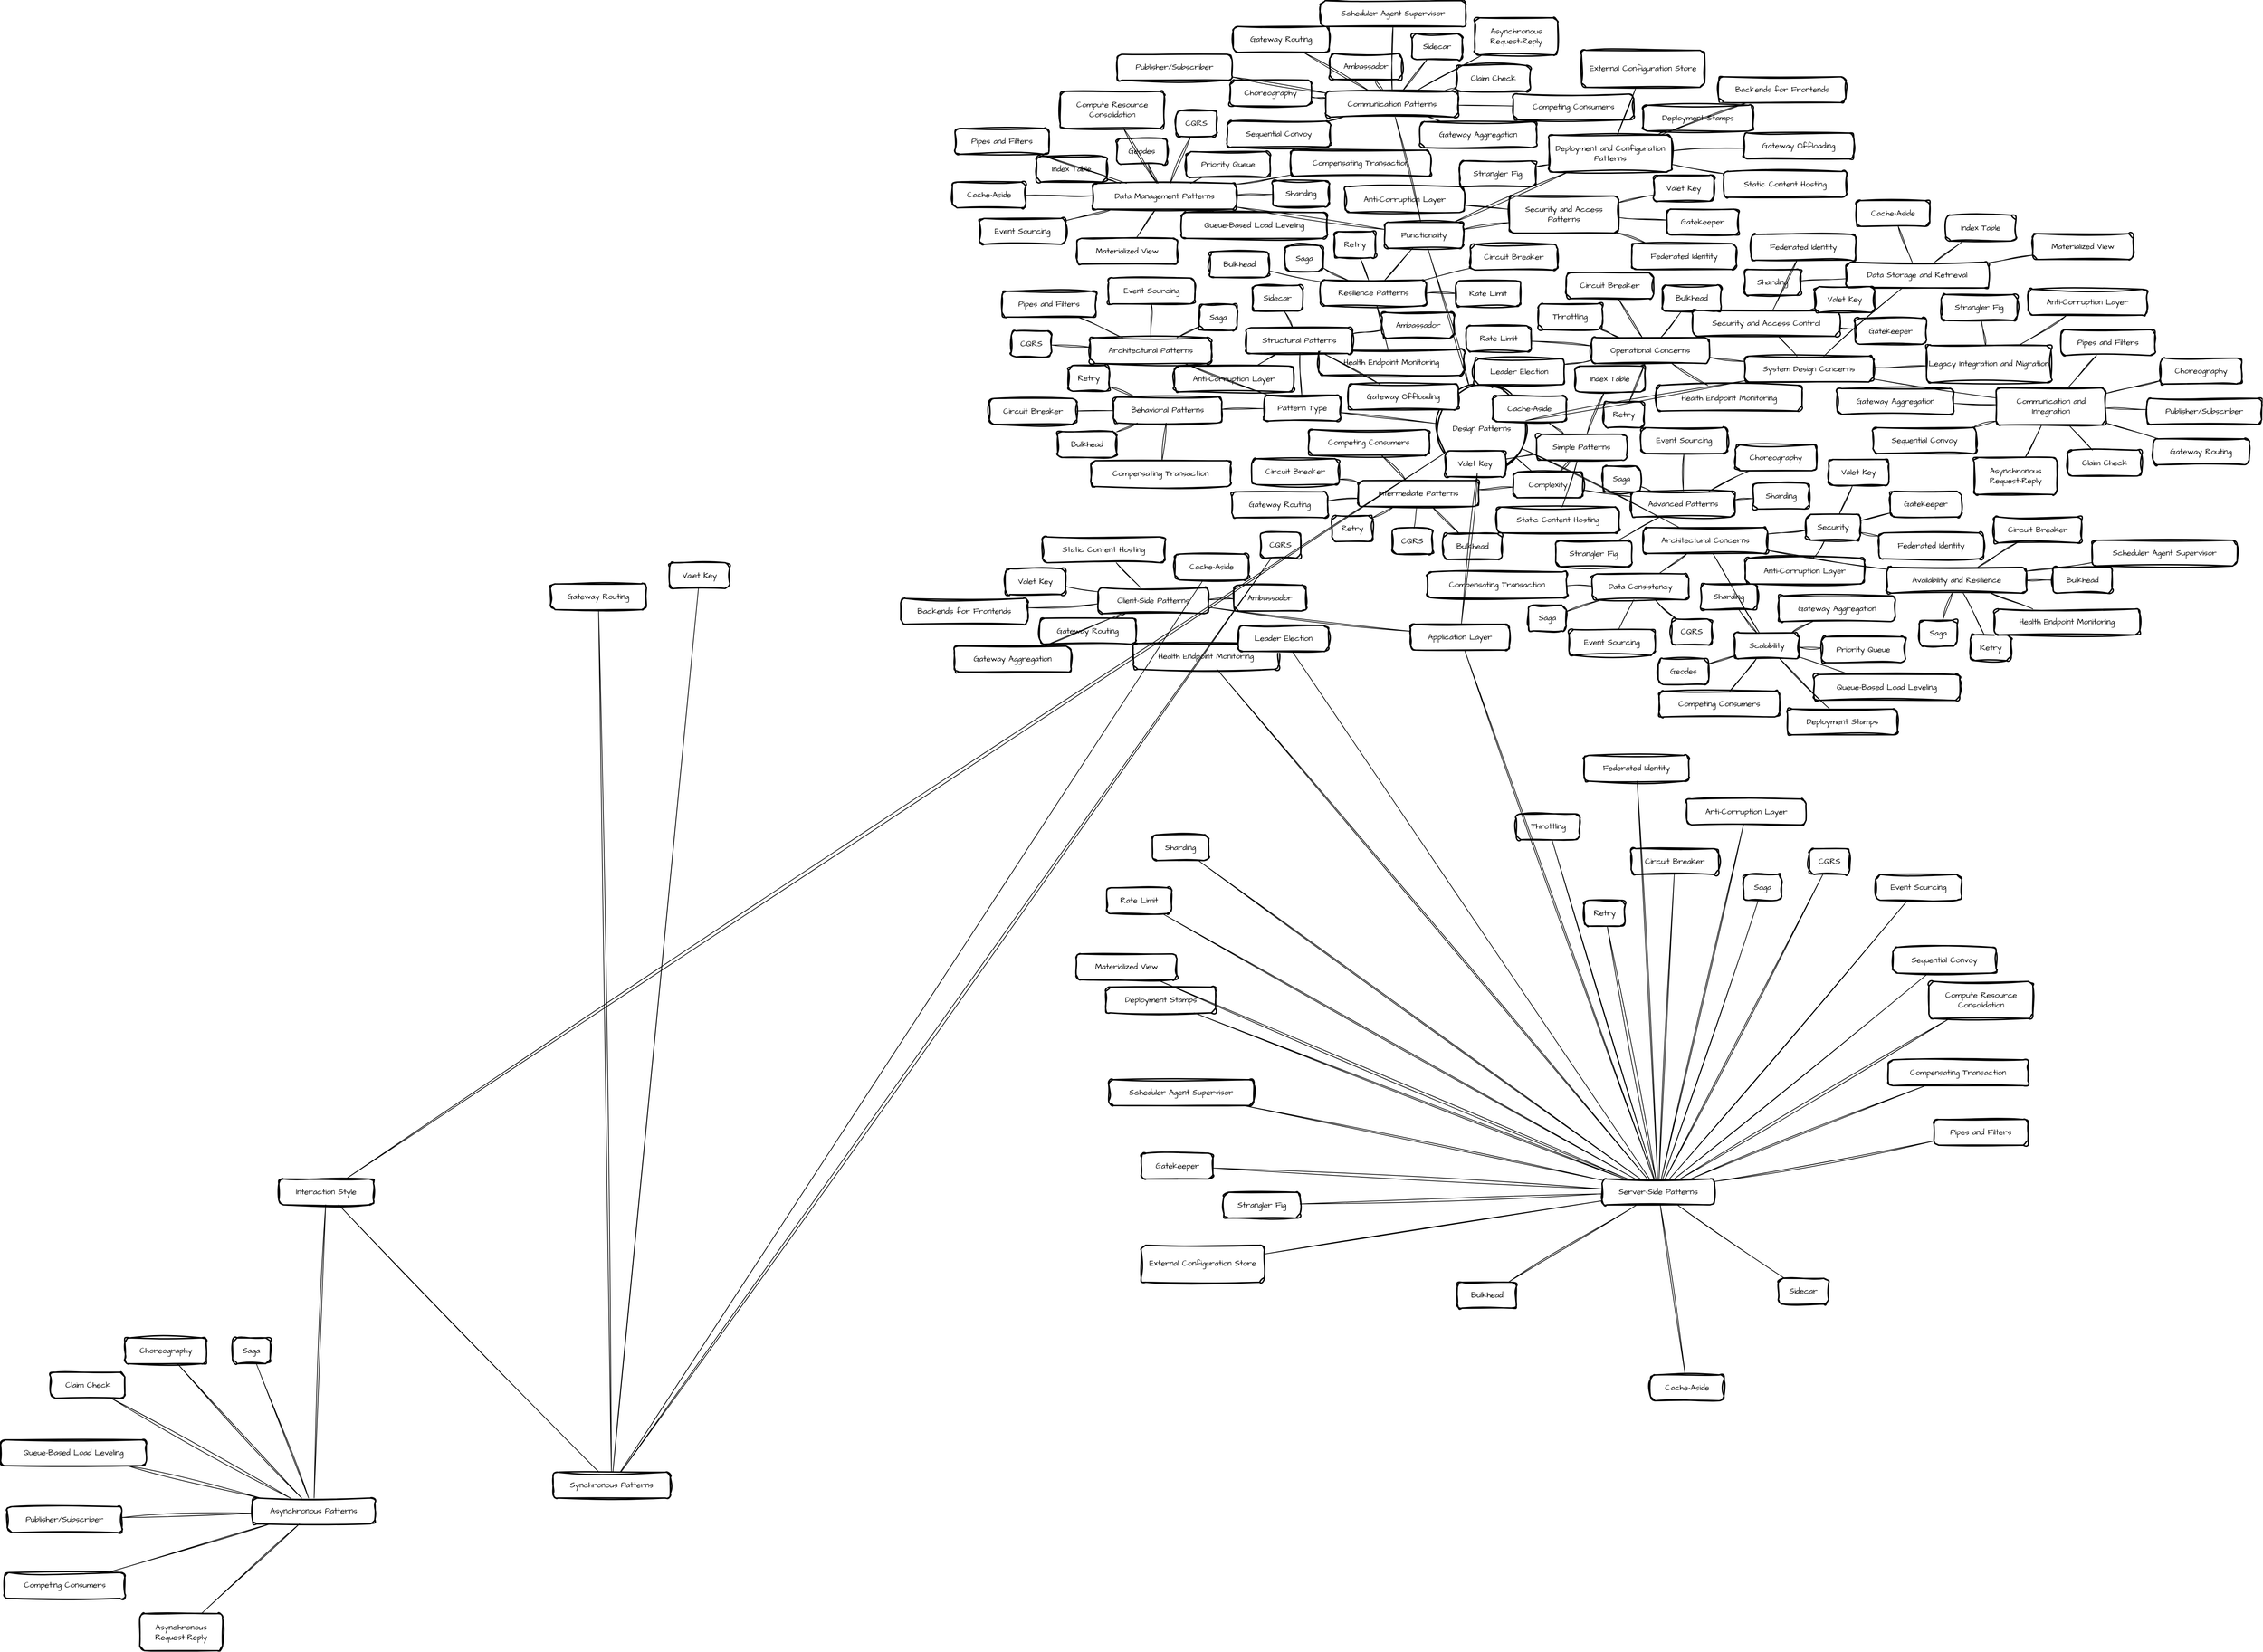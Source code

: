 <mxfile version="24.7.6">
  <diagram name="Page-1" id="kkOJqkFZCIN54A-ffbpy">
    <mxGraphModel dx="4557" dy="1970" grid="1" gridSize="10" guides="1" tooltips="1" connect="1" arrows="1" fold="1" page="1" pageScale="1" pageWidth="1100" pageHeight="850" math="0" shadow="0">
      <root>
        <mxCell id="0" />
        <mxCell id="1" parent="0" />
        <mxCell id="kOCrlLKU_8nFltADyT_b-1" value="Design Patterns" style="ellipse;aspect=fixed;strokeWidth=2;sketch=1;hachureGap=4;jiggle=2;curveFitting=1;fontFamily=Architects Daughter;fontSource=https%3A%2F%2Ffonts.googleapis.com%2Fcss%3Ffamily%3DArchitects%2BDaughter;whiteSpace=wrap;" vertex="1" parent="1">
          <mxGeometry x="1089" y="609" width="135" height="135" as="geometry" />
        </mxCell>
        <mxCell id="kOCrlLKU_8nFltADyT_b-2" value="Functionality" style="rounded=1;absoluteArcSize=1;arcSize=14;strokeWidth=2;sketch=1;hachureGap=4;jiggle=2;curveFitting=1;fontFamily=Architects Daughter;fontSource=https%3A%2F%2Ffonts.googleapis.com%2Fcss%3Ffamily%3DArchitects%2BDaughter;whiteSpace=wrap;" vertex="1" parent="1">
          <mxGeometry x="1010" y="365" width="118" height="39" as="geometry" />
        </mxCell>
        <mxCell id="kOCrlLKU_8nFltADyT_b-3" value="Communication Patterns" style="rounded=1;absoluteArcSize=1;arcSize=14;strokeWidth=2;sketch=1;hachureGap=4;jiggle=2;curveFitting=1;fontFamily=Architects Daughter;fontSource=https%3A%2F%2Ffonts.googleapis.com%2Fcss%3Ffamily%3DArchitects%2BDaughter;whiteSpace=wrap;" vertex="1" parent="1">
          <mxGeometry x="921" y="167" width="200" height="39" as="geometry" />
        </mxCell>
        <mxCell id="kOCrlLKU_8nFltADyT_b-4" value="Ambassador" style="rounded=1;absoluteArcSize=1;arcSize=14;strokeWidth=2;sketch=1;hachureGap=4;jiggle=2;curveFitting=1;fontFamily=Architects Daughter;fontSource=https%3A%2F%2Ffonts.googleapis.com%2Fcss%3Ffamily%3DArchitects%2BDaughter;whiteSpace=wrap;" vertex="1" parent="1">
          <mxGeometry x="927" y="110" width="109" height="39" as="geometry" />
        </mxCell>
        <mxCell id="kOCrlLKU_8nFltADyT_b-5" value="Asynchronous Request-Reply" style="rounded=1;absoluteArcSize=1;arcSize=14;strokeWidth=2;sketch=1;hachureGap=4;jiggle=2;curveFitting=1;fontFamily=Architects Daughter;fontSource=https%3A%2F%2Ffonts.googleapis.com%2Fcss%3Ffamily%3DArchitects%2BDaughter;whiteSpace=wrap;" vertex="1" parent="1">
          <mxGeometry x="1146" y="56" width="125" height="56" as="geometry" />
        </mxCell>
        <mxCell id="kOCrlLKU_8nFltADyT_b-6" value="Choreography" style="rounded=1;absoluteArcSize=1;arcSize=14;strokeWidth=2;sketch=1;hachureGap=4;jiggle=2;curveFitting=1;fontFamily=Architects Daughter;fontSource=https%3A%2F%2Ffonts.googleapis.com%2Fcss%3Ffamily%3DArchitects%2BDaughter;whiteSpace=wrap;" vertex="1" parent="1">
          <mxGeometry x="776" y="150" width="123" height="39" as="geometry" />
        </mxCell>
        <mxCell id="kOCrlLKU_8nFltADyT_b-7" value="Claim Check" style="rounded=1;absoluteArcSize=1;arcSize=14;strokeWidth=2;sketch=1;hachureGap=4;jiggle=2;curveFitting=1;fontFamily=Architects Daughter;fontSource=https%3A%2F%2Ffonts.googleapis.com%2Fcss%3Ffamily%3DArchitects%2BDaughter;whiteSpace=wrap;" vertex="1" parent="1">
          <mxGeometry x="1118" y="128" width="112" height="39" as="geometry" />
        </mxCell>
        <mxCell id="kOCrlLKU_8nFltADyT_b-8" value="Competing Consumers" style="rounded=1;absoluteArcSize=1;arcSize=14;strokeWidth=2;sketch=1;hachureGap=4;jiggle=2;curveFitting=1;fontFamily=Architects Daughter;fontSource=https%3A%2F%2Ffonts.googleapis.com%2Fcss%3Ffamily%3DArchitects%2BDaughter;whiteSpace=wrap;" vertex="1" parent="1">
          <mxGeometry x="1204" y="171" width="182" height="39" as="geometry" />
        </mxCell>
        <mxCell id="kOCrlLKU_8nFltADyT_b-9" value="Gateway Aggregation" style="rounded=1;absoluteArcSize=1;arcSize=14;strokeWidth=2;sketch=1;hachureGap=4;jiggle=2;curveFitting=1;fontFamily=Architects Daughter;fontSource=https%3A%2F%2Ffonts.googleapis.com%2Fcss%3Ffamily%3DArchitects%2BDaughter;whiteSpace=wrap;" vertex="1" parent="1">
          <mxGeometry x="1063" y="213" width="176" height="39" as="geometry" />
        </mxCell>
        <mxCell id="kOCrlLKU_8nFltADyT_b-10" value="Gateway Routing" style="rounded=1;absoluteArcSize=1;arcSize=14;strokeWidth=2;sketch=1;hachureGap=4;jiggle=2;curveFitting=1;fontFamily=Architects Daughter;fontSource=https%3A%2F%2Ffonts.googleapis.com%2Fcss%3Ffamily%3DArchitects%2BDaughter;whiteSpace=wrap;" vertex="1" parent="1">
          <mxGeometry x="781" y="69" width="145" height="39" as="geometry" />
        </mxCell>
        <mxCell id="kOCrlLKU_8nFltADyT_b-11" value="Publisher/Subscriber" style="rounded=1;absoluteArcSize=1;arcSize=14;strokeWidth=2;sketch=1;hachureGap=4;jiggle=2;curveFitting=1;fontFamily=Architects Daughter;fontSource=https%3A%2F%2Ffonts.googleapis.com%2Fcss%3Ffamily%3DArchitects%2BDaughter;whiteSpace=wrap;" vertex="1" parent="1">
          <mxGeometry x="606" y="111" width="173" height="39" as="geometry" />
        </mxCell>
        <mxCell id="kOCrlLKU_8nFltADyT_b-12" value="Scheduler Agent Supervisor" style="rounded=1;absoluteArcSize=1;arcSize=14;strokeWidth=2;sketch=1;hachureGap=4;jiggle=2;curveFitting=1;fontFamily=Architects Daughter;fontSource=https%3A%2F%2Ffonts.googleapis.com%2Fcss%3Ffamily%3DArchitects%2BDaughter;whiteSpace=wrap;" vertex="1" parent="1">
          <mxGeometry x="913" y="30" width="219" height="39" as="geometry" />
        </mxCell>
        <mxCell id="kOCrlLKU_8nFltADyT_b-13" value="Sequential Convoy" style="rounded=1;absoluteArcSize=1;arcSize=14;strokeWidth=2;sketch=1;hachureGap=4;jiggle=2;curveFitting=1;fontFamily=Architects Daughter;fontSource=https%3A%2F%2Ffonts.googleapis.com%2Fcss%3Ffamily%3DArchitects%2BDaughter;whiteSpace=wrap;" vertex="1" parent="1">
          <mxGeometry x="772" y="212" width="156" height="39" as="geometry" />
        </mxCell>
        <mxCell id="kOCrlLKU_8nFltADyT_b-14" value="Sidecar" style="rounded=1;absoluteArcSize=1;arcSize=14;strokeWidth=2;sketch=1;hachureGap=4;jiggle=2;curveFitting=1;fontFamily=Architects Daughter;fontSource=https%3A%2F%2Ffonts.googleapis.com%2Fcss%3Ffamily%3DArchitects%2BDaughter;whiteSpace=wrap;" vertex="1" parent="1">
          <mxGeometry x="1051" y="80" width="76" height="39" as="geometry" />
        </mxCell>
        <mxCell id="kOCrlLKU_8nFltADyT_b-15" value="Data Management Patterns" style="rounded=1;absoluteArcSize=1;arcSize=14;strokeWidth=2;sketch=1;hachureGap=4;jiggle=2;curveFitting=1;fontFamily=Architects Daughter;fontSource=https%3A%2F%2Ffonts.googleapis.com%2Fcss%3Ffamily%3DArchitects%2BDaughter;whiteSpace=wrap;" vertex="1" parent="1">
          <mxGeometry x="569" y="306" width="217" height="39" as="geometry" />
        </mxCell>
        <mxCell id="kOCrlLKU_8nFltADyT_b-16" value="Cache-Aside" style="rounded=1;absoluteArcSize=1;arcSize=14;strokeWidth=2;sketch=1;hachureGap=4;jiggle=2;curveFitting=1;fontFamily=Architects Daughter;fontSource=https%3A%2F%2Ffonts.googleapis.com%2Fcss%3Ffamily%3DArchitects%2BDaughter;whiteSpace=wrap;" vertex="1" parent="1">
          <mxGeometry x="357" y="304" width="111" height="39" as="geometry" />
        </mxCell>
        <mxCell id="kOCrlLKU_8nFltADyT_b-17" value="CQRS" style="rounded=1;absoluteArcSize=1;arcSize=14;strokeWidth=2;sketch=1;hachureGap=4;jiggle=2;curveFitting=1;fontFamily=Architects Daughter;fontSource=https%3A%2F%2Ffonts.googleapis.com%2Fcss%3Ffamily%3DArchitects%2BDaughter;whiteSpace=wrap;" vertex="1" parent="1">
          <mxGeometry x="695" y="196" width="61" height="39" as="geometry" />
        </mxCell>
        <mxCell id="kOCrlLKU_8nFltADyT_b-18" value="Event Sourcing" style="rounded=1;absoluteArcSize=1;arcSize=14;strokeWidth=2;sketch=1;hachureGap=4;jiggle=2;curveFitting=1;fontFamily=Architects Daughter;fontSource=https%3A%2F%2Ffonts.googleapis.com%2Fcss%3Ffamily%3DArchitects%2BDaughter;whiteSpace=wrap;" vertex="1" parent="1">
          <mxGeometry x="398" y="359" width="130" height="39" as="geometry" />
        </mxCell>
        <mxCell id="kOCrlLKU_8nFltADyT_b-19" value="Index Table" style="rounded=1;absoluteArcSize=1;arcSize=14;strokeWidth=2;sketch=1;hachureGap=4;jiggle=2;curveFitting=1;fontFamily=Architects Daughter;fontSource=https%3A%2F%2Ffonts.googleapis.com%2Fcss%3Ffamily%3DArchitects%2BDaughter;whiteSpace=wrap;" vertex="1" parent="1">
          <mxGeometry x="484" y="265" width="106" height="39" as="geometry" />
        </mxCell>
        <mxCell id="kOCrlLKU_8nFltADyT_b-20" value="Materialized View" style="rounded=1;absoluteArcSize=1;arcSize=14;strokeWidth=2;sketch=1;hachureGap=4;jiggle=2;curveFitting=1;fontFamily=Architects Daughter;fontSource=https%3A%2F%2Ffonts.googleapis.com%2Fcss%3Ffamily%3DArchitects%2BDaughter;whiteSpace=wrap;" vertex="1" parent="1">
          <mxGeometry x="545" y="389" width="152" height="39" as="geometry" />
        </mxCell>
        <mxCell id="kOCrlLKU_8nFltADyT_b-21" value="Sharding" style="rounded=1;absoluteArcSize=1;arcSize=14;strokeWidth=2;sketch=1;hachureGap=4;jiggle=2;curveFitting=1;fontFamily=Architects Daughter;fontSource=https%3A%2F%2Ffonts.googleapis.com%2Fcss%3Ffamily%3DArchitects%2BDaughter;whiteSpace=wrap;" vertex="1" parent="1">
          <mxGeometry x="841" y="302" width="85" height="39" as="geometry" />
        </mxCell>
        <mxCell id="kOCrlLKU_8nFltADyT_b-22" value="Compensating Transaction" style="rounded=1;absoluteArcSize=1;arcSize=14;strokeWidth=2;sketch=1;hachureGap=4;jiggle=2;curveFitting=1;fontFamily=Architects Daughter;fontSource=https%3A%2F%2Ffonts.googleapis.com%2Fcss%3Ffamily%3DArchitects%2BDaughter;whiteSpace=wrap;" vertex="1" parent="1">
          <mxGeometry x="868" y="256" width="211" height="39" as="geometry" />
        </mxCell>
        <mxCell id="kOCrlLKU_8nFltADyT_b-23" value="Compute Resource Consolidation" style="rounded=1;absoluteArcSize=1;arcSize=14;strokeWidth=2;sketch=1;hachureGap=4;jiggle=2;curveFitting=1;fontFamily=Architects Daughter;fontSource=https%3A%2F%2Ffonts.googleapis.com%2Fcss%3Ffamily%3DArchitects%2BDaughter;whiteSpace=wrap;" vertex="1" parent="1">
          <mxGeometry x="520" y="167" width="157" height="56" as="geometry" />
        </mxCell>
        <mxCell id="kOCrlLKU_8nFltADyT_b-24" value="Geodes" style="rounded=1;absoluteArcSize=1;arcSize=14;strokeWidth=2;sketch=1;hachureGap=4;jiggle=2;curveFitting=1;fontFamily=Architects Daughter;fontSource=https%3A%2F%2Ffonts.googleapis.com%2Fcss%3Ffamily%3DArchitects%2BDaughter;whiteSpace=wrap;" vertex="1" parent="1">
          <mxGeometry x="605" y="238" width="76" height="39" as="geometry" />
        </mxCell>
        <mxCell id="kOCrlLKU_8nFltADyT_b-25" value="Pipes and Filters" style="rounded=1;absoluteArcSize=1;arcSize=14;strokeWidth=2;sketch=1;hachureGap=4;jiggle=2;curveFitting=1;fontFamily=Architects Daughter;fontSource=https%3A%2F%2Ffonts.googleapis.com%2Fcss%3Ffamily%3DArchitects%2BDaughter;whiteSpace=wrap;" vertex="1" parent="1">
          <mxGeometry x="361" y="223" width="142" height="39" as="geometry" />
        </mxCell>
        <mxCell id="kOCrlLKU_8nFltADyT_b-26" value="Priority Queue" style="rounded=1;absoluteArcSize=1;arcSize=14;strokeWidth=2;sketch=1;hachureGap=4;jiggle=2;curveFitting=1;fontFamily=Architects Daughter;fontSource=https%3A%2F%2Ffonts.googleapis.com%2Fcss%3Ffamily%3DArchitects%2BDaughter;whiteSpace=wrap;" vertex="1" parent="1">
          <mxGeometry x="710" y="258" width="127" height="39" as="geometry" />
        </mxCell>
        <mxCell id="kOCrlLKU_8nFltADyT_b-27" value="Queue-Based Load Leveling" style="rounded=1;absoluteArcSize=1;arcSize=14;strokeWidth=2;sketch=1;hachureGap=4;jiggle=2;curveFitting=1;fontFamily=Architects Daughter;fontSource=https%3A%2F%2Ffonts.googleapis.com%2Fcss%3Ffamily%3DArchitects%2BDaughter;whiteSpace=wrap;" vertex="1" parent="1">
          <mxGeometry x="703" y="350" width="220" height="39" as="geometry" />
        </mxCell>
        <mxCell id="kOCrlLKU_8nFltADyT_b-28" value="Resilience Patterns" style="rounded=1;absoluteArcSize=1;arcSize=14;strokeWidth=2;sketch=1;hachureGap=4;jiggle=2;curveFitting=1;fontFamily=Architects Daughter;fontSource=https%3A%2F%2Ffonts.googleapis.com%2Fcss%3Ffamily%3DArchitects%2BDaughter;whiteSpace=wrap;" vertex="1" parent="1">
          <mxGeometry x="913" y="452" width="160" height="39" as="geometry" />
        </mxCell>
        <mxCell id="kOCrlLKU_8nFltADyT_b-29" value="Bulkhead" style="rounded=1;absoluteArcSize=1;arcSize=14;strokeWidth=2;sketch=1;hachureGap=4;jiggle=2;curveFitting=1;fontFamily=Architects Daughter;fontSource=https%3A%2F%2Ffonts.googleapis.com%2Fcss%3Ffamily%3DArchitects%2BDaughter;whiteSpace=wrap;" vertex="1" parent="1">
          <mxGeometry x="746" y="409" width="89" height="39" as="geometry" />
        </mxCell>
        <mxCell id="kOCrlLKU_8nFltADyT_b-30" value="Circuit Breaker" style="rounded=1;absoluteArcSize=1;arcSize=14;strokeWidth=2;sketch=1;hachureGap=4;jiggle=2;curveFitting=1;fontFamily=Architects Daughter;fontSource=https%3A%2F%2Ffonts.googleapis.com%2Fcss%3Ffamily%3DArchitects%2BDaughter;whiteSpace=wrap;" vertex="1" parent="1">
          <mxGeometry x="1139" y="398" width="132" height="39" as="geometry" />
        </mxCell>
        <mxCell id="kOCrlLKU_8nFltADyT_b-31" value="Retry" style="rounded=1;absoluteArcSize=1;arcSize=14;strokeWidth=2;sketch=1;hachureGap=4;jiggle=2;curveFitting=1;fontFamily=Architects Daughter;fontSource=https%3A%2F%2Ffonts.googleapis.com%2Fcss%3Ffamily%3DArchitects%2BDaughter;whiteSpace=wrap;" vertex="1" parent="1">
          <mxGeometry x="934" y="379" width="62" height="39" as="geometry" />
        </mxCell>
        <mxCell id="kOCrlLKU_8nFltADyT_b-32" value="Rate Limit" style="rounded=1;absoluteArcSize=1;arcSize=14;strokeWidth=2;sketch=1;hachureGap=4;jiggle=2;curveFitting=1;fontFamily=Architects Daughter;fontSource=https%3A%2F%2Ffonts.googleapis.com%2Fcss%3Ffamily%3DArchitects%2BDaughter;whiteSpace=wrap;" vertex="1" parent="1">
          <mxGeometry x="1117" y="453" width="98" height="39" as="geometry" />
        </mxCell>
        <mxCell id="kOCrlLKU_8nFltADyT_b-33" value="Saga" style="rounded=1;absoluteArcSize=1;arcSize=14;strokeWidth=2;sketch=1;hachureGap=4;jiggle=2;curveFitting=1;fontFamily=Architects Daughter;fontSource=https%3A%2F%2Ffonts.googleapis.com%2Fcss%3Ffamily%3DArchitects%2BDaughter;whiteSpace=wrap;" vertex="1" parent="1">
          <mxGeometry x="860" y="400" width="57" height="39" as="geometry" />
        </mxCell>
        <mxCell id="kOCrlLKU_8nFltADyT_b-34" value="Health Endpoint Monitoring" style="rounded=1;absoluteArcSize=1;arcSize=14;strokeWidth=2;sketch=1;hachureGap=4;jiggle=2;curveFitting=1;fontFamily=Architects Daughter;fontSource=https%3A%2F%2Ffonts.googleapis.com%2Fcss%3Ffamily%3DArchitects%2BDaughter;whiteSpace=wrap;" vertex="1" parent="1">
          <mxGeometry x="910" y="557" width="220" height="39" as="geometry" />
        </mxCell>
        <mxCell id="kOCrlLKU_8nFltADyT_b-35" value="Security and Access Patterns" style="rounded=1;absoluteArcSize=1;arcSize=14;strokeWidth=2;sketch=1;hachureGap=4;jiggle=2;curveFitting=1;fontFamily=Architects Daughter;fontSource=https%3A%2F%2Ffonts.googleapis.com%2Fcss%3Ffamily%3DArchitects%2BDaughter;whiteSpace=wrap;" vertex="1" parent="1">
          <mxGeometry x="1198" y="325" width="165" height="56" as="geometry" />
        </mxCell>
        <mxCell id="kOCrlLKU_8nFltADyT_b-36" value="Anti-Corruption Layer" style="rounded=1;absoluteArcSize=1;arcSize=14;strokeWidth=2;sketch=1;hachureGap=4;jiggle=2;curveFitting=1;fontFamily=Architects Daughter;fontSource=https%3A%2F%2Ffonts.googleapis.com%2Fcss%3Ffamily%3DArchitects%2BDaughter;whiteSpace=wrap;" vertex="1" parent="1">
          <mxGeometry x="950" y="311" width="180" height="39" as="geometry" />
        </mxCell>
        <mxCell id="kOCrlLKU_8nFltADyT_b-37" value="Federated Identity" style="rounded=1;absoluteArcSize=1;arcSize=14;strokeWidth=2;sketch=1;hachureGap=4;jiggle=2;curveFitting=1;fontFamily=Architects Daughter;fontSource=https%3A%2F%2Ffonts.googleapis.com%2Fcss%3Ffamily%3DArchitects%2BDaughter;whiteSpace=wrap;" vertex="1" parent="1">
          <mxGeometry x="1383" y="397" width="158" height="39" as="geometry" />
        </mxCell>
        <mxCell id="kOCrlLKU_8nFltADyT_b-38" value="Gatekeeper" style="rounded=1;absoluteArcSize=1;arcSize=14;strokeWidth=2;sketch=1;hachureGap=4;jiggle=2;curveFitting=1;fontFamily=Architects Daughter;fontSource=https%3A%2F%2Ffonts.googleapis.com%2Fcss%3Ffamily%3DArchitects%2BDaughter;whiteSpace=wrap;" vertex="1" parent="1">
          <mxGeometry x="1436" y="345" width="108" height="39" as="geometry" />
        </mxCell>
        <mxCell id="kOCrlLKU_8nFltADyT_b-39" value="Valet Key" style="rounded=1;absoluteArcSize=1;arcSize=14;strokeWidth=2;sketch=1;hachureGap=4;jiggle=2;curveFitting=1;fontFamily=Architects Daughter;fontSource=https%3A%2F%2Ffonts.googleapis.com%2Fcss%3Ffamily%3DArchitects%2BDaughter;whiteSpace=wrap;" vertex="1" parent="1">
          <mxGeometry x="1416" y="294" width="91" height="39" as="geometry" />
        </mxCell>
        <mxCell id="kOCrlLKU_8nFltADyT_b-40" value="Deployment and Configuration Patterns" style="rounded=1;absoluteArcSize=1;arcSize=14;strokeWidth=2;sketch=1;hachureGap=4;jiggle=2;curveFitting=1;fontFamily=Architects Daughter;fontSource=https%3A%2F%2Ffonts.googleapis.com%2Fcss%3Ffamily%3DArchitects%2BDaughter;whiteSpace=wrap;" vertex="1" parent="1">
          <mxGeometry x="1258" y="233" width="185" height="56" as="geometry" />
        </mxCell>
        <mxCell id="kOCrlLKU_8nFltADyT_b-41" value="Backends for Frontends" style="rounded=1;absoluteArcSize=1;arcSize=14;strokeWidth=2;sketch=1;hachureGap=4;jiggle=2;curveFitting=1;fontFamily=Architects Daughter;fontSource=https%3A%2F%2Ffonts.googleapis.com%2Fcss%3Ffamily%3DArchitects%2BDaughter;whiteSpace=wrap;" vertex="1" parent="1">
          <mxGeometry x="1514" y="145" width="192" height="39" as="geometry" />
        </mxCell>
        <mxCell id="kOCrlLKU_8nFltADyT_b-42" value="Deployment Stamps" style="rounded=1;absoluteArcSize=1;arcSize=14;strokeWidth=2;sketch=1;hachureGap=4;jiggle=2;curveFitting=1;fontFamily=Architects Daughter;fontSource=https%3A%2F%2Ffonts.googleapis.com%2Fcss%3Ffamily%3DArchitects%2BDaughter;whiteSpace=wrap;" vertex="1" parent="1">
          <mxGeometry x="1400" y="188" width="166" height="39" as="geometry" />
        </mxCell>
        <mxCell id="kOCrlLKU_8nFltADyT_b-43" value="External Configuration Store" style="rounded=1;absoluteArcSize=1;arcSize=14;strokeWidth=2;sketch=1;hachureGap=4;jiggle=2;curveFitting=1;fontFamily=Architects Daughter;fontSource=https%3A%2F%2Ffonts.googleapis.com%2Fcss%3Ffamily%3DArchitects%2BDaughter;whiteSpace=wrap;" vertex="1" parent="1">
          <mxGeometry x="1307" y="105" width="186" height="56" as="geometry" />
        </mxCell>
        <mxCell id="kOCrlLKU_8nFltADyT_b-44" value="Gateway Offloading" style="rounded=1;absoluteArcSize=1;arcSize=14;strokeWidth=2;sketch=1;hachureGap=4;jiggle=2;curveFitting=1;fontFamily=Architects Daughter;fontSource=https%3A%2F%2Ffonts.googleapis.com%2Fcss%3Ffamily%3DArchitects%2BDaughter;whiteSpace=wrap;" vertex="1" parent="1">
          <mxGeometry x="1552" y="230" width="166" height="39" as="geometry" />
        </mxCell>
        <mxCell id="kOCrlLKU_8nFltADyT_b-45" value="Static Content Hosting" style="rounded=1;absoluteArcSize=1;arcSize=14;strokeWidth=2;sketch=1;hachureGap=4;jiggle=2;curveFitting=1;fontFamily=Architects Daughter;fontSource=https%3A%2F%2Ffonts.googleapis.com%2Fcss%3Ffamily%3DArchitects%2BDaughter;whiteSpace=wrap;" vertex="1" parent="1">
          <mxGeometry x="1522" y="288" width="185" height="39" as="geometry" />
        </mxCell>
        <mxCell id="kOCrlLKU_8nFltADyT_b-46" value="Strangler Fig" style="rounded=1;absoluteArcSize=1;arcSize=14;strokeWidth=2;sketch=1;hachureGap=4;jiggle=2;curveFitting=1;fontFamily=Architects Daughter;fontSource=https%3A%2F%2Ffonts.googleapis.com%2Fcss%3Ffamily%3DArchitects%2BDaughter;whiteSpace=wrap;" vertex="1" parent="1">
          <mxGeometry x="1123" y="272" width="115" height="39" as="geometry" />
        </mxCell>
        <mxCell id="kOCrlLKU_8nFltADyT_b-47" value="Architectural Concerns" style="rounded=1;absoluteArcSize=1;arcSize=14;strokeWidth=2;sketch=1;hachureGap=4;jiggle=2;curveFitting=1;fontFamily=Architects Daughter;fontSource=https%3A%2F%2Ffonts.googleapis.com%2Fcss%3Ffamily%3DArchitects%2BDaughter;whiteSpace=wrap;" vertex="1" parent="1">
          <mxGeometry x="1400" y="826" width="188" height="39" as="geometry" />
        </mxCell>
        <mxCell id="kOCrlLKU_8nFltADyT_b-48" value="Scalability" style="rounded=1;absoluteArcSize=1;arcSize=14;strokeWidth=2;sketch=1;hachureGap=4;jiggle=2;curveFitting=1;fontFamily=Architects Daughter;fontSource=https%3A%2F%2Ffonts.googleapis.com%2Fcss%3Ffamily%3DArchitects%2BDaughter;whiteSpace=wrap;" vertex="1" parent="1">
          <mxGeometry x="1538" y="985" width="98" height="39" as="geometry" />
        </mxCell>
        <mxCell id="kOCrlLKU_8nFltADyT_b-49" value="Sharding" style="rounded=1;absoluteArcSize=1;arcSize=14;strokeWidth=2;sketch=1;hachureGap=4;jiggle=2;curveFitting=1;fontFamily=Architects Daughter;fontSource=https%3A%2F%2Ffonts.googleapis.com%2Fcss%3Ffamily%3DArchitects%2BDaughter;whiteSpace=wrap;" vertex="1" parent="1">
          <mxGeometry x="1487" y="911" width="85" height="39" as="geometry" />
        </mxCell>
        <mxCell id="kOCrlLKU_8nFltADyT_b-50" value="Competing Consumers" style="rounded=1;absoluteArcSize=1;arcSize=14;strokeWidth=2;sketch=1;hachureGap=4;jiggle=2;curveFitting=1;fontFamily=Architects Daughter;fontSource=https%3A%2F%2Ffonts.googleapis.com%2Fcss%3Ffamily%3DArchitects%2BDaughter;whiteSpace=wrap;" vertex="1" parent="1">
          <mxGeometry x="1424" y="1073" width="182" height="39" as="geometry" />
        </mxCell>
        <mxCell id="kOCrlLKU_8nFltADyT_b-51" value="Geodes" style="rounded=1;absoluteArcSize=1;arcSize=14;strokeWidth=2;sketch=1;hachureGap=4;jiggle=2;curveFitting=1;fontFamily=Architects Daughter;fontSource=https%3A%2F%2Ffonts.googleapis.com%2Fcss%3Ffamily%3DArchitects%2BDaughter;whiteSpace=wrap;" vertex="1" parent="1">
          <mxGeometry x="1423" y="1024" width="76" height="39" as="geometry" />
        </mxCell>
        <mxCell id="kOCrlLKU_8nFltADyT_b-52" value="Gateway Aggregation" style="rounded=1;absoluteArcSize=1;arcSize=14;strokeWidth=2;sketch=1;hachureGap=4;jiggle=2;curveFitting=1;fontFamily=Architects Daughter;fontSource=https%3A%2F%2Ffonts.googleapis.com%2Fcss%3Ffamily%3DArchitects%2BDaughter;whiteSpace=wrap;" vertex="1" parent="1">
          <mxGeometry x="1605" y="929" width="176" height="39" as="geometry" />
        </mxCell>
        <mxCell id="kOCrlLKU_8nFltADyT_b-53" value="Priority Queue" style="rounded=1;absoluteArcSize=1;arcSize=14;strokeWidth=2;sketch=1;hachureGap=4;jiggle=2;curveFitting=1;fontFamily=Architects Daughter;fontSource=https%3A%2F%2Ffonts.googleapis.com%2Fcss%3Ffamily%3DArchitects%2BDaughter;whiteSpace=wrap;" vertex="1" parent="1">
          <mxGeometry x="1669" y="991" width="127" height="39" as="geometry" />
        </mxCell>
        <mxCell id="kOCrlLKU_8nFltADyT_b-54" value="Queue-Based Load Leveling" style="rounded=1;absoluteArcSize=1;arcSize=14;strokeWidth=2;sketch=1;hachureGap=4;jiggle=2;curveFitting=1;fontFamily=Architects Daughter;fontSource=https%3A%2F%2Ffonts.googleapis.com%2Fcss%3Ffamily%3DArchitects%2BDaughter;whiteSpace=wrap;" vertex="1" parent="1">
          <mxGeometry x="1658" y="1048" width="220" height="39" as="geometry" />
        </mxCell>
        <mxCell id="kOCrlLKU_8nFltADyT_b-55" value="Deployment Stamps" style="rounded=1;absoluteArcSize=1;arcSize=14;strokeWidth=2;sketch=1;hachureGap=4;jiggle=2;curveFitting=1;fontFamily=Architects Daughter;fontSource=https%3A%2F%2Ffonts.googleapis.com%2Fcss%3Ffamily%3DArchitects%2BDaughter;whiteSpace=wrap;" vertex="1" parent="1">
          <mxGeometry x="1618" y="1100" width="166" height="39" as="geometry" />
        </mxCell>
        <mxCell id="kOCrlLKU_8nFltADyT_b-56" value="Availability and Resilience" style="rounded=1;absoluteArcSize=1;arcSize=14;strokeWidth=2;sketch=1;hachureGap=4;jiggle=2;curveFitting=1;fontFamily=Architects Daughter;fontSource=https%3A%2F%2Ffonts.googleapis.com%2Fcss%3Ffamily%3DArchitects%2BDaughter;whiteSpace=wrap;" vertex="1" parent="1">
          <mxGeometry x="1768" y="886" width="211" height="39" as="geometry" />
        </mxCell>
        <mxCell id="kOCrlLKU_8nFltADyT_b-57" value="Bulkhead" style="rounded=1;absoluteArcSize=1;arcSize=14;strokeWidth=2;sketch=1;hachureGap=4;jiggle=2;curveFitting=1;fontFamily=Architects Daughter;fontSource=https%3A%2F%2Ffonts.googleapis.com%2Fcss%3Ffamily%3DArchitects%2BDaughter;whiteSpace=wrap;" vertex="1" parent="1">
          <mxGeometry x="2019" y="886" width="89" height="39" as="geometry" />
        </mxCell>
        <mxCell id="kOCrlLKU_8nFltADyT_b-58" value="Circuit Breaker" style="rounded=1;absoluteArcSize=1;arcSize=14;strokeWidth=2;sketch=1;hachureGap=4;jiggle=2;curveFitting=1;fontFamily=Architects Daughter;fontSource=https%3A%2F%2Ffonts.googleapis.com%2Fcss%3Ffamily%3DArchitects%2BDaughter;whiteSpace=wrap;" vertex="1" parent="1">
          <mxGeometry x="1930" y="810" width="132" height="39" as="geometry" />
        </mxCell>
        <mxCell id="kOCrlLKU_8nFltADyT_b-59" value="Retry" style="rounded=1;absoluteArcSize=1;arcSize=14;strokeWidth=2;sketch=1;hachureGap=4;jiggle=2;curveFitting=1;fontFamily=Architects Daughter;fontSource=https%3A%2F%2Ffonts.googleapis.com%2Fcss%3Ffamily%3DArchitects%2BDaughter;whiteSpace=wrap;" vertex="1" parent="1">
          <mxGeometry x="1894" y="988" width="62" height="39" as="geometry" />
        </mxCell>
        <mxCell id="kOCrlLKU_8nFltADyT_b-60" value="Health Endpoint Monitoring" style="rounded=1;absoluteArcSize=1;arcSize=14;strokeWidth=2;sketch=1;hachureGap=4;jiggle=2;curveFitting=1;fontFamily=Architects Daughter;fontSource=https%3A%2F%2Ffonts.googleapis.com%2Fcss%3Ffamily%3DArchitects%2BDaughter;whiteSpace=wrap;" vertex="1" parent="1">
          <mxGeometry x="1930" y="949" width="220" height="39" as="geometry" />
        </mxCell>
        <mxCell id="kOCrlLKU_8nFltADyT_b-61" value="Saga" style="rounded=1;absoluteArcSize=1;arcSize=14;strokeWidth=2;sketch=1;hachureGap=4;jiggle=2;curveFitting=1;fontFamily=Architects Daughter;fontSource=https%3A%2F%2Ffonts.googleapis.com%2Fcss%3Ffamily%3DArchitects%2BDaughter;whiteSpace=wrap;" vertex="1" parent="1">
          <mxGeometry x="1817" y="966" width="57" height="39" as="geometry" />
        </mxCell>
        <mxCell id="kOCrlLKU_8nFltADyT_b-62" value="Scheduler Agent Supervisor" style="rounded=1;absoluteArcSize=1;arcSize=14;strokeWidth=2;sketch=1;hachureGap=4;jiggle=2;curveFitting=1;fontFamily=Architects Daughter;fontSource=https%3A%2F%2Ffonts.googleapis.com%2Fcss%3Ffamily%3DArchitects%2BDaughter;whiteSpace=wrap;" vertex="1" parent="1">
          <mxGeometry x="2078" y="845" width="219" height="39" as="geometry" />
        </mxCell>
        <mxCell id="kOCrlLKU_8nFltADyT_b-63" value="Data Consistency" style="rounded=1;absoluteArcSize=1;arcSize=14;strokeWidth=2;sketch=1;hachureGap=4;jiggle=2;curveFitting=1;fontFamily=Architects Daughter;fontSource=https%3A%2F%2Ffonts.googleapis.com%2Fcss%3Ffamily%3DArchitects%2BDaughter;whiteSpace=wrap;" vertex="1" parent="1">
          <mxGeometry x="1323" y="896" width="146" height="39" as="geometry" />
        </mxCell>
        <mxCell id="kOCrlLKU_8nFltADyT_b-64" value="CQRS" style="rounded=1;absoluteArcSize=1;arcSize=14;strokeWidth=2;sketch=1;hachureGap=4;jiggle=2;curveFitting=1;fontFamily=Architects Daughter;fontSource=https%3A%2F%2Ffonts.googleapis.com%2Fcss%3Ffamily%3DArchitects%2BDaughter;whiteSpace=wrap;" vertex="1" parent="1">
          <mxGeometry x="1443" y="964" width="61" height="39" as="geometry" />
        </mxCell>
        <mxCell id="kOCrlLKU_8nFltADyT_b-65" value="Event Sourcing" style="rounded=1;absoluteArcSize=1;arcSize=14;strokeWidth=2;sketch=1;hachureGap=4;jiggle=2;curveFitting=1;fontFamily=Architects Daughter;fontSource=https%3A%2F%2Ffonts.googleapis.com%2Fcss%3Ffamily%3DArchitects%2BDaughter;whiteSpace=wrap;" vertex="1" parent="1">
          <mxGeometry x="1288" y="980" width="130" height="39" as="geometry" />
        </mxCell>
        <mxCell id="kOCrlLKU_8nFltADyT_b-66" value="Compensating Transaction" style="rounded=1;absoluteArcSize=1;arcSize=14;strokeWidth=2;sketch=1;hachureGap=4;jiggle=2;curveFitting=1;fontFamily=Architects Daughter;fontSource=https%3A%2F%2Ffonts.googleapis.com%2Fcss%3Ffamily%3DArchitects%2BDaughter;whiteSpace=wrap;" vertex="1" parent="1">
          <mxGeometry x="1074" y="893" width="211" height="39" as="geometry" />
        </mxCell>
        <mxCell id="kOCrlLKU_8nFltADyT_b-67" value="Saga" style="rounded=1;absoluteArcSize=1;arcSize=14;strokeWidth=2;sketch=1;hachureGap=4;jiggle=2;curveFitting=1;fontFamily=Architects Daughter;fontSource=https%3A%2F%2Ffonts.googleapis.com%2Fcss%3Ffamily%3DArchitects%2BDaughter;whiteSpace=wrap;" vertex="1" parent="1">
          <mxGeometry x="1227" y="943" width="57" height="39" as="geometry" />
        </mxCell>
        <mxCell id="kOCrlLKU_8nFltADyT_b-68" value="Security" style="rounded=1;absoluteArcSize=1;arcSize=14;strokeWidth=2;sketch=1;hachureGap=4;jiggle=2;curveFitting=1;fontFamily=Architects Daughter;fontSource=https%3A%2F%2Ffonts.googleapis.com%2Fcss%3Ffamily%3DArchitects%2BDaughter;whiteSpace=wrap;" vertex="1" parent="1">
          <mxGeometry x="1646" y="806" width="82" height="39" as="geometry" />
        </mxCell>
        <mxCell id="kOCrlLKU_8nFltADyT_b-69" value="Federated Identity" style="rounded=1;absoluteArcSize=1;arcSize=14;strokeWidth=2;sketch=1;hachureGap=4;jiggle=2;curveFitting=1;fontFamily=Architects Daughter;fontSource=https%3A%2F%2Ffonts.googleapis.com%2Fcss%3Ffamily%3DArchitects%2BDaughter;whiteSpace=wrap;" vertex="1" parent="1">
          <mxGeometry x="1756" y="834" width="158" height="39" as="geometry" />
        </mxCell>
        <mxCell id="kOCrlLKU_8nFltADyT_b-70" value="Gatekeeper" style="rounded=1;absoluteArcSize=1;arcSize=14;strokeWidth=2;sketch=1;hachureGap=4;jiggle=2;curveFitting=1;fontFamily=Architects Daughter;fontSource=https%3A%2F%2Ffonts.googleapis.com%2Fcss%3Ffamily%3DArchitects%2BDaughter;whiteSpace=wrap;" vertex="1" parent="1">
          <mxGeometry x="1773" y="771" width="108" height="39" as="geometry" />
        </mxCell>
        <mxCell id="kOCrlLKU_8nFltADyT_b-71" value="Valet Key" style="rounded=1;absoluteArcSize=1;arcSize=14;strokeWidth=2;sketch=1;hachureGap=4;jiggle=2;curveFitting=1;fontFamily=Architects Daughter;fontSource=https%3A%2F%2Ffonts.googleapis.com%2Fcss%3Ffamily%3DArchitects%2BDaughter;whiteSpace=wrap;" vertex="1" parent="1">
          <mxGeometry x="1680" y="723" width="91" height="39" as="geometry" />
        </mxCell>
        <mxCell id="kOCrlLKU_8nFltADyT_b-72" value="Anti-Corruption Layer" style="rounded=1;absoluteArcSize=1;arcSize=14;strokeWidth=2;sketch=1;hachureGap=4;jiggle=2;curveFitting=1;fontFamily=Architects Daughter;fontSource=https%3A%2F%2Ffonts.googleapis.com%2Fcss%3Ffamily%3DArchitects%2BDaughter;whiteSpace=wrap;" vertex="1" parent="1">
          <mxGeometry x="1554" y="872" width="180" height="39" as="geometry" />
        </mxCell>
        <mxCell id="kOCrlLKU_8nFltADyT_b-73" value="Interaction Style" style="rounded=1;absoluteArcSize=1;arcSize=14;strokeWidth=2;sketch=1;hachureGap=4;jiggle=2;curveFitting=1;fontFamily=Architects Daughter;fontSource=https%3A%2F%2Ffonts.googleapis.com%2Fcss%3Ffamily%3DArchitects%2BDaughter;whiteSpace=wrap;" vertex="1" parent="1">
          <mxGeometry x="-660" y="1810" width="143" height="39" as="geometry" />
        </mxCell>
        <mxCell id="kOCrlLKU_8nFltADyT_b-74" value="Synchronous Patterns" style="rounded=1;absoluteArcSize=1;arcSize=14;strokeWidth=2;sketch=1;hachureGap=4;jiggle=2;curveFitting=1;fontFamily=Architects Daughter;fontSource=https%3A%2F%2Ffonts.googleapis.com%2Fcss%3Ffamily%3DArchitects%2BDaughter;whiteSpace=wrap;" vertex="1" parent="1">
          <mxGeometry x="-246" y="2253" width="177" height="39" as="geometry" />
        </mxCell>
        <mxCell id="kOCrlLKU_8nFltADyT_b-75" value="Cache-Aside" style="rounded=1;absoluteArcSize=1;arcSize=14;strokeWidth=2;sketch=1;hachureGap=4;jiggle=2;curveFitting=1;fontFamily=Architects Daughter;fontSource=https%3A%2F%2Ffonts.googleapis.com%2Fcss%3Ffamily%3DArchitects%2BDaughter;whiteSpace=wrap;" vertex="1" parent="1">
          <mxGeometry x="693" y="866" width="111" height="39" as="geometry" />
        </mxCell>
        <mxCell id="kOCrlLKU_8nFltADyT_b-76" value="CQRS" style="rounded=1;absoluteArcSize=1;arcSize=14;strokeWidth=2;sketch=1;hachureGap=4;jiggle=2;curveFitting=1;fontFamily=Architects Daughter;fontSource=https%3A%2F%2Ffonts.googleapis.com%2Fcss%3Ffamily%3DArchitects%2BDaughter;whiteSpace=wrap;" vertex="1" parent="1">
          <mxGeometry x="822" y="833" width="61" height="39" as="geometry" />
        </mxCell>
        <mxCell id="kOCrlLKU_8nFltADyT_b-77" value="Gateway Routing" style="rounded=1;absoluteArcSize=1;arcSize=14;strokeWidth=2;sketch=1;hachureGap=4;jiggle=2;curveFitting=1;fontFamily=Architects Daughter;fontSource=https%3A%2F%2Ffonts.googleapis.com%2Fcss%3Ffamily%3DArchitects%2BDaughter;whiteSpace=wrap;" vertex="1" parent="1">
          <mxGeometry x="-250" y="911" width="145" height="39" as="geometry" />
        </mxCell>
        <mxCell id="kOCrlLKU_8nFltADyT_b-78" value="Valet Key" style="rounded=1;absoluteArcSize=1;arcSize=14;strokeWidth=2;sketch=1;hachureGap=4;jiggle=2;curveFitting=1;fontFamily=Architects Daughter;fontSource=https%3A%2F%2Ffonts.googleapis.com%2Fcss%3Ffamily%3DArchitects%2BDaughter;whiteSpace=wrap;" vertex="1" parent="1">
          <mxGeometry x="-70" y="879" width="91" height="39" as="geometry" />
        </mxCell>
        <mxCell id="kOCrlLKU_8nFltADyT_b-79" value="Asynchronous Patterns" style="rounded=1;absoluteArcSize=1;arcSize=14;strokeWidth=2;sketch=1;hachureGap=4;jiggle=2;curveFitting=1;fontFamily=Architects Daughter;fontSource=https%3A%2F%2Ffonts.googleapis.com%2Fcss%3Ffamily%3DArchitects%2BDaughter;whiteSpace=wrap;" vertex="1" parent="1">
          <mxGeometry x="-700" y="2292" width="185" height="39" as="geometry" />
        </mxCell>
        <mxCell id="kOCrlLKU_8nFltADyT_b-80" value="Asynchronous Request-Reply" style="rounded=1;absoluteArcSize=1;arcSize=14;strokeWidth=2;sketch=1;hachureGap=4;jiggle=2;curveFitting=1;fontFamily=Architects Daughter;fontSource=https%3A%2F%2Ffonts.googleapis.com%2Fcss%3Ffamily%3DArchitects%2BDaughter;whiteSpace=wrap;" vertex="1" parent="1">
          <mxGeometry x="-870" y="2466.5" width="125" height="56" as="geometry" />
        </mxCell>
        <mxCell id="kOCrlLKU_8nFltADyT_b-81" value="Choreography" style="rounded=1;absoluteArcSize=1;arcSize=14;strokeWidth=2;sketch=1;hachureGap=4;jiggle=2;curveFitting=1;fontFamily=Architects Daughter;fontSource=https%3A%2F%2Ffonts.googleapis.com%2Fcss%3Ffamily%3DArchitects%2BDaughter;whiteSpace=wrap;" vertex="1" parent="1">
          <mxGeometry x="-892.5" y="2050" width="123" height="39" as="geometry" />
        </mxCell>
        <mxCell id="kOCrlLKU_8nFltADyT_b-82" value="Claim Check" style="rounded=1;absoluteArcSize=1;arcSize=14;strokeWidth=2;sketch=1;hachureGap=4;jiggle=2;curveFitting=1;fontFamily=Architects Daughter;fontSource=https%3A%2F%2Ffonts.googleapis.com%2Fcss%3Ffamily%3DArchitects%2BDaughter;whiteSpace=wrap;" vertex="1" parent="1">
          <mxGeometry x="-1004.5" y="2102" width="112" height="39" as="geometry" />
        </mxCell>
        <mxCell id="kOCrlLKU_8nFltADyT_b-83" value="Competing Consumers" style="rounded=1;absoluteArcSize=1;arcSize=14;strokeWidth=2;sketch=1;hachureGap=4;jiggle=2;curveFitting=1;fontFamily=Architects Daughter;fontSource=https%3A%2F%2Ffonts.googleapis.com%2Fcss%3Ffamily%3DArchitects%2BDaughter;whiteSpace=wrap;" vertex="1" parent="1">
          <mxGeometry x="-1074.5" y="2404.5" width="182" height="39" as="geometry" />
        </mxCell>
        <mxCell id="kOCrlLKU_8nFltADyT_b-84" value="Publisher/Subscriber" style="rounded=1;absoluteArcSize=1;arcSize=14;strokeWidth=2;sketch=1;hachureGap=4;jiggle=2;curveFitting=1;fontFamily=Architects Daughter;fontSource=https%3A%2F%2Ffonts.googleapis.com%2Fcss%3Ffamily%3DArchitects%2BDaughter;whiteSpace=wrap;" vertex="1" parent="1">
          <mxGeometry x="-1070" y="2305" width="173" height="39" as="geometry" />
        </mxCell>
        <mxCell id="kOCrlLKU_8nFltADyT_b-85" value="Queue-Based Load Leveling" style="rounded=1;absoluteArcSize=1;arcSize=14;strokeWidth=2;sketch=1;hachureGap=4;jiggle=2;curveFitting=1;fontFamily=Architects Daughter;fontSource=https%3A%2F%2Ffonts.googleapis.com%2Fcss%3Ffamily%3DArchitects%2BDaughter;whiteSpace=wrap;" vertex="1" parent="1">
          <mxGeometry x="-1080" y="2204" width="220" height="39" as="geometry" />
        </mxCell>
        <mxCell id="kOCrlLKU_8nFltADyT_b-86" value="Saga" style="rounded=1;absoluteArcSize=1;arcSize=14;strokeWidth=2;sketch=1;hachureGap=4;jiggle=2;curveFitting=1;fontFamily=Architects Daughter;fontSource=https%3A%2F%2Ffonts.googleapis.com%2Fcss%3Ffamily%3DArchitects%2BDaughter;whiteSpace=wrap;" vertex="1" parent="1">
          <mxGeometry x="-730" y="2050" width="57" height="39" as="geometry" />
        </mxCell>
        <mxCell id="kOCrlLKU_8nFltADyT_b-87" value="Application Layer" style="rounded=1;absoluteArcSize=1;arcSize=14;strokeWidth=2;sketch=1;hachureGap=4;jiggle=2;curveFitting=1;fontFamily=Architects Daughter;fontSource=https%3A%2F%2Ffonts.googleapis.com%2Fcss%3Ffamily%3DArchitects%2BDaughter;whiteSpace=wrap;" vertex="1" parent="1">
          <mxGeometry x="1049" y="972" width="149" height="39" as="geometry" />
        </mxCell>
        <mxCell id="kOCrlLKU_8nFltADyT_b-88" value="Client-Side Patterns" style="rounded=1;absoluteArcSize=1;arcSize=14;strokeWidth=2;sketch=1;hachureGap=4;jiggle=2;curveFitting=1;fontFamily=Architects Daughter;fontSource=https%3A%2F%2Ffonts.googleapis.com%2Fcss%3Ffamily%3DArchitects%2BDaughter;whiteSpace=wrap;" vertex="1" parent="1">
          <mxGeometry x="577" y="917" width="167" height="39" as="geometry" />
        </mxCell>
        <mxCell id="kOCrlLKU_8nFltADyT_b-89" value="Ambassador" style="rounded=1;absoluteArcSize=1;arcSize=14;strokeWidth=2;sketch=1;hachureGap=4;jiggle=2;curveFitting=1;fontFamily=Architects Daughter;fontSource=https%3A%2F%2Ffonts.googleapis.com%2Fcss%3Ffamily%3DArchitects%2BDaughter;whiteSpace=wrap;" vertex="1" parent="1">
          <mxGeometry x="782" y="913" width="109" height="39" as="geometry" />
        </mxCell>
        <mxCell id="kOCrlLKU_8nFltADyT_b-90" value="Backends for Frontends" style="rounded=1;absoluteArcSize=1;arcSize=14;strokeWidth=2;sketch=1;hachureGap=4;jiggle=2;curveFitting=1;fontFamily=Architects Daughter;fontSource=https%3A%2F%2Ffonts.googleapis.com%2Fcss%3Ffamily%3DArchitects%2BDaughter;whiteSpace=wrap;" vertex="1" parent="1">
          <mxGeometry x="279" y="933" width="192" height="39" as="geometry" />
        </mxCell>
        <mxCell id="kOCrlLKU_8nFltADyT_b-91" value="Gateway Aggregation" style="rounded=1;absoluteArcSize=1;arcSize=14;strokeWidth=2;sketch=1;hachureGap=4;jiggle=2;curveFitting=1;fontFamily=Architects Daughter;fontSource=https%3A%2F%2Ffonts.googleapis.com%2Fcss%3Ffamily%3DArchitects%2BDaughter;whiteSpace=wrap;" vertex="1" parent="1">
          <mxGeometry x="360" y="1005" width="176" height="39" as="geometry" />
        </mxCell>
        <mxCell id="kOCrlLKU_8nFltADyT_b-92" value="Gateway Routing" style="rounded=1;absoluteArcSize=1;arcSize=14;strokeWidth=2;sketch=1;hachureGap=4;jiggle=2;curveFitting=1;fontFamily=Architects Daughter;fontSource=https%3A%2F%2Ffonts.googleapis.com%2Fcss%3Ffamily%3DArchitects%2BDaughter;whiteSpace=wrap;" vertex="1" parent="1">
          <mxGeometry x="489" y="963" width="145" height="39" as="geometry" />
        </mxCell>
        <mxCell id="kOCrlLKU_8nFltADyT_b-93" value="Valet Key" style="rounded=1;absoluteArcSize=1;arcSize=14;strokeWidth=2;sketch=1;hachureGap=4;jiggle=2;curveFitting=1;fontFamily=Architects Daughter;fontSource=https%3A%2F%2Ffonts.googleapis.com%2Fcss%3Ffamily%3DArchitects%2BDaughter;whiteSpace=wrap;" vertex="1" parent="1">
          <mxGeometry x="437" y="888" width="91" height="39" as="geometry" />
        </mxCell>
        <mxCell id="kOCrlLKU_8nFltADyT_b-94" value="Static Content Hosting" style="rounded=1;absoluteArcSize=1;arcSize=14;strokeWidth=2;sketch=1;hachureGap=4;jiggle=2;curveFitting=1;fontFamily=Architects Daughter;fontSource=https%3A%2F%2Ffonts.googleapis.com%2Fcss%3Ffamily%3DArchitects%2BDaughter;whiteSpace=wrap;" vertex="1" parent="1">
          <mxGeometry x="493" y="840" width="185" height="39" as="geometry" />
        </mxCell>
        <mxCell id="kOCrlLKU_8nFltADyT_b-95" value="Server-Side Patterns" style="rounded=1;absoluteArcSize=1;arcSize=14;strokeWidth=2;sketch=1;hachureGap=4;jiggle=2;curveFitting=1;fontFamily=Architects Daughter;fontSource=https%3A%2F%2Ffonts.googleapis.com%2Fcss%3Ffamily%3DArchitects%2BDaughter;whiteSpace=wrap;" vertex="1" parent="1">
          <mxGeometry x="1338" y="1810" width="170" height="39" as="geometry" />
        </mxCell>
        <mxCell id="kOCrlLKU_8nFltADyT_b-96" value="Anti-Corruption Layer" style="rounded=1;absoluteArcSize=1;arcSize=14;strokeWidth=2;sketch=1;hachureGap=4;jiggle=2;curveFitting=1;fontFamily=Architects Daughter;fontSource=https%3A%2F%2Ffonts.googleapis.com%2Fcss%3Ffamily%3DArchitects%2BDaughter;whiteSpace=wrap;" vertex="1" parent="1">
          <mxGeometry x="1466" y="1236" width="180" height="39" as="geometry" />
        </mxCell>
        <mxCell id="kOCrlLKU_8nFltADyT_b-97" value="Bulkhead" style="rounded=1;absoluteArcSize=1;arcSize=14;strokeWidth=2;sketch=1;hachureGap=4;jiggle=2;curveFitting=1;fontFamily=Architects Daughter;fontSource=https%3A%2F%2Ffonts.googleapis.com%2Fcss%3Ffamily%3DArchitects%2BDaughter;whiteSpace=wrap;" vertex="1" parent="1">
          <mxGeometry x="1119.5" y="1966" width="89" height="39" as="geometry" />
        </mxCell>
        <mxCell id="kOCrlLKU_8nFltADyT_b-98" value="Cache-Aside" style="rounded=1;absoluteArcSize=1;arcSize=14;strokeWidth=2;sketch=1;hachureGap=4;jiggle=2;curveFitting=1;fontFamily=Architects Daughter;fontSource=https%3A%2F%2Ffonts.googleapis.com%2Fcss%3Ffamily%3DArchitects%2BDaughter;whiteSpace=wrap;" vertex="1" parent="1">
          <mxGeometry x="1411" y="2106" width="111" height="39" as="geometry" />
        </mxCell>
        <mxCell id="kOCrlLKU_8nFltADyT_b-99" value="Circuit Breaker" style="rounded=1;absoluteArcSize=1;arcSize=14;strokeWidth=2;sketch=1;hachureGap=4;jiggle=2;curveFitting=1;fontFamily=Architects Daughter;fontSource=https%3A%2F%2Ffonts.googleapis.com%2Fcss%3Ffamily%3DArchitects%2BDaughter;whiteSpace=wrap;" vertex="1" parent="1">
          <mxGeometry x="1382" y="1311" width="132" height="39" as="geometry" />
        </mxCell>
        <mxCell id="kOCrlLKU_8nFltADyT_b-100" value="Compensating Transaction" style="rounded=1;absoluteArcSize=1;arcSize=14;strokeWidth=2;sketch=1;hachureGap=4;jiggle=2;curveFitting=1;fontFamily=Architects Daughter;fontSource=https%3A%2F%2Ffonts.googleapis.com%2Fcss%3Ffamily%3DArchitects%2BDaughter;whiteSpace=wrap;" vertex="1" parent="1">
          <mxGeometry x="1770" y="1630" width="211" height="39" as="geometry" />
        </mxCell>
        <mxCell id="kOCrlLKU_8nFltADyT_b-101" value="Compute Resource Consolidation" style="rounded=1;absoluteArcSize=1;arcSize=14;strokeWidth=2;sketch=1;hachureGap=4;jiggle=2;curveFitting=1;fontFamily=Architects Daughter;fontSource=https%3A%2F%2Ffonts.googleapis.com%2Fcss%3Ffamily%3DArchitects%2BDaughter;whiteSpace=wrap;" vertex="1" parent="1">
          <mxGeometry x="1831.5" y="1511.5" width="157" height="56" as="geometry" />
        </mxCell>
        <mxCell id="kOCrlLKU_8nFltADyT_b-102" value="CQRS" style="rounded=1;absoluteArcSize=1;arcSize=14;strokeWidth=2;sketch=1;hachureGap=4;jiggle=2;curveFitting=1;fontFamily=Architects Daughter;fontSource=https%3A%2F%2Ffonts.googleapis.com%2Fcss%3Ffamily%3DArchitects%2BDaughter;whiteSpace=wrap;" vertex="1" parent="1">
          <mxGeometry x="1651" y="1311" width="61" height="39" as="geometry" />
        </mxCell>
        <mxCell id="kOCrlLKU_8nFltADyT_b-103" value="Deployment Stamps" style="rounded=1;absoluteArcSize=1;arcSize=14;strokeWidth=2;sketch=1;hachureGap=4;jiggle=2;curveFitting=1;fontFamily=Architects Daughter;fontSource=https%3A%2F%2Ffonts.googleapis.com%2Fcss%3Ffamily%3DArchitects%2BDaughter;whiteSpace=wrap;" vertex="1" parent="1">
          <mxGeometry x="588.5" y="1520" width="166" height="39" as="geometry" />
        </mxCell>
        <mxCell id="kOCrlLKU_8nFltADyT_b-104" value="Event Sourcing" style="rounded=1;absoluteArcSize=1;arcSize=14;strokeWidth=2;sketch=1;hachureGap=4;jiggle=2;curveFitting=1;fontFamily=Architects Daughter;fontSource=https%3A%2F%2Ffonts.googleapis.com%2Fcss%3Ffamily%3DArchitects%2BDaughter;whiteSpace=wrap;" vertex="1" parent="1">
          <mxGeometry x="1751" y="1350" width="130" height="39" as="geometry" />
        </mxCell>
        <mxCell id="kOCrlLKU_8nFltADyT_b-105" value="External Configuration Store" style="rounded=1;absoluteArcSize=1;arcSize=14;strokeWidth=2;sketch=1;hachureGap=4;jiggle=2;curveFitting=1;fontFamily=Architects Daughter;fontSource=https%3A%2F%2Ffonts.googleapis.com%2Fcss%3Ffamily%3DArchitects%2BDaughter;whiteSpace=wrap;" vertex="1" parent="1">
          <mxGeometry x="642" y="1910" width="186" height="56" as="geometry" />
        </mxCell>
        <mxCell id="kOCrlLKU_8nFltADyT_b-106" value="Federated Identity" style="rounded=1;absoluteArcSize=1;arcSize=14;strokeWidth=2;sketch=1;hachureGap=4;jiggle=2;curveFitting=1;fontFamily=Architects Daughter;fontSource=https%3A%2F%2Ffonts.googleapis.com%2Fcss%3Ffamily%3DArchitects%2BDaughter;whiteSpace=wrap;" vertex="1" parent="1">
          <mxGeometry x="1311" y="1170" width="158" height="39" as="geometry" />
        </mxCell>
        <mxCell id="kOCrlLKU_8nFltADyT_b-107" value="Gatekeeper" style="rounded=1;absoluteArcSize=1;arcSize=14;strokeWidth=2;sketch=1;hachureGap=4;jiggle=2;curveFitting=1;fontFamily=Architects Daughter;fontSource=https%3A%2F%2Ffonts.googleapis.com%2Fcss%3Ffamily%3DArchitects%2BDaughter;whiteSpace=wrap;" vertex="1" parent="1">
          <mxGeometry x="642.5" y="1771" width="108" height="39" as="geometry" />
        </mxCell>
        <mxCell id="kOCrlLKU_8nFltADyT_b-108" value="Health Endpoint Monitoring" style="rounded=1;absoluteArcSize=1;arcSize=14;strokeWidth=2;sketch=1;hachureGap=4;jiggle=2;curveFitting=1;fontFamily=Architects Daughter;fontSource=https%3A%2F%2Ffonts.googleapis.com%2Fcss%3Ffamily%3DArchitects%2BDaughter;whiteSpace=wrap;" vertex="1" parent="1">
          <mxGeometry x="630" y="1001" width="220" height="39" as="geometry" />
        </mxCell>
        <mxCell id="kOCrlLKU_8nFltADyT_b-109" value="Leader Election" style="rounded=1;absoluteArcSize=1;arcSize=14;strokeWidth=2;sketch=1;hachureGap=4;jiggle=2;curveFitting=1;fontFamily=Architects Daughter;fontSource=https%3A%2F%2Ffonts.googleapis.com%2Fcss%3Ffamily%3DArchitects%2BDaughter;whiteSpace=wrap;" vertex="1" parent="1">
          <mxGeometry x="789" y="974" width="136" height="39" as="geometry" />
        </mxCell>
        <mxCell id="kOCrlLKU_8nFltADyT_b-110" value="Materialized View" style="rounded=1;absoluteArcSize=1;arcSize=14;strokeWidth=2;sketch=1;hachureGap=4;jiggle=2;curveFitting=1;fontFamily=Architects Daughter;fontSource=https%3A%2F%2Ffonts.googleapis.com%2Fcss%3Ffamily%3DArchitects%2BDaughter;whiteSpace=wrap;" vertex="1" parent="1">
          <mxGeometry x="544" y="1470" width="152" height="39" as="geometry" />
        </mxCell>
        <mxCell id="kOCrlLKU_8nFltADyT_b-111" value="Pipes and Filters" style="rounded=1;absoluteArcSize=1;arcSize=14;strokeWidth=2;sketch=1;hachureGap=4;jiggle=2;curveFitting=1;fontFamily=Architects Daughter;fontSource=https%3A%2F%2Ffonts.googleapis.com%2Fcss%3Ffamily%3DArchitects%2BDaughter;whiteSpace=wrap;" vertex="1" parent="1">
          <mxGeometry x="1839" y="1720" width="142" height="39" as="geometry" />
        </mxCell>
        <mxCell id="kOCrlLKU_8nFltADyT_b-112" value="Rate Limit" style="rounded=1;absoluteArcSize=1;arcSize=14;strokeWidth=2;sketch=1;hachureGap=4;jiggle=2;curveFitting=1;fontFamily=Architects Daughter;fontSource=https%3A%2F%2Ffonts.googleapis.com%2Fcss%3Ffamily%3DArchitects%2BDaughter;whiteSpace=wrap;" vertex="1" parent="1">
          <mxGeometry x="590" y="1370" width="98" height="39" as="geometry" />
        </mxCell>
        <mxCell id="kOCrlLKU_8nFltADyT_b-113" value="Retry" style="rounded=1;absoluteArcSize=1;arcSize=14;strokeWidth=2;sketch=1;hachureGap=4;jiggle=2;curveFitting=1;fontFamily=Architects Daughter;fontSource=https%3A%2F%2Ffonts.googleapis.com%2Fcss%3Ffamily%3DArchitects%2BDaughter;whiteSpace=wrap;" vertex="1" parent="1">
          <mxGeometry x="1311" y="1389" width="62" height="39" as="geometry" />
        </mxCell>
        <mxCell id="kOCrlLKU_8nFltADyT_b-114" value="Saga" style="rounded=1;absoluteArcSize=1;arcSize=14;strokeWidth=2;sketch=1;hachureGap=4;jiggle=2;curveFitting=1;fontFamily=Architects Daughter;fontSource=https%3A%2F%2Ffonts.googleapis.com%2Fcss%3Ffamily%3DArchitects%2BDaughter;whiteSpace=wrap;" vertex="1" parent="1">
          <mxGeometry x="1552" y="1350" width="57" height="39" as="geometry" />
        </mxCell>
        <mxCell id="kOCrlLKU_8nFltADyT_b-115" value="Scheduler Agent Supervisor" style="rounded=1;absoluteArcSize=1;arcSize=14;strokeWidth=2;sketch=1;hachureGap=4;jiggle=2;curveFitting=1;fontFamily=Architects Daughter;fontSource=https%3A%2F%2Ffonts.googleapis.com%2Fcss%3Ffamily%3DArchitects%2BDaughter;whiteSpace=wrap;" vertex="1" parent="1">
          <mxGeometry x="593" y="1660" width="219" height="39" as="geometry" />
        </mxCell>
        <mxCell id="kOCrlLKU_8nFltADyT_b-116" value="Sequential Convoy" style="rounded=1;absoluteArcSize=1;arcSize=14;strokeWidth=2;sketch=1;hachureGap=4;jiggle=2;curveFitting=1;fontFamily=Architects Daughter;fontSource=https%3A%2F%2Ffonts.googleapis.com%2Fcss%3Ffamily%3DArchitects%2BDaughter;whiteSpace=wrap;" vertex="1" parent="1">
          <mxGeometry x="1777" y="1460" width="156" height="39" as="geometry" />
        </mxCell>
        <mxCell id="kOCrlLKU_8nFltADyT_b-117" value="Sharding" style="rounded=1;absoluteArcSize=1;arcSize=14;strokeWidth=2;sketch=1;hachureGap=4;jiggle=2;curveFitting=1;fontFamily=Architects Daughter;fontSource=https%3A%2F%2Ffonts.googleapis.com%2Fcss%3Ffamily%3DArchitects%2BDaughter;whiteSpace=wrap;" vertex="1" parent="1">
          <mxGeometry x="659" y="1290" width="85" height="39" as="geometry" />
        </mxCell>
        <mxCell id="kOCrlLKU_8nFltADyT_b-118" value="Sidecar" style="rounded=1;absoluteArcSize=1;arcSize=14;strokeWidth=2;sketch=1;hachureGap=4;jiggle=2;curveFitting=1;fontFamily=Architects Daughter;fontSource=https%3A%2F%2Ffonts.googleapis.com%2Fcss%3Ffamily%3DArchitects%2BDaughter;whiteSpace=wrap;" vertex="1" parent="1">
          <mxGeometry x="1604" y="1960" width="76" height="39" as="geometry" />
        </mxCell>
        <mxCell id="kOCrlLKU_8nFltADyT_b-119" value="Strangler Fig" style="rounded=1;absoluteArcSize=1;arcSize=14;strokeWidth=2;sketch=1;hachureGap=4;jiggle=2;curveFitting=1;fontFamily=Architects Daughter;fontSource=https%3A%2F%2Ffonts.googleapis.com%2Fcss%3Ffamily%3DArchitects%2BDaughter;whiteSpace=wrap;" vertex="1" parent="1">
          <mxGeometry x="767" y="1830" width="115" height="39" as="geometry" />
        </mxCell>
        <mxCell id="kOCrlLKU_8nFltADyT_b-120" value="Throttling" style="rounded=1;absoluteArcSize=1;arcSize=14;strokeWidth=2;sketch=1;hachureGap=4;jiggle=2;curveFitting=1;fontFamily=Architects Daughter;fontSource=https%3A%2F%2Ffonts.googleapis.com%2Fcss%3Ffamily%3DArchitects%2BDaughter;whiteSpace=wrap;" vertex="1" parent="1">
          <mxGeometry x="1208.5" y="1258.5" width="96" height="39" as="geometry" />
        </mxCell>
        <mxCell id="kOCrlLKU_8nFltADyT_b-121" value="System Design Concerns" style="rounded=1;absoluteArcSize=1;arcSize=14;strokeWidth=2;sketch=1;hachureGap=4;jiggle=2;curveFitting=1;fontFamily=Architects Daughter;fontSource=https%3A%2F%2Ffonts.googleapis.com%2Fcss%3Ffamily%3DArchitects%2BDaughter;whiteSpace=wrap;" vertex="1" parent="1">
          <mxGeometry x="1553" y="567" width="195" height="39" as="geometry" />
        </mxCell>
        <mxCell id="kOCrlLKU_8nFltADyT_b-122" value="Data Storage and Retrieval" style="rounded=1;absoluteArcSize=1;arcSize=14;strokeWidth=2;sketch=1;hachureGap=4;jiggle=2;curveFitting=1;fontFamily=Architects Daughter;fontSource=https%3A%2F%2Ffonts.googleapis.com%2Fcss%3Ffamily%3DArchitects%2BDaughter;whiteSpace=wrap;" vertex="1" parent="1">
          <mxGeometry x="1706" y="425" width="216" height="39" as="geometry" />
        </mxCell>
        <mxCell id="kOCrlLKU_8nFltADyT_b-123" value="Cache-Aside" style="rounded=1;absoluteArcSize=1;arcSize=14;strokeWidth=2;sketch=1;hachureGap=4;jiggle=2;curveFitting=1;fontFamily=Architects Daughter;fontSource=https%3A%2F%2Ffonts.googleapis.com%2Fcss%3Ffamily%3DArchitects%2BDaughter;whiteSpace=wrap;" vertex="1" parent="1">
          <mxGeometry x="1722" y="332" width="111" height="39" as="geometry" />
        </mxCell>
        <mxCell id="kOCrlLKU_8nFltADyT_b-124" value="Index Table" style="rounded=1;absoluteArcSize=1;arcSize=14;strokeWidth=2;sketch=1;hachureGap=4;jiggle=2;curveFitting=1;fontFamily=Architects Daughter;fontSource=https%3A%2F%2Ffonts.googleapis.com%2Fcss%3Ffamily%3DArchitects%2BDaughter;whiteSpace=wrap;" vertex="1" parent="1">
          <mxGeometry x="1857" y="354" width="106" height="39" as="geometry" />
        </mxCell>
        <mxCell id="kOCrlLKU_8nFltADyT_b-125" value="Materialized View" style="rounded=1;absoluteArcSize=1;arcSize=14;strokeWidth=2;sketch=1;hachureGap=4;jiggle=2;curveFitting=1;fontFamily=Architects Daughter;fontSource=https%3A%2F%2Ffonts.googleapis.com%2Fcss%3Ffamily%3DArchitects%2BDaughter;whiteSpace=wrap;" vertex="1" parent="1">
          <mxGeometry x="1988" y="382" width="152" height="39" as="geometry" />
        </mxCell>
        <mxCell id="kOCrlLKU_8nFltADyT_b-126" value="Sharding" style="rounded=1;absoluteArcSize=1;arcSize=14;strokeWidth=2;sketch=1;hachureGap=4;jiggle=2;curveFitting=1;fontFamily=Architects Daughter;fontSource=https%3A%2F%2Ffonts.googleapis.com%2Fcss%3Ffamily%3DArchitects%2BDaughter;whiteSpace=wrap;" vertex="1" parent="1">
          <mxGeometry x="1553" y="436" width="85" height="39" as="geometry" />
        </mxCell>
        <mxCell id="kOCrlLKU_8nFltADyT_b-127" value="Communication and Integration" style="rounded=1;absoluteArcSize=1;arcSize=14;strokeWidth=2;sketch=1;hachureGap=4;jiggle=2;curveFitting=1;fontFamily=Architects Daughter;fontSource=https%3A%2F%2Ffonts.googleapis.com%2Fcss%3Ffamily%3DArchitects%2BDaughter;whiteSpace=wrap;" vertex="1" parent="1">
          <mxGeometry x="1933" y="615" width="166" height="56" as="geometry" />
        </mxCell>
        <mxCell id="kOCrlLKU_8nFltADyT_b-128" value="Asynchronous Request-Reply" style="rounded=1;absoluteArcSize=1;arcSize=14;strokeWidth=2;sketch=1;hachureGap=4;jiggle=2;curveFitting=1;fontFamily=Architects Daughter;fontSource=https%3A%2F%2Ffonts.googleapis.com%2Fcss%3Ffamily%3DArchitects%2BDaughter;whiteSpace=wrap;" vertex="1" parent="1">
          <mxGeometry x="1900" y="720" width="125" height="56" as="geometry" />
        </mxCell>
        <mxCell id="kOCrlLKU_8nFltADyT_b-129" value="Publisher/Subscriber" style="rounded=1;absoluteArcSize=1;arcSize=14;strokeWidth=2;sketch=1;hachureGap=4;jiggle=2;curveFitting=1;fontFamily=Architects Daughter;fontSource=https%3A%2F%2Ffonts.googleapis.com%2Fcss%3Ffamily%3DArchitects%2BDaughter;whiteSpace=wrap;" vertex="1" parent="1">
          <mxGeometry x="2161" y="631" width="173" height="39" as="geometry" />
        </mxCell>
        <mxCell id="kOCrlLKU_8nFltADyT_b-130" value="Claim Check" style="rounded=1;absoluteArcSize=1;arcSize=14;strokeWidth=2;sketch=1;hachureGap=4;jiggle=2;curveFitting=1;fontFamily=Architects Daughter;fontSource=https%3A%2F%2Ffonts.googleapis.com%2Fcss%3Ffamily%3DArchitects%2BDaughter;whiteSpace=wrap;" vertex="1" parent="1">
          <mxGeometry x="2041" y="709" width="112" height="39" as="geometry" />
        </mxCell>
        <mxCell id="kOCrlLKU_8nFltADyT_b-131" value="Choreography" style="rounded=1;absoluteArcSize=1;arcSize=14;strokeWidth=2;sketch=1;hachureGap=4;jiggle=2;curveFitting=1;fontFamily=Architects Daughter;fontSource=https%3A%2F%2Ffonts.googleapis.com%2Fcss%3Ffamily%3DArchitects%2BDaughter;whiteSpace=wrap;" vertex="1" parent="1">
          <mxGeometry x="2181" y="570" width="123" height="39" as="geometry" />
        </mxCell>
        <mxCell id="kOCrlLKU_8nFltADyT_b-132" value="Gateway Aggregation" style="rounded=1;absoluteArcSize=1;arcSize=14;strokeWidth=2;sketch=1;hachureGap=4;jiggle=2;curveFitting=1;fontFamily=Architects Daughter;fontSource=https%3A%2F%2Ffonts.googleapis.com%2Fcss%3Ffamily%3DArchitects%2BDaughter;whiteSpace=wrap;" vertex="1" parent="1">
          <mxGeometry x="1693" y="616" width="176" height="39" as="geometry" />
        </mxCell>
        <mxCell id="kOCrlLKU_8nFltADyT_b-133" value="Gateway Routing" style="rounded=1;absoluteArcSize=1;arcSize=14;strokeWidth=2;sketch=1;hachureGap=4;jiggle=2;curveFitting=1;fontFamily=Architects Daughter;fontSource=https%3A%2F%2Ffonts.googleapis.com%2Fcss%3Ffamily%3DArchitects%2BDaughter;whiteSpace=wrap;" vertex="1" parent="1">
          <mxGeometry x="2170" y="692" width="145" height="39" as="geometry" />
        </mxCell>
        <mxCell id="kOCrlLKU_8nFltADyT_b-134" value="Pipes and Filters" style="rounded=1;absoluteArcSize=1;arcSize=14;strokeWidth=2;sketch=1;hachureGap=4;jiggle=2;curveFitting=1;fontFamily=Architects Daughter;fontSource=https%3A%2F%2Ffonts.googleapis.com%2Fcss%3Ffamily%3DArchitects%2BDaughter;whiteSpace=wrap;" vertex="1" parent="1">
          <mxGeometry x="2031" y="527" width="142" height="39" as="geometry" />
        </mxCell>
        <mxCell id="kOCrlLKU_8nFltADyT_b-135" value="Sequential Convoy" style="rounded=1;absoluteArcSize=1;arcSize=14;strokeWidth=2;sketch=1;hachureGap=4;jiggle=2;curveFitting=1;fontFamily=Architects Daughter;fontSource=https%3A%2F%2Ffonts.googleapis.com%2Fcss%3Ffamily%3DArchitects%2BDaughter;whiteSpace=wrap;" vertex="1" parent="1">
          <mxGeometry x="1747" y="675" width="156" height="39" as="geometry" />
        </mxCell>
        <mxCell id="kOCrlLKU_8nFltADyT_b-136" value="Operational Concerns" style="rounded=1;absoluteArcSize=1;arcSize=14;strokeWidth=2;sketch=1;hachureGap=4;jiggle=2;curveFitting=1;fontFamily=Architects Daughter;fontSource=https%3A%2F%2Ffonts.googleapis.com%2Fcss%3Ffamily%3DArchitects%2BDaughter;whiteSpace=wrap;" vertex="1" parent="1">
          <mxGeometry x="1322" y="539" width="178" height="39" as="geometry" />
        </mxCell>
        <mxCell id="kOCrlLKU_8nFltADyT_b-137" value="Health Endpoint Monitoring" style="rounded=1;absoluteArcSize=1;arcSize=14;strokeWidth=2;sketch=1;hachureGap=4;jiggle=2;curveFitting=1;fontFamily=Architects Daughter;fontSource=https%3A%2F%2Ffonts.googleapis.com%2Fcss%3Ffamily%3DArchitects%2BDaughter;whiteSpace=wrap;" vertex="1" parent="1">
          <mxGeometry x="1420" y="611" width="220" height="39" as="geometry" />
        </mxCell>
        <mxCell id="kOCrlLKU_8nFltADyT_b-138" value="Bulkhead" style="rounded=1;absoluteArcSize=1;arcSize=14;strokeWidth=2;sketch=1;hachureGap=4;jiggle=2;curveFitting=1;fontFamily=Architects Daughter;fontSource=https%3A%2F%2Ffonts.googleapis.com%2Fcss%3Ffamily%3DArchitects%2BDaughter;whiteSpace=wrap;" vertex="1" parent="1">
          <mxGeometry x="1429" y="460" width="89" height="39" as="geometry" />
        </mxCell>
        <mxCell id="kOCrlLKU_8nFltADyT_b-139" value="Circuit Breaker" style="rounded=1;absoluteArcSize=1;arcSize=14;strokeWidth=2;sketch=1;hachureGap=4;jiggle=2;curveFitting=1;fontFamily=Architects Daughter;fontSource=https%3A%2F%2Ffonts.googleapis.com%2Fcss%3Ffamily%3DArchitects%2BDaughter;whiteSpace=wrap;" vertex="1" parent="1">
          <mxGeometry x="1284" y="441" width="132" height="39" as="geometry" />
        </mxCell>
        <mxCell id="kOCrlLKU_8nFltADyT_b-140" value="Retry" style="rounded=1;absoluteArcSize=1;arcSize=14;strokeWidth=2;sketch=1;hachureGap=4;jiggle=2;curveFitting=1;fontFamily=Architects Daughter;fontSource=https%3A%2F%2Ffonts.googleapis.com%2Fcss%3Ffamily%3DArchitects%2BDaughter;whiteSpace=wrap;" vertex="1" parent="1">
          <mxGeometry x="1340" y="636" width="62" height="39" as="geometry" />
        </mxCell>
        <mxCell id="kOCrlLKU_8nFltADyT_b-141" value="Throttling" style="rounded=1;absoluteArcSize=1;arcSize=14;strokeWidth=2;sketch=1;hachureGap=4;jiggle=2;curveFitting=1;fontFamily=Architects Daughter;fontSource=https%3A%2F%2Ffonts.googleapis.com%2Fcss%3Ffamily%3DArchitects%2BDaughter;whiteSpace=wrap;" vertex="1" parent="1">
          <mxGeometry x="1242" y="488" width="96" height="39" as="geometry" />
        </mxCell>
        <mxCell id="kOCrlLKU_8nFltADyT_b-142" value="Rate Limit" style="rounded=1;absoluteArcSize=1;arcSize=14;strokeWidth=2;sketch=1;hachureGap=4;jiggle=2;curveFitting=1;fontFamily=Architects Daughter;fontSource=https%3A%2F%2Ffonts.googleapis.com%2Fcss%3Ffamily%3DArchitects%2BDaughter;whiteSpace=wrap;" vertex="1" parent="1">
          <mxGeometry x="1133" y="521" width="98" height="39" as="geometry" />
        </mxCell>
        <mxCell id="kOCrlLKU_8nFltADyT_b-143" value="Leader Election" style="rounded=1;absoluteArcSize=1;arcSize=14;strokeWidth=2;sketch=1;hachureGap=4;jiggle=2;curveFitting=1;fontFamily=Architects Daughter;fontSource=https%3A%2F%2Ffonts.googleapis.com%2Fcss%3Ffamily%3DArchitects%2BDaughter;whiteSpace=wrap;" vertex="1" parent="1">
          <mxGeometry x="1145" y="571" width="136" height="39" as="geometry" />
        </mxCell>
        <mxCell id="kOCrlLKU_8nFltADyT_b-144" value="Legacy Integration and Migration" style="rounded=1;absoluteArcSize=1;arcSize=14;strokeWidth=2;sketch=1;hachureGap=4;jiggle=2;curveFitting=1;fontFamily=Architects Daughter;fontSource=https%3A%2F%2Ffonts.googleapis.com%2Fcss%3Ffamily%3DArchitects%2BDaughter;whiteSpace=wrap;" vertex="1" parent="1">
          <mxGeometry x="1828" y="551" width="188" height="56" as="geometry" />
        </mxCell>
        <mxCell id="kOCrlLKU_8nFltADyT_b-145" value="Anti-Corruption Layer" style="rounded=1;absoluteArcSize=1;arcSize=14;strokeWidth=2;sketch=1;hachureGap=4;jiggle=2;curveFitting=1;fontFamily=Architects Daughter;fontSource=https%3A%2F%2Ffonts.googleapis.com%2Fcss%3Ffamily%3DArchitects%2BDaughter;whiteSpace=wrap;" vertex="1" parent="1">
          <mxGeometry x="1981" y="466" width="180" height="39" as="geometry" />
        </mxCell>
        <mxCell id="kOCrlLKU_8nFltADyT_b-146" value="Strangler Fig" style="rounded=1;absoluteArcSize=1;arcSize=14;strokeWidth=2;sketch=1;hachureGap=4;jiggle=2;curveFitting=1;fontFamily=Architects Daughter;fontSource=https%3A%2F%2Ffonts.googleapis.com%2Fcss%3Ffamily%3DArchitects%2BDaughter;whiteSpace=wrap;" vertex="1" parent="1">
          <mxGeometry x="1850" y="474" width="115" height="39" as="geometry" />
        </mxCell>
        <mxCell id="kOCrlLKU_8nFltADyT_b-147" value="Security and Access Control" style="rounded=1;absoluteArcSize=1;arcSize=14;strokeWidth=2;sketch=1;hachureGap=4;jiggle=2;curveFitting=1;fontFamily=Architects Daughter;fontSource=https%3A%2F%2Ffonts.googleapis.com%2Fcss%3Ffamily%3DArchitects%2BDaughter;whiteSpace=wrap;" vertex="1" parent="1">
          <mxGeometry x="1475" y="498" width="222" height="39" as="geometry" />
        </mxCell>
        <mxCell id="kOCrlLKU_8nFltADyT_b-148" value="Federated Identity" style="rounded=1;absoluteArcSize=1;arcSize=14;strokeWidth=2;sketch=1;hachureGap=4;jiggle=2;curveFitting=1;fontFamily=Architects Daughter;fontSource=https%3A%2F%2Ffonts.googleapis.com%2Fcss%3Ffamily%3DArchitects%2BDaughter;whiteSpace=wrap;" vertex="1" parent="1">
          <mxGeometry x="1563" y="383" width="158" height="39" as="geometry" />
        </mxCell>
        <mxCell id="kOCrlLKU_8nFltADyT_b-149" value="Gatekeeper" style="rounded=1;absoluteArcSize=1;arcSize=14;strokeWidth=2;sketch=1;hachureGap=4;jiggle=2;curveFitting=1;fontFamily=Architects Daughter;fontSource=https%3A%2F%2Ffonts.googleapis.com%2Fcss%3Ffamily%3DArchitects%2BDaughter;whiteSpace=wrap;" vertex="1" parent="1">
          <mxGeometry x="1720" y="510" width="108" height="39" as="geometry" />
        </mxCell>
        <mxCell id="kOCrlLKU_8nFltADyT_b-150" value="Valet Key" style="rounded=1;absoluteArcSize=1;arcSize=14;strokeWidth=2;sketch=1;hachureGap=4;jiggle=2;curveFitting=1;fontFamily=Architects Daughter;fontSource=https%3A%2F%2Ffonts.googleapis.com%2Fcss%3Ffamily%3DArchitects%2BDaughter;whiteSpace=wrap;" vertex="1" parent="1">
          <mxGeometry x="1659" y="462" width="91" height="39" as="geometry" />
        </mxCell>
        <mxCell id="kOCrlLKU_8nFltADyT_b-151" value="Complexity" style="rounded=1;absoluteArcSize=1;arcSize=14;strokeWidth=2;sketch=1;hachureGap=4;jiggle=2;curveFitting=1;fontFamily=Architects Daughter;fontSource=https%3A%2F%2Ffonts.googleapis.com%2Fcss%3Ffamily%3DArchitects%2BDaughter;whiteSpace=wrap;" vertex="1" parent="1">
          <mxGeometry x="1204" y="742" width="105" height="39" as="geometry" />
        </mxCell>
        <mxCell id="kOCrlLKU_8nFltADyT_b-152" value="Simple Patterns" style="rounded=1;absoluteArcSize=1;arcSize=14;strokeWidth=2;sketch=1;hachureGap=4;jiggle=2;curveFitting=1;fontFamily=Architects Daughter;fontSource=https%3A%2F%2Ffonts.googleapis.com%2Fcss%3Ffamily%3DArchitects%2BDaughter;whiteSpace=wrap;" vertex="1" parent="1">
          <mxGeometry x="1239" y="685" width="136" height="39" as="geometry" />
        </mxCell>
        <mxCell id="kOCrlLKU_8nFltADyT_b-153" value="Cache-Aside" style="rounded=1;absoluteArcSize=1;arcSize=14;strokeWidth=2;sketch=1;hachureGap=4;jiggle=2;curveFitting=1;fontFamily=Architects Daughter;fontSource=https%3A%2F%2Ffonts.googleapis.com%2Fcss%3Ffamily%3DArchitects%2BDaughter;whiteSpace=wrap;" vertex="1" parent="1">
          <mxGeometry x="1173" y="627" width="111" height="39" as="geometry" />
        </mxCell>
        <mxCell id="kOCrlLKU_8nFltADyT_b-154" value="Static Content Hosting" style="rounded=1;absoluteArcSize=1;arcSize=14;strokeWidth=2;sketch=1;hachureGap=4;jiggle=2;curveFitting=1;fontFamily=Architects Daughter;fontSource=https%3A%2F%2Ffonts.googleapis.com%2Fcss%3Ffamily%3DArchitects%2BDaughter;whiteSpace=wrap;" vertex="1" parent="1">
          <mxGeometry x="1179" y="795" width="185" height="39" as="geometry" />
        </mxCell>
        <mxCell id="kOCrlLKU_8nFltADyT_b-155" value="Valet Key" style="rounded=1;absoluteArcSize=1;arcSize=14;strokeWidth=2;sketch=1;hachureGap=4;jiggle=2;curveFitting=1;fontFamily=Architects Daughter;fontSource=https%3A%2F%2Ffonts.googleapis.com%2Fcss%3Ffamily%3DArchitects%2BDaughter;whiteSpace=wrap;" vertex="1" parent="1">
          <mxGeometry x="1101" y="710" width="91" height="39" as="geometry" />
        </mxCell>
        <mxCell id="kOCrlLKU_8nFltADyT_b-156" value="Index Table" style="rounded=1;absoluteArcSize=1;arcSize=14;strokeWidth=2;sketch=1;hachureGap=4;jiggle=2;curveFitting=1;fontFamily=Architects Daughter;fontSource=https%3A%2F%2Ffonts.googleapis.com%2Fcss%3Ffamily%3DArchitects%2BDaughter;whiteSpace=wrap;" vertex="1" parent="1">
          <mxGeometry x="1297" y="582" width="106" height="39" as="geometry" />
        </mxCell>
        <mxCell id="kOCrlLKU_8nFltADyT_b-157" value="Intermediate Patterns" style="rounded=1;absoluteArcSize=1;arcSize=14;strokeWidth=2;sketch=1;hachureGap=4;jiggle=2;curveFitting=1;fontFamily=Architects Daughter;fontSource=https%3A%2F%2Ffonts.googleapis.com%2Fcss%3Ffamily%3DArchitects%2BDaughter;whiteSpace=wrap;" vertex="1" parent="1">
          <mxGeometry x="970" y="755" width="182" height="39" as="geometry" />
        </mxCell>
        <mxCell id="kOCrlLKU_8nFltADyT_b-158" value="Circuit Breaker" style="rounded=1;absoluteArcSize=1;arcSize=14;strokeWidth=2;sketch=1;hachureGap=4;jiggle=2;curveFitting=1;fontFamily=Architects Daughter;fontSource=https%3A%2F%2Ffonts.googleapis.com%2Fcss%3Ffamily%3DArchitects%2BDaughter;whiteSpace=wrap;" vertex="1" parent="1">
          <mxGeometry x="809" y="722" width="132" height="39" as="geometry" />
        </mxCell>
        <mxCell id="kOCrlLKU_8nFltADyT_b-159" value="Retry" style="rounded=1;absoluteArcSize=1;arcSize=14;strokeWidth=2;sketch=1;hachureGap=4;jiggle=2;curveFitting=1;fontFamily=Architects Daughter;fontSource=https%3A%2F%2Ffonts.googleapis.com%2Fcss%3Ffamily%3DArchitects%2BDaughter;whiteSpace=wrap;" vertex="1" parent="1">
          <mxGeometry x="930" y="808" width="62" height="39" as="geometry" />
        </mxCell>
        <mxCell id="kOCrlLKU_8nFltADyT_b-160" value="Bulkhead" style="rounded=1;absoluteArcSize=1;arcSize=14;strokeWidth=2;sketch=1;hachureGap=4;jiggle=2;curveFitting=1;fontFamily=Architects Daughter;fontSource=https%3A%2F%2Ffonts.googleapis.com%2Fcss%3Ffamily%3DArchitects%2BDaughter;whiteSpace=wrap;" vertex="1" parent="1">
          <mxGeometry x="1098" y="835" width="89" height="39" as="geometry" />
        </mxCell>
        <mxCell id="kOCrlLKU_8nFltADyT_b-161" value="Competing Consumers" style="rounded=1;absoluteArcSize=1;arcSize=14;strokeWidth=2;sketch=1;hachureGap=4;jiggle=2;curveFitting=1;fontFamily=Architects Daughter;fontSource=https%3A%2F%2Ffonts.googleapis.com%2Fcss%3Ffamily%3DArchitects%2BDaughter;whiteSpace=wrap;" vertex="1" parent="1">
          <mxGeometry x="895" y="678" width="182" height="39" as="geometry" />
        </mxCell>
        <mxCell id="kOCrlLKU_8nFltADyT_b-162" value="Gateway Routing" style="rounded=1;absoluteArcSize=1;arcSize=14;strokeWidth=2;sketch=1;hachureGap=4;jiggle=2;curveFitting=1;fontFamily=Architects Daughter;fontSource=https%3A%2F%2Ffonts.googleapis.com%2Fcss%3Ffamily%3DArchitects%2BDaughter;whiteSpace=wrap;" vertex="1" parent="1">
          <mxGeometry x="779" y="772" width="145" height="39" as="geometry" />
        </mxCell>
        <mxCell id="kOCrlLKU_8nFltADyT_b-163" value="CQRS" style="rounded=1;absoluteArcSize=1;arcSize=14;strokeWidth=2;sketch=1;hachureGap=4;jiggle=2;curveFitting=1;fontFamily=Architects Daughter;fontSource=https%3A%2F%2Ffonts.googleapis.com%2Fcss%3Ffamily%3DArchitects%2BDaughter;whiteSpace=wrap;" vertex="1" parent="1">
          <mxGeometry x="1021" y="827" width="61" height="39" as="geometry" />
        </mxCell>
        <mxCell id="kOCrlLKU_8nFltADyT_b-164" value="Advanced Patterns" style="rounded=1;absoluteArcSize=1;arcSize=14;strokeWidth=2;sketch=1;hachureGap=4;jiggle=2;curveFitting=1;fontFamily=Architects Daughter;fontSource=https%3A%2F%2Ffonts.googleapis.com%2Fcss%3Ffamily%3DArchitects%2BDaughter;whiteSpace=wrap;" vertex="1" parent="1">
          <mxGeometry x="1382" y="771" width="157" height="39" as="geometry" />
        </mxCell>
        <mxCell id="kOCrlLKU_8nFltADyT_b-165" value="Event Sourcing" style="rounded=1;absoluteArcSize=1;arcSize=14;strokeWidth=2;sketch=1;hachureGap=4;jiggle=2;curveFitting=1;fontFamily=Architects Daughter;fontSource=https%3A%2F%2Ffonts.googleapis.com%2Fcss%3Ffamily%3DArchitects%2BDaughter;whiteSpace=wrap;" vertex="1" parent="1">
          <mxGeometry x="1397" y="675" width="130" height="39" as="geometry" />
        </mxCell>
        <mxCell id="kOCrlLKU_8nFltADyT_b-166" value="Saga" style="rounded=1;absoluteArcSize=1;arcSize=14;strokeWidth=2;sketch=1;hachureGap=4;jiggle=2;curveFitting=1;fontFamily=Architects Daughter;fontSource=https%3A%2F%2Ffonts.googleapis.com%2Fcss%3Ffamily%3DArchitects%2BDaughter;whiteSpace=wrap;" vertex="1" parent="1">
          <mxGeometry x="1339" y="733" width="57" height="39" as="geometry" />
        </mxCell>
        <mxCell id="kOCrlLKU_8nFltADyT_b-167" value="Choreography" style="rounded=1;absoluteArcSize=1;arcSize=14;strokeWidth=2;sketch=1;hachureGap=4;jiggle=2;curveFitting=1;fontFamily=Architects Daughter;fontSource=https%3A%2F%2Ffonts.googleapis.com%2Fcss%3Ffamily%3DArchitects%2BDaughter;whiteSpace=wrap;" vertex="1" parent="1">
          <mxGeometry x="1539" y="701" width="123" height="39" as="geometry" />
        </mxCell>
        <mxCell id="kOCrlLKU_8nFltADyT_b-168" value="Strangler Fig" style="rounded=1;absoluteArcSize=1;arcSize=14;strokeWidth=2;sketch=1;hachureGap=4;jiggle=2;curveFitting=1;fontFamily=Architects Daughter;fontSource=https%3A%2F%2Ffonts.googleapis.com%2Fcss%3Ffamily%3DArchitects%2BDaughter;whiteSpace=wrap;" vertex="1" parent="1">
          <mxGeometry x="1268" y="846" width="115" height="39" as="geometry" />
        </mxCell>
        <mxCell id="kOCrlLKU_8nFltADyT_b-169" value="Sharding" style="rounded=1;absoluteArcSize=1;arcSize=14;strokeWidth=2;sketch=1;hachureGap=4;jiggle=2;curveFitting=1;fontFamily=Architects Daughter;fontSource=https%3A%2F%2Ffonts.googleapis.com%2Fcss%3Ffamily%3DArchitects%2BDaughter;whiteSpace=wrap;" vertex="1" parent="1">
          <mxGeometry x="1566" y="759" width="85" height="39" as="geometry" />
        </mxCell>
        <mxCell id="kOCrlLKU_8nFltADyT_b-170" value="Pattern Type" style="rounded=1;absoluteArcSize=1;arcSize=14;strokeWidth=2;sketch=1;hachureGap=4;jiggle=2;curveFitting=1;fontFamily=Architects Daughter;fontSource=https%3A%2F%2Ffonts.googleapis.com%2Fcss%3Ffamily%3DArchitects%2BDaughter;whiteSpace=wrap;" vertex="1" parent="1">
          <mxGeometry x="828" y="626" width="115" height="39" as="geometry" />
        </mxCell>
        <mxCell id="kOCrlLKU_8nFltADyT_b-171" value="Structural Patterns" style="rounded=1;absoluteArcSize=1;arcSize=14;strokeWidth=2;sketch=1;hachureGap=4;jiggle=2;curveFitting=1;fontFamily=Architects Daughter;fontSource=https%3A%2F%2Ffonts.googleapis.com%2Fcss%3Ffamily%3DArchitects%2BDaughter;whiteSpace=wrap;" vertex="1" parent="1">
          <mxGeometry x="801" y="524" width="160" height="39" as="geometry" />
        </mxCell>
        <mxCell id="kOCrlLKU_8nFltADyT_b-172" value="Anti-Corruption Layer" style="rounded=1;absoluteArcSize=1;arcSize=14;strokeWidth=2;sketch=1;hachureGap=4;jiggle=2;curveFitting=1;fontFamily=Architects Daughter;fontSource=https%3A%2F%2Ffonts.googleapis.com%2Fcss%3Ffamily%3DArchitects%2BDaughter;whiteSpace=wrap;" vertex="1" parent="1">
          <mxGeometry x="692" y="582" width="180" height="39" as="geometry" />
        </mxCell>
        <mxCell id="kOCrlLKU_8nFltADyT_b-173" value="Sidecar" style="rounded=1;absoluteArcSize=1;arcSize=14;strokeWidth=2;sketch=1;hachureGap=4;jiggle=2;curveFitting=1;fontFamily=Architects Daughter;fontSource=https%3A%2F%2Ffonts.googleapis.com%2Fcss%3Ffamily%3DArchitects%2BDaughter;whiteSpace=wrap;" vertex="1" parent="1">
          <mxGeometry x="810" y="460" width="76" height="39" as="geometry" />
        </mxCell>
        <mxCell id="kOCrlLKU_8nFltADyT_b-174" value="Ambassador" style="rounded=1;absoluteArcSize=1;arcSize=14;strokeWidth=2;sketch=1;hachureGap=4;jiggle=2;curveFitting=1;fontFamily=Architects Daughter;fontSource=https%3A%2F%2Ffonts.googleapis.com%2Fcss%3Ffamily%3DArchitects%2BDaughter;whiteSpace=wrap;" vertex="1" parent="1">
          <mxGeometry x="1006" y="501" width="109" height="39" as="geometry" />
        </mxCell>
        <mxCell id="kOCrlLKU_8nFltADyT_b-175" value="Gateway Offloading" style="rounded=1;absoluteArcSize=1;arcSize=14;strokeWidth=2;sketch=1;hachureGap=4;jiggle=2;curveFitting=1;fontFamily=Architects Daughter;fontSource=https%3A%2F%2Ffonts.googleapis.com%2Fcss%3Ffamily%3DArchitects%2BDaughter;whiteSpace=wrap;" vertex="1" parent="1">
          <mxGeometry x="955" y="609" width="166" height="39" as="geometry" />
        </mxCell>
        <mxCell id="kOCrlLKU_8nFltADyT_b-176" value="Behavioral Patterns" style="rounded=1;absoluteArcSize=1;arcSize=14;strokeWidth=2;sketch=1;hachureGap=4;jiggle=2;curveFitting=1;fontFamily=Architects Daughter;fontSource=https%3A%2F%2Ffonts.googleapis.com%2Fcss%3Ffamily%3DArchitects%2BDaughter;whiteSpace=wrap;" vertex="1" parent="1">
          <mxGeometry x="600" y="629" width="164" height="39" as="geometry" />
        </mxCell>
        <mxCell id="kOCrlLKU_8nFltADyT_b-177" value="Circuit Breaker" style="rounded=1;absoluteArcSize=1;arcSize=14;strokeWidth=2;sketch=1;hachureGap=4;jiggle=2;curveFitting=1;fontFamily=Architects Daughter;fontSource=https%3A%2F%2Ffonts.googleapis.com%2Fcss%3Ffamily%3DArchitects%2BDaughter;whiteSpace=wrap;" vertex="1" parent="1">
          <mxGeometry x="413" y="631" width="132" height="39" as="geometry" />
        </mxCell>
        <mxCell id="kOCrlLKU_8nFltADyT_b-178" value="Compensating Transaction" style="rounded=1;absoluteArcSize=1;arcSize=14;strokeWidth=2;sketch=1;hachureGap=4;jiggle=2;curveFitting=1;fontFamily=Architects Daughter;fontSource=https%3A%2F%2Ffonts.googleapis.com%2Fcss%3Ffamily%3DArchitects%2BDaughter;whiteSpace=wrap;" vertex="1" parent="1">
          <mxGeometry x="566" y="725" width="211" height="39" as="geometry" />
        </mxCell>
        <mxCell id="kOCrlLKU_8nFltADyT_b-179" value="Retry" style="rounded=1;absoluteArcSize=1;arcSize=14;strokeWidth=2;sketch=1;hachureGap=4;jiggle=2;curveFitting=1;fontFamily=Architects Daughter;fontSource=https%3A%2F%2Ffonts.googleapis.com%2Fcss%3Ffamily%3DArchitects%2BDaughter;whiteSpace=wrap;" vertex="1" parent="1">
          <mxGeometry x="532" y="581" width="62" height="39" as="geometry" />
        </mxCell>
        <mxCell id="kOCrlLKU_8nFltADyT_b-180" value="Bulkhead" style="rounded=1;absoluteArcSize=1;arcSize=14;strokeWidth=2;sketch=1;hachureGap=4;jiggle=2;curveFitting=1;fontFamily=Architects Daughter;fontSource=https%3A%2F%2Ffonts.googleapis.com%2Fcss%3Ffamily%3DArchitects%2BDaughter;whiteSpace=wrap;" vertex="1" parent="1">
          <mxGeometry x="516" y="681" width="89" height="39" as="geometry" />
        </mxCell>
        <mxCell id="kOCrlLKU_8nFltADyT_b-181" value="Architectural Patterns" style="rounded=1;absoluteArcSize=1;arcSize=14;strokeWidth=2;sketch=1;hachureGap=4;jiggle=2;curveFitting=1;fontFamily=Architects Daughter;fontSource=https%3A%2F%2Ffonts.googleapis.com%2Fcss%3Ffamily%3DArchitects%2BDaughter;whiteSpace=wrap;" vertex="1" parent="1">
          <mxGeometry x="565" y="539" width="183" height="39" as="geometry" />
        </mxCell>
        <mxCell id="kOCrlLKU_8nFltADyT_b-182" value="CQRS" style="rounded=1;absoluteArcSize=1;arcSize=14;strokeWidth=2;sketch=1;hachureGap=4;jiggle=2;curveFitting=1;fontFamily=Architects Daughter;fontSource=https%3A%2F%2Ffonts.googleapis.com%2Fcss%3Ffamily%3DArchitects%2BDaughter;whiteSpace=wrap;" vertex="1" parent="1">
          <mxGeometry x="446" y="529" width="61" height="39" as="geometry" />
        </mxCell>
        <mxCell id="kOCrlLKU_8nFltADyT_b-183" value="Event Sourcing" style="rounded=1;absoluteArcSize=1;arcSize=14;strokeWidth=2;sketch=1;hachureGap=4;jiggle=2;curveFitting=1;fontFamily=Architects Daughter;fontSource=https%3A%2F%2Ffonts.googleapis.com%2Fcss%3Ffamily%3DArchitects%2BDaughter;whiteSpace=wrap;" vertex="1" parent="1">
          <mxGeometry x="593" y="449" width="130" height="39" as="geometry" />
        </mxCell>
        <mxCell id="kOCrlLKU_8nFltADyT_b-184" value="Saga" style="rounded=1;absoluteArcSize=1;arcSize=14;strokeWidth=2;sketch=1;hachureGap=4;jiggle=2;curveFitting=1;fontFamily=Architects Daughter;fontSource=https%3A%2F%2Ffonts.googleapis.com%2Fcss%3Ffamily%3DArchitects%2BDaughter;whiteSpace=wrap;" vertex="1" parent="1">
          <mxGeometry x="730" y="489" width="57" height="39" as="geometry" />
        </mxCell>
        <mxCell id="kOCrlLKU_8nFltADyT_b-185" value="Pipes and Filters" style="rounded=1;absoluteArcSize=1;arcSize=14;strokeWidth=2;sketch=1;hachureGap=4;jiggle=2;curveFitting=1;fontFamily=Architects Daughter;fontSource=https%3A%2F%2Ffonts.googleapis.com%2Fcss%3Ffamily%3DArchitects%2BDaughter;whiteSpace=wrap;" vertex="1" parent="1">
          <mxGeometry x="432" y="469" width="142" height="39" as="geometry" />
        </mxCell>
        <mxCell id="kOCrlLKU_8nFltADyT_b-186" value="" style="endArrow=none;rounded=0;sketch=1;hachureGap=4;jiggle=2;curveFitting=1;fontFamily=Architects Daughter;fontSource=https%3A%2F%2Ffonts.googleapis.com%2Fcss%3Ffamily%3DArchitects%2BDaughter;" edge="1" parent="1" source="kOCrlLKU_8nFltADyT_b-1" target="kOCrlLKU_8nFltADyT_b-2">
          <mxGeometry relative="1" as="geometry" />
        </mxCell>
        <mxCell id="kOCrlLKU_8nFltADyT_b-187" value="" style="endArrow=none;rounded=0;sketch=1;hachureGap=4;jiggle=2;curveFitting=1;fontFamily=Architects Daughter;fontSource=https%3A%2F%2Ffonts.googleapis.com%2Fcss%3Ffamily%3DArchitects%2BDaughter;" edge="1" parent="1" source="kOCrlLKU_8nFltADyT_b-1" target="kOCrlLKU_8nFltADyT_b-47">
          <mxGeometry relative="1" as="geometry" />
        </mxCell>
        <mxCell id="kOCrlLKU_8nFltADyT_b-188" value="" style="endArrow=none;rounded=0;sketch=1;hachureGap=4;jiggle=2;curveFitting=1;fontFamily=Architects Daughter;fontSource=https%3A%2F%2Ffonts.googleapis.com%2Fcss%3Ffamily%3DArchitects%2BDaughter;" edge="1" parent="1" source="kOCrlLKU_8nFltADyT_b-1" target="kOCrlLKU_8nFltADyT_b-73">
          <mxGeometry relative="1" as="geometry" />
        </mxCell>
        <mxCell id="kOCrlLKU_8nFltADyT_b-189" value="" style="endArrow=none;rounded=0;sketch=1;hachureGap=4;jiggle=2;curveFitting=1;fontFamily=Architects Daughter;fontSource=https%3A%2F%2Ffonts.googleapis.com%2Fcss%3Ffamily%3DArchitects%2BDaughter;" edge="1" parent="1" source="kOCrlLKU_8nFltADyT_b-1" target="kOCrlLKU_8nFltADyT_b-87">
          <mxGeometry relative="1" as="geometry" />
        </mxCell>
        <mxCell id="kOCrlLKU_8nFltADyT_b-190" value="" style="endArrow=none;rounded=0;sketch=1;hachureGap=4;jiggle=2;curveFitting=1;fontFamily=Architects Daughter;fontSource=https%3A%2F%2Ffonts.googleapis.com%2Fcss%3Ffamily%3DArchitects%2BDaughter;" edge="1" parent="1" source="kOCrlLKU_8nFltADyT_b-1" target="kOCrlLKU_8nFltADyT_b-121">
          <mxGeometry relative="1" as="geometry" />
        </mxCell>
        <mxCell id="kOCrlLKU_8nFltADyT_b-191" value="" style="endArrow=none;rounded=0;sketch=1;hachureGap=4;jiggle=2;curveFitting=1;fontFamily=Architects Daughter;fontSource=https%3A%2F%2Ffonts.googleapis.com%2Fcss%3Ffamily%3DArchitects%2BDaughter;" edge="1" parent="1" source="kOCrlLKU_8nFltADyT_b-1" target="kOCrlLKU_8nFltADyT_b-151">
          <mxGeometry relative="1" as="geometry" />
        </mxCell>
        <mxCell id="kOCrlLKU_8nFltADyT_b-192" value="" style="endArrow=none;rounded=0;sketch=1;hachureGap=4;jiggle=2;curveFitting=1;fontFamily=Architects Daughter;fontSource=https%3A%2F%2Ffonts.googleapis.com%2Fcss%3Ffamily%3DArchitects%2BDaughter;" edge="1" parent="1" source="kOCrlLKU_8nFltADyT_b-1" target="kOCrlLKU_8nFltADyT_b-170">
          <mxGeometry relative="1" as="geometry" />
        </mxCell>
        <mxCell id="kOCrlLKU_8nFltADyT_b-193" value="" style="endArrow=none;rounded=0;sketch=1;hachureGap=4;jiggle=2;curveFitting=1;fontFamily=Architects Daughter;fontSource=https%3A%2F%2Ffonts.googleapis.com%2Fcss%3Ffamily%3DArchitects%2BDaughter;" edge="1" parent="1" source="kOCrlLKU_8nFltADyT_b-2" target="kOCrlLKU_8nFltADyT_b-3">
          <mxGeometry relative="1" as="geometry" />
        </mxCell>
        <mxCell id="kOCrlLKU_8nFltADyT_b-194" value="" style="endArrow=none;rounded=0;sketch=1;hachureGap=4;jiggle=2;curveFitting=1;fontFamily=Architects Daughter;fontSource=https%3A%2F%2Ffonts.googleapis.com%2Fcss%3Ffamily%3DArchitects%2BDaughter;" edge="1" parent="1" source="kOCrlLKU_8nFltADyT_b-2" target="kOCrlLKU_8nFltADyT_b-15">
          <mxGeometry relative="1" as="geometry" />
        </mxCell>
        <mxCell id="kOCrlLKU_8nFltADyT_b-195" value="" style="endArrow=none;rounded=0;sketch=1;hachureGap=4;jiggle=2;curveFitting=1;fontFamily=Architects Daughter;fontSource=https%3A%2F%2Ffonts.googleapis.com%2Fcss%3Ffamily%3DArchitects%2BDaughter;" edge="1" parent="1" source="kOCrlLKU_8nFltADyT_b-2" target="kOCrlLKU_8nFltADyT_b-28">
          <mxGeometry relative="1" as="geometry" />
        </mxCell>
        <mxCell id="kOCrlLKU_8nFltADyT_b-196" value="" style="endArrow=none;rounded=0;sketch=1;hachureGap=4;jiggle=2;curveFitting=1;fontFamily=Architects Daughter;fontSource=https%3A%2F%2Ffonts.googleapis.com%2Fcss%3Ffamily%3DArchitects%2BDaughter;" edge="1" parent="1" source="kOCrlLKU_8nFltADyT_b-2" target="kOCrlLKU_8nFltADyT_b-35">
          <mxGeometry relative="1" as="geometry" />
        </mxCell>
        <mxCell id="kOCrlLKU_8nFltADyT_b-197" value="" style="endArrow=none;rounded=0;sketch=1;hachureGap=4;jiggle=2;curveFitting=1;fontFamily=Architects Daughter;fontSource=https%3A%2F%2Ffonts.googleapis.com%2Fcss%3Ffamily%3DArchitects%2BDaughter;" edge="1" parent="1" source="kOCrlLKU_8nFltADyT_b-2" target="kOCrlLKU_8nFltADyT_b-40">
          <mxGeometry relative="1" as="geometry" />
        </mxCell>
        <mxCell id="kOCrlLKU_8nFltADyT_b-198" value="" style="endArrow=none;rounded=0;sketch=1;hachureGap=4;jiggle=2;curveFitting=1;fontFamily=Architects Daughter;fontSource=https%3A%2F%2Ffonts.googleapis.com%2Fcss%3Ffamily%3DArchitects%2BDaughter;" edge="1" parent="1" source="kOCrlLKU_8nFltADyT_b-3" target="kOCrlLKU_8nFltADyT_b-4">
          <mxGeometry relative="1" as="geometry" />
        </mxCell>
        <mxCell id="kOCrlLKU_8nFltADyT_b-199" value="" style="endArrow=none;rounded=0;sketch=1;hachureGap=4;jiggle=2;curveFitting=1;fontFamily=Architects Daughter;fontSource=https%3A%2F%2Ffonts.googleapis.com%2Fcss%3Ffamily%3DArchitects%2BDaughter;" edge="1" parent="1" source="kOCrlLKU_8nFltADyT_b-3" target="kOCrlLKU_8nFltADyT_b-5">
          <mxGeometry relative="1" as="geometry" />
        </mxCell>
        <mxCell id="kOCrlLKU_8nFltADyT_b-200" value="" style="endArrow=none;rounded=0;sketch=1;hachureGap=4;jiggle=2;curveFitting=1;fontFamily=Architects Daughter;fontSource=https%3A%2F%2Ffonts.googleapis.com%2Fcss%3Ffamily%3DArchitects%2BDaughter;" edge="1" parent="1" source="kOCrlLKU_8nFltADyT_b-3" target="kOCrlLKU_8nFltADyT_b-6">
          <mxGeometry relative="1" as="geometry" />
        </mxCell>
        <mxCell id="kOCrlLKU_8nFltADyT_b-201" value="" style="endArrow=none;rounded=0;sketch=1;hachureGap=4;jiggle=2;curveFitting=1;fontFamily=Architects Daughter;fontSource=https%3A%2F%2Ffonts.googleapis.com%2Fcss%3Ffamily%3DArchitects%2BDaughter;" edge="1" parent="1" source="kOCrlLKU_8nFltADyT_b-3" target="kOCrlLKU_8nFltADyT_b-7">
          <mxGeometry relative="1" as="geometry" />
        </mxCell>
        <mxCell id="kOCrlLKU_8nFltADyT_b-202" value="" style="endArrow=none;rounded=0;sketch=1;hachureGap=4;jiggle=2;curveFitting=1;fontFamily=Architects Daughter;fontSource=https%3A%2F%2Ffonts.googleapis.com%2Fcss%3Ffamily%3DArchitects%2BDaughter;" edge="1" parent="1" source="kOCrlLKU_8nFltADyT_b-3" target="kOCrlLKU_8nFltADyT_b-8">
          <mxGeometry relative="1" as="geometry" />
        </mxCell>
        <mxCell id="kOCrlLKU_8nFltADyT_b-203" value="" style="endArrow=none;rounded=0;sketch=1;hachureGap=4;jiggle=2;curveFitting=1;fontFamily=Architects Daughter;fontSource=https%3A%2F%2Ffonts.googleapis.com%2Fcss%3Ffamily%3DArchitects%2BDaughter;" edge="1" parent="1" source="kOCrlLKU_8nFltADyT_b-3" target="kOCrlLKU_8nFltADyT_b-9">
          <mxGeometry relative="1" as="geometry" />
        </mxCell>
        <mxCell id="kOCrlLKU_8nFltADyT_b-204" value="" style="endArrow=none;rounded=0;sketch=1;hachureGap=4;jiggle=2;curveFitting=1;fontFamily=Architects Daughter;fontSource=https%3A%2F%2Ffonts.googleapis.com%2Fcss%3Ffamily%3DArchitects%2BDaughter;" edge="1" parent="1" source="kOCrlLKU_8nFltADyT_b-3" target="kOCrlLKU_8nFltADyT_b-10">
          <mxGeometry relative="1" as="geometry" />
        </mxCell>
        <mxCell id="kOCrlLKU_8nFltADyT_b-205" value="" style="endArrow=none;rounded=0;sketch=1;hachureGap=4;jiggle=2;curveFitting=1;fontFamily=Architects Daughter;fontSource=https%3A%2F%2Ffonts.googleapis.com%2Fcss%3Ffamily%3DArchitects%2BDaughter;" edge="1" parent="1" source="kOCrlLKU_8nFltADyT_b-3" target="kOCrlLKU_8nFltADyT_b-11">
          <mxGeometry relative="1" as="geometry" />
        </mxCell>
        <mxCell id="kOCrlLKU_8nFltADyT_b-206" value="" style="endArrow=none;rounded=0;sketch=1;hachureGap=4;jiggle=2;curveFitting=1;fontFamily=Architects Daughter;fontSource=https%3A%2F%2Ffonts.googleapis.com%2Fcss%3Ffamily%3DArchitects%2BDaughter;" edge="1" parent="1" source="kOCrlLKU_8nFltADyT_b-3" target="kOCrlLKU_8nFltADyT_b-12">
          <mxGeometry relative="1" as="geometry" />
        </mxCell>
        <mxCell id="kOCrlLKU_8nFltADyT_b-207" value="" style="endArrow=none;rounded=0;sketch=1;hachureGap=4;jiggle=2;curveFitting=1;fontFamily=Architects Daughter;fontSource=https%3A%2F%2Ffonts.googleapis.com%2Fcss%3Ffamily%3DArchitects%2BDaughter;" edge="1" parent="1" source="kOCrlLKU_8nFltADyT_b-3" target="kOCrlLKU_8nFltADyT_b-13">
          <mxGeometry relative="1" as="geometry" />
        </mxCell>
        <mxCell id="kOCrlLKU_8nFltADyT_b-208" value="" style="endArrow=none;rounded=0;sketch=1;hachureGap=4;jiggle=2;curveFitting=1;fontFamily=Architects Daughter;fontSource=https%3A%2F%2Ffonts.googleapis.com%2Fcss%3Ffamily%3DArchitects%2BDaughter;" edge="1" parent="1" source="kOCrlLKU_8nFltADyT_b-3" target="kOCrlLKU_8nFltADyT_b-14">
          <mxGeometry relative="1" as="geometry" />
        </mxCell>
        <mxCell id="kOCrlLKU_8nFltADyT_b-209" value="" style="endArrow=none;rounded=0;sketch=1;hachureGap=4;jiggle=2;curveFitting=1;fontFamily=Architects Daughter;fontSource=https%3A%2F%2Ffonts.googleapis.com%2Fcss%3Ffamily%3DArchitects%2BDaughter;" edge="1" parent="1" source="kOCrlLKU_8nFltADyT_b-15" target="kOCrlLKU_8nFltADyT_b-16">
          <mxGeometry relative="1" as="geometry" />
        </mxCell>
        <mxCell id="kOCrlLKU_8nFltADyT_b-210" value="" style="endArrow=none;rounded=0;sketch=1;hachureGap=4;jiggle=2;curveFitting=1;fontFamily=Architects Daughter;fontSource=https%3A%2F%2Ffonts.googleapis.com%2Fcss%3Ffamily%3DArchitects%2BDaughter;" edge="1" parent="1" source="kOCrlLKU_8nFltADyT_b-15" target="kOCrlLKU_8nFltADyT_b-17">
          <mxGeometry relative="1" as="geometry" />
        </mxCell>
        <mxCell id="kOCrlLKU_8nFltADyT_b-211" value="" style="endArrow=none;rounded=0;sketch=1;hachureGap=4;jiggle=2;curveFitting=1;fontFamily=Architects Daughter;fontSource=https%3A%2F%2Ffonts.googleapis.com%2Fcss%3Ffamily%3DArchitects%2BDaughter;" edge="1" parent="1" source="kOCrlLKU_8nFltADyT_b-15" target="kOCrlLKU_8nFltADyT_b-18">
          <mxGeometry relative="1" as="geometry" />
        </mxCell>
        <mxCell id="kOCrlLKU_8nFltADyT_b-212" value="" style="endArrow=none;rounded=0;sketch=1;hachureGap=4;jiggle=2;curveFitting=1;fontFamily=Architects Daughter;fontSource=https%3A%2F%2Ffonts.googleapis.com%2Fcss%3Ffamily%3DArchitects%2BDaughter;" edge="1" parent="1" source="kOCrlLKU_8nFltADyT_b-15" target="kOCrlLKU_8nFltADyT_b-19">
          <mxGeometry relative="1" as="geometry" />
        </mxCell>
        <mxCell id="kOCrlLKU_8nFltADyT_b-213" value="" style="endArrow=none;rounded=0;sketch=1;hachureGap=4;jiggle=2;curveFitting=1;fontFamily=Architects Daughter;fontSource=https%3A%2F%2Ffonts.googleapis.com%2Fcss%3Ffamily%3DArchitects%2BDaughter;" edge="1" parent="1" source="kOCrlLKU_8nFltADyT_b-15" target="kOCrlLKU_8nFltADyT_b-20">
          <mxGeometry relative="1" as="geometry" />
        </mxCell>
        <mxCell id="kOCrlLKU_8nFltADyT_b-214" value="" style="endArrow=none;rounded=0;sketch=1;hachureGap=4;jiggle=2;curveFitting=1;fontFamily=Architects Daughter;fontSource=https%3A%2F%2Ffonts.googleapis.com%2Fcss%3Ffamily%3DArchitects%2BDaughter;" edge="1" parent="1" source="kOCrlLKU_8nFltADyT_b-15" target="kOCrlLKU_8nFltADyT_b-21">
          <mxGeometry relative="1" as="geometry" />
        </mxCell>
        <mxCell id="kOCrlLKU_8nFltADyT_b-215" value="" style="endArrow=none;rounded=0;sketch=1;hachureGap=4;jiggle=2;curveFitting=1;fontFamily=Architects Daughter;fontSource=https%3A%2F%2Ffonts.googleapis.com%2Fcss%3Ffamily%3DArchitects%2BDaughter;" edge="1" parent="1" source="kOCrlLKU_8nFltADyT_b-15" target="kOCrlLKU_8nFltADyT_b-22">
          <mxGeometry relative="1" as="geometry" />
        </mxCell>
        <mxCell id="kOCrlLKU_8nFltADyT_b-216" value="" style="endArrow=none;rounded=0;sketch=1;hachureGap=4;jiggle=2;curveFitting=1;fontFamily=Architects Daughter;fontSource=https%3A%2F%2Ffonts.googleapis.com%2Fcss%3Ffamily%3DArchitects%2BDaughter;" edge="1" parent="1" source="kOCrlLKU_8nFltADyT_b-15" target="kOCrlLKU_8nFltADyT_b-23">
          <mxGeometry relative="1" as="geometry" />
        </mxCell>
        <mxCell id="kOCrlLKU_8nFltADyT_b-217" value="" style="endArrow=none;rounded=0;sketch=1;hachureGap=4;jiggle=2;curveFitting=1;fontFamily=Architects Daughter;fontSource=https%3A%2F%2Ffonts.googleapis.com%2Fcss%3Ffamily%3DArchitects%2BDaughter;" edge="1" parent="1" source="kOCrlLKU_8nFltADyT_b-15" target="kOCrlLKU_8nFltADyT_b-24">
          <mxGeometry relative="1" as="geometry" />
        </mxCell>
        <mxCell id="kOCrlLKU_8nFltADyT_b-218" value="" style="endArrow=none;rounded=0;sketch=1;hachureGap=4;jiggle=2;curveFitting=1;fontFamily=Architects Daughter;fontSource=https%3A%2F%2Ffonts.googleapis.com%2Fcss%3Ffamily%3DArchitects%2BDaughter;" edge="1" parent="1" source="kOCrlLKU_8nFltADyT_b-15" target="kOCrlLKU_8nFltADyT_b-25">
          <mxGeometry relative="1" as="geometry" />
        </mxCell>
        <mxCell id="kOCrlLKU_8nFltADyT_b-219" value="" style="endArrow=none;rounded=0;sketch=1;hachureGap=4;jiggle=2;curveFitting=1;fontFamily=Architects Daughter;fontSource=https%3A%2F%2Ffonts.googleapis.com%2Fcss%3Ffamily%3DArchitects%2BDaughter;" edge="1" parent="1" source="kOCrlLKU_8nFltADyT_b-15" target="kOCrlLKU_8nFltADyT_b-26">
          <mxGeometry relative="1" as="geometry" />
        </mxCell>
        <mxCell id="kOCrlLKU_8nFltADyT_b-220" value="" style="endArrow=none;rounded=0;sketch=1;hachureGap=4;jiggle=2;curveFitting=1;fontFamily=Architects Daughter;fontSource=https%3A%2F%2Ffonts.googleapis.com%2Fcss%3Ffamily%3DArchitects%2BDaughter;" edge="1" parent="1" source="kOCrlLKU_8nFltADyT_b-15" target="kOCrlLKU_8nFltADyT_b-27">
          <mxGeometry relative="1" as="geometry" />
        </mxCell>
        <mxCell id="kOCrlLKU_8nFltADyT_b-221" value="" style="endArrow=none;rounded=0;sketch=1;hachureGap=4;jiggle=2;curveFitting=1;fontFamily=Architects Daughter;fontSource=https%3A%2F%2Ffonts.googleapis.com%2Fcss%3Ffamily%3DArchitects%2BDaughter;" edge="1" parent="1" source="kOCrlLKU_8nFltADyT_b-28" target="kOCrlLKU_8nFltADyT_b-29">
          <mxGeometry relative="1" as="geometry" />
        </mxCell>
        <mxCell id="kOCrlLKU_8nFltADyT_b-222" value="" style="endArrow=none;rounded=0;sketch=1;hachureGap=4;jiggle=2;curveFitting=1;fontFamily=Architects Daughter;fontSource=https%3A%2F%2Ffonts.googleapis.com%2Fcss%3Ffamily%3DArchitects%2BDaughter;" edge="1" parent="1" source="kOCrlLKU_8nFltADyT_b-28" target="kOCrlLKU_8nFltADyT_b-30">
          <mxGeometry relative="1" as="geometry" />
        </mxCell>
        <mxCell id="kOCrlLKU_8nFltADyT_b-223" value="" style="endArrow=none;rounded=0;sketch=1;hachureGap=4;jiggle=2;curveFitting=1;fontFamily=Architects Daughter;fontSource=https%3A%2F%2Ffonts.googleapis.com%2Fcss%3Ffamily%3DArchitects%2BDaughter;" edge="1" parent="1" source="kOCrlLKU_8nFltADyT_b-28" target="kOCrlLKU_8nFltADyT_b-31">
          <mxGeometry relative="1" as="geometry" />
        </mxCell>
        <mxCell id="kOCrlLKU_8nFltADyT_b-224" value="" style="endArrow=none;rounded=0;sketch=1;hachureGap=4;jiggle=2;curveFitting=1;fontFamily=Architects Daughter;fontSource=https%3A%2F%2Ffonts.googleapis.com%2Fcss%3Ffamily%3DArchitects%2BDaughter;" edge="1" parent="1" source="kOCrlLKU_8nFltADyT_b-28" target="kOCrlLKU_8nFltADyT_b-32">
          <mxGeometry relative="1" as="geometry" />
        </mxCell>
        <mxCell id="kOCrlLKU_8nFltADyT_b-225" value="" style="endArrow=none;rounded=0;sketch=1;hachureGap=4;jiggle=2;curveFitting=1;fontFamily=Architects Daughter;fontSource=https%3A%2F%2Ffonts.googleapis.com%2Fcss%3Ffamily%3DArchitects%2BDaughter;" edge="1" parent="1" source="kOCrlLKU_8nFltADyT_b-28" target="kOCrlLKU_8nFltADyT_b-33">
          <mxGeometry relative="1" as="geometry" />
        </mxCell>
        <mxCell id="kOCrlLKU_8nFltADyT_b-226" value="" style="endArrow=none;rounded=0;sketch=1;hachureGap=4;jiggle=2;curveFitting=1;fontFamily=Architects Daughter;fontSource=https%3A%2F%2Ffonts.googleapis.com%2Fcss%3Ffamily%3DArchitects%2BDaughter;" edge="1" parent="1" source="kOCrlLKU_8nFltADyT_b-28" target="kOCrlLKU_8nFltADyT_b-34">
          <mxGeometry relative="1" as="geometry" />
        </mxCell>
        <mxCell id="kOCrlLKU_8nFltADyT_b-227" value="" style="endArrow=none;rounded=0;sketch=1;hachureGap=4;jiggle=2;curveFitting=1;fontFamily=Architects Daughter;fontSource=https%3A%2F%2Ffonts.googleapis.com%2Fcss%3Ffamily%3DArchitects%2BDaughter;" edge="1" parent="1" source="kOCrlLKU_8nFltADyT_b-35" target="kOCrlLKU_8nFltADyT_b-36">
          <mxGeometry relative="1" as="geometry" />
        </mxCell>
        <mxCell id="kOCrlLKU_8nFltADyT_b-228" value="" style="endArrow=none;rounded=0;sketch=1;hachureGap=4;jiggle=2;curveFitting=1;fontFamily=Architects Daughter;fontSource=https%3A%2F%2Ffonts.googleapis.com%2Fcss%3Ffamily%3DArchitects%2BDaughter;" edge="1" parent="1" source="kOCrlLKU_8nFltADyT_b-35" target="kOCrlLKU_8nFltADyT_b-37">
          <mxGeometry relative="1" as="geometry" />
        </mxCell>
        <mxCell id="kOCrlLKU_8nFltADyT_b-229" value="" style="endArrow=none;rounded=0;sketch=1;hachureGap=4;jiggle=2;curveFitting=1;fontFamily=Architects Daughter;fontSource=https%3A%2F%2Ffonts.googleapis.com%2Fcss%3Ffamily%3DArchitects%2BDaughter;" edge="1" parent="1" source="kOCrlLKU_8nFltADyT_b-35" target="kOCrlLKU_8nFltADyT_b-38">
          <mxGeometry relative="1" as="geometry" />
        </mxCell>
        <mxCell id="kOCrlLKU_8nFltADyT_b-230" value="" style="endArrow=none;rounded=0;sketch=1;hachureGap=4;jiggle=2;curveFitting=1;fontFamily=Architects Daughter;fontSource=https%3A%2F%2Ffonts.googleapis.com%2Fcss%3Ffamily%3DArchitects%2BDaughter;" edge="1" parent="1" source="kOCrlLKU_8nFltADyT_b-35" target="kOCrlLKU_8nFltADyT_b-39">
          <mxGeometry relative="1" as="geometry" />
        </mxCell>
        <mxCell id="kOCrlLKU_8nFltADyT_b-231" value="" style="endArrow=none;rounded=0;sketch=1;hachureGap=4;jiggle=2;curveFitting=1;fontFamily=Architects Daughter;fontSource=https%3A%2F%2Ffonts.googleapis.com%2Fcss%3Ffamily%3DArchitects%2BDaughter;" edge="1" parent="1" source="kOCrlLKU_8nFltADyT_b-40" target="kOCrlLKU_8nFltADyT_b-41">
          <mxGeometry relative="1" as="geometry" />
        </mxCell>
        <mxCell id="kOCrlLKU_8nFltADyT_b-232" value="" style="endArrow=none;rounded=0;sketch=1;hachureGap=4;jiggle=2;curveFitting=1;fontFamily=Architects Daughter;fontSource=https%3A%2F%2Ffonts.googleapis.com%2Fcss%3Ffamily%3DArchitects%2BDaughter;" edge="1" parent="1" source="kOCrlLKU_8nFltADyT_b-40" target="kOCrlLKU_8nFltADyT_b-42">
          <mxGeometry relative="1" as="geometry" />
        </mxCell>
        <mxCell id="kOCrlLKU_8nFltADyT_b-233" value="" style="endArrow=none;rounded=0;sketch=1;hachureGap=4;jiggle=2;curveFitting=1;fontFamily=Architects Daughter;fontSource=https%3A%2F%2Ffonts.googleapis.com%2Fcss%3Ffamily%3DArchitects%2BDaughter;" edge="1" parent="1" source="kOCrlLKU_8nFltADyT_b-40" target="kOCrlLKU_8nFltADyT_b-43">
          <mxGeometry relative="1" as="geometry" />
        </mxCell>
        <mxCell id="kOCrlLKU_8nFltADyT_b-234" value="" style="endArrow=none;rounded=0;sketch=1;hachureGap=4;jiggle=2;curveFitting=1;fontFamily=Architects Daughter;fontSource=https%3A%2F%2Ffonts.googleapis.com%2Fcss%3Ffamily%3DArchitects%2BDaughter;" edge="1" parent="1" source="kOCrlLKU_8nFltADyT_b-40" target="kOCrlLKU_8nFltADyT_b-44">
          <mxGeometry relative="1" as="geometry" />
        </mxCell>
        <mxCell id="kOCrlLKU_8nFltADyT_b-235" value="" style="endArrow=none;rounded=0;sketch=1;hachureGap=4;jiggle=2;curveFitting=1;fontFamily=Architects Daughter;fontSource=https%3A%2F%2Ffonts.googleapis.com%2Fcss%3Ffamily%3DArchitects%2BDaughter;" edge="1" parent="1" source="kOCrlLKU_8nFltADyT_b-40" target="kOCrlLKU_8nFltADyT_b-45">
          <mxGeometry relative="1" as="geometry" />
        </mxCell>
        <mxCell id="kOCrlLKU_8nFltADyT_b-236" value="" style="endArrow=none;rounded=0;sketch=1;hachureGap=4;jiggle=2;curveFitting=1;fontFamily=Architects Daughter;fontSource=https%3A%2F%2Ffonts.googleapis.com%2Fcss%3Ffamily%3DArchitects%2BDaughter;" edge="1" parent="1" source="kOCrlLKU_8nFltADyT_b-40" target="kOCrlLKU_8nFltADyT_b-46">
          <mxGeometry relative="1" as="geometry" />
        </mxCell>
        <mxCell id="kOCrlLKU_8nFltADyT_b-237" value="" style="endArrow=none;rounded=0;sketch=1;hachureGap=4;jiggle=2;curveFitting=1;fontFamily=Architects Daughter;fontSource=https%3A%2F%2Ffonts.googleapis.com%2Fcss%3Ffamily%3DArchitects%2BDaughter;" edge="1" parent="1" source="kOCrlLKU_8nFltADyT_b-47" target="kOCrlLKU_8nFltADyT_b-48">
          <mxGeometry relative="1" as="geometry" />
        </mxCell>
        <mxCell id="kOCrlLKU_8nFltADyT_b-238" value="" style="endArrow=none;rounded=0;sketch=1;hachureGap=4;jiggle=2;curveFitting=1;fontFamily=Architects Daughter;fontSource=https%3A%2F%2Ffonts.googleapis.com%2Fcss%3Ffamily%3DArchitects%2BDaughter;" edge="1" parent="1" source="kOCrlLKU_8nFltADyT_b-47" target="kOCrlLKU_8nFltADyT_b-56">
          <mxGeometry relative="1" as="geometry" />
        </mxCell>
        <mxCell id="kOCrlLKU_8nFltADyT_b-239" value="" style="endArrow=none;rounded=0;sketch=1;hachureGap=4;jiggle=2;curveFitting=1;fontFamily=Architects Daughter;fontSource=https%3A%2F%2Ffonts.googleapis.com%2Fcss%3Ffamily%3DArchitects%2BDaughter;" edge="1" parent="1" source="kOCrlLKU_8nFltADyT_b-47" target="kOCrlLKU_8nFltADyT_b-63">
          <mxGeometry relative="1" as="geometry" />
        </mxCell>
        <mxCell id="kOCrlLKU_8nFltADyT_b-240" value="" style="endArrow=none;rounded=0;sketch=1;hachureGap=4;jiggle=2;curveFitting=1;fontFamily=Architects Daughter;fontSource=https%3A%2F%2Ffonts.googleapis.com%2Fcss%3Ffamily%3DArchitects%2BDaughter;" edge="1" parent="1" source="kOCrlLKU_8nFltADyT_b-47" target="kOCrlLKU_8nFltADyT_b-68">
          <mxGeometry relative="1" as="geometry" />
        </mxCell>
        <mxCell id="kOCrlLKU_8nFltADyT_b-241" value="" style="endArrow=none;rounded=0;sketch=1;hachureGap=4;jiggle=2;curveFitting=1;fontFamily=Architects Daughter;fontSource=https%3A%2F%2Ffonts.googleapis.com%2Fcss%3Ffamily%3DArchitects%2BDaughter;" edge="1" parent="1" source="kOCrlLKU_8nFltADyT_b-48" target="kOCrlLKU_8nFltADyT_b-49">
          <mxGeometry relative="1" as="geometry" />
        </mxCell>
        <mxCell id="kOCrlLKU_8nFltADyT_b-242" value="" style="endArrow=none;rounded=0;sketch=1;hachureGap=4;jiggle=2;curveFitting=1;fontFamily=Architects Daughter;fontSource=https%3A%2F%2Ffonts.googleapis.com%2Fcss%3Ffamily%3DArchitects%2BDaughter;" edge="1" parent="1" source="kOCrlLKU_8nFltADyT_b-48" target="kOCrlLKU_8nFltADyT_b-50">
          <mxGeometry relative="1" as="geometry" />
        </mxCell>
        <mxCell id="kOCrlLKU_8nFltADyT_b-243" value="" style="endArrow=none;rounded=0;sketch=1;hachureGap=4;jiggle=2;curveFitting=1;fontFamily=Architects Daughter;fontSource=https%3A%2F%2Ffonts.googleapis.com%2Fcss%3Ffamily%3DArchitects%2BDaughter;" edge="1" parent="1" source="kOCrlLKU_8nFltADyT_b-48" target="kOCrlLKU_8nFltADyT_b-51">
          <mxGeometry relative="1" as="geometry" />
        </mxCell>
        <mxCell id="kOCrlLKU_8nFltADyT_b-244" value="" style="endArrow=none;rounded=0;sketch=1;hachureGap=4;jiggle=2;curveFitting=1;fontFamily=Architects Daughter;fontSource=https%3A%2F%2Ffonts.googleapis.com%2Fcss%3Ffamily%3DArchitects%2BDaughter;" edge="1" parent="1" source="kOCrlLKU_8nFltADyT_b-48" target="kOCrlLKU_8nFltADyT_b-52">
          <mxGeometry relative="1" as="geometry" />
        </mxCell>
        <mxCell id="kOCrlLKU_8nFltADyT_b-245" value="" style="endArrow=none;rounded=0;sketch=1;hachureGap=4;jiggle=2;curveFitting=1;fontFamily=Architects Daughter;fontSource=https%3A%2F%2Ffonts.googleapis.com%2Fcss%3Ffamily%3DArchitects%2BDaughter;" edge="1" parent="1" source="kOCrlLKU_8nFltADyT_b-48" target="kOCrlLKU_8nFltADyT_b-53">
          <mxGeometry relative="1" as="geometry" />
        </mxCell>
        <mxCell id="kOCrlLKU_8nFltADyT_b-246" value="" style="endArrow=none;rounded=0;sketch=1;hachureGap=4;jiggle=2;curveFitting=1;fontFamily=Architects Daughter;fontSource=https%3A%2F%2Ffonts.googleapis.com%2Fcss%3Ffamily%3DArchitects%2BDaughter;" edge="1" parent="1" source="kOCrlLKU_8nFltADyT_b-48" target="kOCrlLKU_8nFltADyT_b-54">
          <mxGeometry relative="1" as="geometry" />
        </mxCell>
        <mxCell id="kOCrlLKU_8nFltADyT_b-247" value="" style="endArrow=none;rounded=0;sketch=1;hachureGap=4;jiggle=2;curveFitting=1;fontFamily=Architects Daughter;fontSource=https%3A%2F%2Ffonts.googleapis.com%2Fcss%3Ffamily%3DArchitects%2BDaughter;" edge="1" parent="1" source="kOCrlLKU_8nFltADyT_b-48" target="kOCrlLKU_8nFltADyT_b-55">
          <mxGeometry relative="1" as="geometry" />
        </mxCell>
        <mxCell id="kOCrlLKU_8nFltADyT_b-248" value="" style="endArrow=none;rounded=0;sketch=1;hachureGap=4;jiggle=2;curveFitting=1;fontFamily=Architects Daughter;fontSource=https%3A%2F%2Ffonts.googleapis.com%2Fcss%3Ffamily%3DArchitects%2BDaughter;" edge="1" parent="1" source="kOCrlLKU_8nFltADyT_b-56" target="kOCrlLKU_8nFltADyT_b-57">
          <mxGeometry relative="1" as="geometry" />
        </mxCell>
        <mxCell id="kOCrlLKU_8nFltADyT_b-249" value="" style="endArrow=none;rounded=0;sketch=1;hachureGap=4;jiggle=2;curveFitting=1;fontFamily=Architects Daughter;fontSource=https%3A%2F%2Ffonts.googleapis.com%2Fcss%3Ffamily%3DArchitects%2BDaughter;" edge="1" parent="1" source="kOCrlLKU_8nFltADyT_b-56" target="kOCrlLKU_8nFltADyT_b-58">
          <mxGeometry relative="1" as="geometry" />
        </mxCell>
        <mxCell id="kOCrlLKU_8nFltADyT_b-250" value="" style="endArrow=none;rounded=0;sketch=1;hachureGap=4;jiggle=2;curveFitting=1;fontFamily=Architects Daughter;fontSource=https%3A%2F%2Ffonts.googleapis.com%2Fcss%3Ffamily%3DArchitects%2BDaughter;" edge="1" parent="1" source="kOCrlLKU_8nFltADyT_b-56" target="kOCrlLKU_8nFltADyT_b-59">
          <mxGeometry relative="1" as="geometry" />
        </mxCell>
        <mxCell id="kOCrlLKU_8nFltADyT_b-251" value="" style="endArrow=none;rounded=0;sketch=1;hachureGap=4;jiggle=2;curveFitting=1;fontFamily=Architects Daughter;fontSource=https%3A%2F%2Ffonts.googleapis.com%2Fcss%3Ffamily%3DArchitects%2BDaughter;" edge="1" parent="1" source="kOCrlLKU_8nFltADyT_b-56" target="kOCrlLKU_8nFltADyT_b-60">
          <mxGeometry relative="1" as="geometry" />
        </mxCell>
        <mxCell id="kOCrlLKU_8nFltADyT_b-252" value="" style="endArrow=none;rounded=0;sketch=1;hachureGap=4;jiggle=2;curveFitting=1;fontFamily=Architects Daughter;fontSource=https%3A%2F%2Ffonts.googleapis.com%2Fcss%3Ffamily%3DArchitects%2BDaughter;" edge="1" parent="1" source="kOCrlLKU_8nFltADyT_b-56" target="kOCrlLKU_8nFltADyT_b-61">
          <mxGeometry relative="1" as="geometry" />
        </mxCell>
        <mxCell id="kOCrlLKU_8nFltADyT_b-253" value="" style="endArrow=none;rounded=0;sketch=1;hachureGap=4;jiggle=2;curveFitting=1;fontFamily=Architects Daughter;fontSource=https%3A%2F%2Ffonts.googleapis.com%2Fcss%3Ffamily%3DArchitects%2BDaughter;" edge="1" parent="1" source="kOCrlLKU_8nFltADyT_b-56" target="kOCrlLKU_8nFltADyT_b-62">
          <mxGeometry relative="1" as="geometry" />
        </mxCell>
        <mxCell id="kOCrlLKU_8nFltADyT_b-254" value="" style="endArrow=none;rounded=0;sketch=1;hachureGap=4;jiggle=2;curveFitting=1;fontFamily=Architects Daughter;fontSource=https%3A%2F%2Ffonts.googleapis.com%2Fcss%3Ffamily%3DArchitects%2BDaughter;" edge="1" parent="1" source="kOCrlLKU_8nFltADyT_b-63" target="kOCrlLKU_8nFltADyT_b-64">
          <mxGeometry relative="1" as="geometry" />
        </mxCell>
        <mxCell id="kOCrlLKU_8nFltADyT_b-255" value="" style="endArrow=none;rounded=0;sketch=1;hachureGap=4;jiggle=2;curveFitting=1;fontFamily=Architects Daughter;fontSource=https%3A%2F%2Ffonts.googleapis.com%2Fcss%3Ffamily%3DArchitects%2BDaughter;" edge="1" parent="1" source="kOCrlLKU_8nFltADyT_b-63" target="kOCrlLKU_8nFltADyT_b-65">
          <mxGeometry relative="1" as="geometry" />
        </mxCell>
        <mxCell id="kOCrlLKU_8nFltADyT_b-256" value="" style="endArrow=none;rounded=0;sketch=1;hachureGap=4;jiggle=2;curveFitting=1;fontFamily=Architects Daughter;fontSource=https%3A%2F%2Ffonts.googleapis.com%2Fcss%3Ffamily%3DArchitects%2BDaughter;" edge="1" parent="1" source="kOCrlLKU_8nFltADyT_b-63" target="kOCrlLKU_8nFltADyT_b-66">
          <mxGeometry relative="1" as="geometry" />
        </mxCell>
        <mxCell id="kOCrlLKU_8nFltADyT_b-257" value="" style="endArrow=none;rounded=0;sketch=1;hachureGap=4;jiggle=2;curveFitting=1;fontFamily=Architects Daughter;fontSource=https%3A%2F%2Ffonts.googleapis.com%2Fcss%3Ffamily%3DArchitects%2BDaughter;" edge="1" parent="1" source="kOCrlLKU_8nFltADyT_b-63" target="kOCrlLKU_8nFltADyT_b-67">
          <mxGeometry relative="1" as="geometry" />
        </mxCell>
        <mxCell id="kOCrlLKU_8nFltADyT_b-258" value="" style="endArrow=none;rounded=0;sketch=1;hachureGap=4;jiggle=2;curveFitting=1;fontFamily=Architects Daughter;fontSource=https%3A%2F%2Ffonts.googleapis.com%2Fcss%3Ffamily%3DArchitects%2BDaughter;" edge="1" parent="1" source="kOCrlLKU_8nFltADyT_b-68" target="kOCrlLKU_8nFltADyT_b-69">
          <mxGeometry relative="1" as="geometry" />
        </mxCell>
        <mxCell id="kOCrlLKU_8nFltADyT_b-259" value="" style="endArrow=none;rounded=0;sketch=1;hachureGap=4;jiggle=2;curveFitting=1;fontFamily=Architects Daughter;fontSource=https%3A%2F%2Ffonts.googleapis.com%2Fcss%3Ffamily%3DArchitects%2BDaughter;" edge="1" parent="1" source="kOCrlLKU_8nFltADyT_b-68" target="kOCrlLKU_8nFltADyT_b-70">
          <mxGeometry relative="1" as="geometry" />
        </mxCell>
        <mxCell id="kOCrlLKU_8nFltADyT_b-260" value="" style="endArrow=none;rounded=0;sketch=1;hachureGap=4;jiggle=2;curveFitting=1;fontFamily=Architects Daughter;fontSource=https%3A%2F%2Ffonts.googleapis.com%2Fcss%3Ffamily%3DArchitects%2BDaughter;" edge="1" parent="1" source="kOCrlLKU_8nFltADyT_b-68" target="kOCrlLKU_8nFltADyT_b-71">
          <mxGeometry relative="1" as="geometry" />
        </mxCell>
        <mxCell id="kOCrlLKU_8nFltADyT_b-261" value="" style="endArrow=none;rounded=0;sketch=1;hachureGap=4;jiggle=2;curveFitting=1;fontFamily=Architects Daughter;fontSource=https%3A%2F%2Ffonts.googleapis.com%2Fcss%3Ffamily%3DArchitects%2BDaughter;" edge="1" parent="1" source="kOCrlLKU_8nFltADyT_b-68" target="kOCrlLKU_8nFltADyT_b-72">
          <mxGeometry relative="1" as="geometry" />
        </mxCell>
        <mxCell id="kOCrlLKU_8nFltADyT_b-262" value="" style="endArrow=none;rounded=0;sketch=1;hachureGap=4;jiggle=2;curveFitting=1;fontFamily=Architects Daughter;fontSource=https%3A%2F%2Ffonts.googleapis.com%2Fcss%3Ffamily%3DArchitects%2BDaughter;" edge="1" parent="1" source="kOCrlLKU_8nFltADyT_b-73" target="kOCrlLKU_8nFltADyT_b-74">
          <mxGeometry relative="1" as="geometry" />
        </mxCell>
        <mxCell id="kOCrlLKU_8nFltADyT_b-263" value="" style="endArrow=none;rounded=0;sketch=1;hachureGap=4;jiggle=2;curveFitting=1;fontFamily=Architects Daughter;fontSource=https%3A%2F%2Ffonts.googleapis.com%2Fcss%3Ffamily%3DArchitects%2BDaughter;" edge="1" parent="1" source="kOCrlLKU_8nFltADyT_b-73" target="kOCrlLKU_8nFltADyT_b-79">
          <mxGeometry relative="1" as="geometry" />
        </mxCell>
        <mxCell id="kOCrlLKU_8nFltADyT_b-264" value="" style="endArrow=none;rounded=0;sketch=1;hachureGap=4;jiggle=2;curveFitting=1;fontFamily=Architects Daughter;fontSource=https%3A%2F%2Ffonts.googleapis.com%2Fcss%3Ffamily%3DArchitects%2BDaughter;" edge="1" parent="1" source="kOCrlLKU_8nFltADyT_b-74" target="kOCrlLKU_8nFltADyT_b-75">
          <mxGeometry relative="1" as="geometry" />
        </mxCell>
        <mxCell id="kOCrlLKU_8nFltADyT_b-265" value="" style="endArrow=none;rounded=0;sketch=1;hachureGap=4;jiggle=2;curveFitting=1;fontFamily=Architects Daughter;fontSource=https%3A%2F%2Ffonts.googleapis.com%2Fcss%3Ffamily%3DArchitects%2BDaughter;" edge="1" parent="1" source="kOCrlLKU_8nFltADyT_b-74" target="kOCrlLKU_8nFltADyT_b-76">
          <mxGeometry relative="1" as="geometry" />
        </mxCell>
        <mxCell id="kOCrlLKU_8nFltADyT_b-266" value="" style="endArrow=none;rounded=0;sketch=1;hachureGap=4;jiggle=2;curveFitting=1;fontFamily=Architects Daughter;fontSource=https%3A%2F%2Ffonts.googleapis.com%2Fcss%3Ffamily%3DArchitects%2BDaughter;" edge="1" parent="1" source="kOCrlLKU_8nFltADyT_b-74" target="kOCrlLKU_8nFltADyT_b-77">
          <mxGeometry relative="1" as="geometry" />
        </mxCell>
        <mxCell id="kOCrlLKU_8nFltADyT_b-267" value="" style="endArrow=none;rounded=0;sketch=1;hachureGap=4;jiggle=2;curveFitting=1;fontFamily=Architects Daughter;fontSource=https%3A%2F%2Ffonts.googleapis.com%2Fcss%3Ffamily%3DArchitects%2BDaughter;" edge="1" parent="1" source="kOCrlLKU_8nFltADyT_b-74" target="kOCrlLKU_8nFltADyT_b-78">
          <mxGeometry relative="1" as="geometry" />
        </mxCell>
        <mxCell id="kOCrlLKU_8nFltADyT_b-268" value="" style="endArrow=none;rounded=0;sketch=1;hachureGap=4;jiggle=2;curveFitting=1;fontFamily=Architects Daughter;fontSource=https%3A%2F%2Ffonts.googleapis.com%2Fcss%3Ffamily%3DArchitects%2BDaughter;" edge="1" parent="1" source="kOCrlLKU_8nFltADyT_b-79" target="kOCrlLKU_8nFltADyT_b-80">
          <mxGeometry relative="1" as="geometry" />
        </mxCell>
        <mxCell id="kOCrlLKU_8nFltADyT_b-269" value="" style="endArrow=none;rounded=0;sketch=1;hachureGap=4;jiggle=2;curveFitting=1;fontFamily=Architects Daughter;fontSource=https%3A%2F%2Ffonts.googleapis.com%2Fcss%3Ffamily%3DArchitects%2BDaughter;" edge="1" parent="1" source="kOCrlLKU_8nFltADyT_b-79" target="kOCrlLKU_8nFltADyT_b-81">
          <mxGeometry relative="1" as="geometry" />
        </mxCell>
        <mxCell id="kOCrlLKU_8nFltADyT_b-270" value="" style="endArrow=none;rounded=0;sketch=1;hachureGap=4;jiggle=2;curveFitting=1;fontFamily=Architects Daughter;fontSource=https%3A%2F%2Ffonts.googleapis.com%2Fcss%3Ffamily%3DArchitects%2BDaughter;" edge="1" parent="1" source="kOCrlLKU_8nFltADyT_b-79" target="kOCrlLKU_8nFltADyT_b-82">
          <mxGeometry relative="1" as="geometry" />
        </mxCell>
        <mxCell id="kOCrlLKU_8nFltADyT_b-271" value="" style="endArrow=none;rounded=0;sketch=1;hachureGap=4;jiggle=2;curveFitting=1;fontFamily=Architects Daughter;fontSource=https%3A%2F%2Ffonts.googleapis.com%2Fcss%3Ffamily%3DArchitects%2BDaughter;" edge="1" parent="1" source="kOCrlLKU_8nFltADyT_b-79" target="kOCrlLKU_8nFltADyT_b-83">
          <mxGeometry relative="1" as="geometry" />
        </mxCell>
        <mxCell id="kOCrlLKU_8nFltADyT_b-272" value="" style="endArrow=none;rounded=0;sketch=1;hachureGap=4;jiggle=2;curveFitting=1;fontFamily=Architects Daughter;fontSource=https%3A%2F%2Ffonts.googleapis.com%2Fcss%3Ffamily%3DArchitects%2BDaughter;" edge="1" parent="1" source="kOCrlLKU_8nFltADyT_b-79" target="kOCrlLKU_8nFltADyT_b-84">
          <mxGeometry relative="1" as="geometry" />
        </mxCell>
        <mxCell id="kOCrlLKU_8nFltADyT_b-273" value="" style="endArrow=none;rounded=0;sketch=1;hachureGap=4;jiggle=2;curveFitting=1;fontFamily=Architects Daughter;fontSource=https%3A%2F%2Ffonts.googleapis.com%2Fcss%3Ffamily%3DArchitects%2BDaughter;" edge="1" parent="1" source="kOCrlLKU_8nFltADyT_b-79" target="kOCrlLKU_8nFltADyT_b-85">
          <mxGeometry relative="1" as="geometry" />
        </mxCell>
        <mxCell id="kOCrlLKU_8nFltADyT_b-274" value="" style="endArrow=none;rounded=0;sketch=1;hachureGap=4;jiggle=2;curveFitting=1;fontFamily=Architects Daughter;fontSource=https%3A%2F%2Ffonts.googleapis.com%2Fcss%3Ffamily%3DArchitects%2BDaughter;" edge="1" parent="1" source="kOCrlLKU_8nFltADyT_b-79" target="kOCrlLKU_8nFltADyT_b-86">
          <mxGeometry relative="1" as="geometry" />
        </mxCell>
        <mxCell id="kOCrlLKU_8nFltADyT_b-275" value="" style="endArrow=none;rounded=0;sketch=1;hachureGap=4;jiggle=2;curveFitting=1;fontFamily=Architects Daughter;fontSource=https%3A%2F%2Ffonts.googleapis.com%2Fcss%3Ffamily%3DArchitects%2BDaughter;" edge="1" parent="1" source="kOCrlLKU_8nFltADyT_b-87" target="kOCrlLKU_8nFltADyT_b-88">
          <mxGeometry relative="1" as="geometry" />
        </mxCell>
        <mxCell id="kOCrlLKU_8nFltADyT_b-276" value="" style="endArrow=none;rounded=0;sketch=1;hachureGap=4;jiggle=2;curveFitting=1;fontFamily=Architects Daughter;fontSource=https%3A%2F%2Ffonts.googleapis.com%2Fcss%3Ffamily%3DArchitects%2BDaughter;" edge="1" parent="1" source="kOCrlLKU_8nFltADyT_b-87" target="kOCrlLKU_8nFltADyT_b-95">
          <mxGeometry relative="1" as="geometry" />
        </mxCell>
        <mxCell id="kOCrlLKU_8nFltADyT_b-277" value="" style="endArrow=none;rounded=0;sketch=1;hachureGap=4;jiggle=2;curveFitting=1;fontFamily=Architects Daughter;fontSource=https%3A%2F%2Ffonts.googleapis.com%2Fcss%3Ffamily%3DArchitects%2BDaughter;" edge="1" parent="1" source="kOCrlLKU_8nFltADyT_b-88" target="kOCrlLKU_8nFltADyT_b-89">
          <mxGeometry relative="1" as="geometry" />
        </mxCell>
        <mxCell id="kOCrlLKU_8nFltADyT_b-278" value="" style="endArrow=none;rounded=0;sketch=1;hachureGap=4;jiggle=2;curveFitting=1;fontFamily=Architects Daughter;fontSource=https%3A%2F%2Ffonts.googleapis.com%2Fcss%3Ffamily%3DArchitects%2BDaughter;" edge="1" parent="1" source="kOCrlLKU_8nFltADyT_b-88" target="kOCrlLKU_8nFltADyT_b-90">
          <mxGeometry relative="1" as="geometry" />
        </mxCell>
        <mxCell id="kOCrlLKU_8nFltADyT_b-279" value="" style="endArrow=none;rounded=0;sketch=1;hachureGap=4;jiggle=2;curveFitting=1;fontFamily=Architects Daughter;fontSource=https%3A%2F%2Ffonts.googleapis.com%2Fcss%3Ffamily%3DArchitects%2BDaughter;" edge="1" parent="1" source="kOCrlLKU_8nFltADyT_b-88" target="kOCrlLKU_8nFltADyT_b-91">
          <mxGeometry relative="1" as="geometry" />
        </mxCell>
        <mxCell id="kOCrlLKU_8nFltADyT_b-280" value="" style="endArrow=none;rounded=0;sketch=1;hachureGap=4;jiggle=2;curveFitting=1;fontFamily=Architects Daughter;fontSource=https%3A%2F%2Ffonts.googleapis.com%2Fcss%3Ffamily%3DArchitects%2BDaughter;" edge="1" parent="1" source="kOCrlLKU_8nFltADyT_b-88" target="kOCrlLKU_8nFltADyT_b-92">
          <mxGeometry relative="1" as="geometry" />
        </mxCell>
        <mxCell id="kOCrlLKU_8nFltADyT_b-281" value="" style="endArrow=none;rounded=0;sketch=1;hachureGap=4;jiggle=2;curveFitting=1;fontFamily=Architects Daughter;fontSource=https%3A%2F%2Ffonts.googleapis.com%2Fcss%3Ffamily%3DArchitects%2BDaughter;" edge="1" parent="1" source="kOCrlLKU_8nFltADyT_b-88" target="kOCrlLKU_8nFltADyT_b-93">
          <mxGeometry relative="1" as="geometry" />
        </mxCell>
        <mxCell id="kOCrlLKU_8nFltADyT_b-282" value="" style="endArrow=none;rounded=0;sketch=1;hachureGap=4;jiggle=2;curveFitting=1;fontFamily=Architects Daughter;fontSource=https%3A%2F%2Ffonts.googleapis.com%2Fcss%3Ffamily%3DArchitects%2BDaughter;" edge="1" parent="1" source="kOCrlLKU_8nFltADyT_b-88" target="kOCrlLKU_8nFltADyT_b-94">
          <mxGeometry relative="1" as="geometry" />
        </mxCell>
        <mxCell id="kOCrlLKU_8nFltADyT_b-283" value="" style="endArrow=none;rounded=0;sketch=1;hachureGap=4;jiggle=2;curveFitting=1;fontFamily=Architects Daughter;fontSource=https%3A%2F%2Ffonts.googleapis.com%2Fcss%3Ffamily%3DArchitects%2BDaughter;" edge="1" parent="1" source="kOCrlLKU_8nFltADyT_b-95" target="kOCrlLKU_8nFltADyT_b-96">
          <mxGeometry relative="1" as="geometry" />
        </mxCell>
        <mxCell id="kOCrlLKU_8nFltADyT_b-284" value="" style="endArrow=none;rounded=0;sketch=1;hachureGap=4;jiggle=2;curveFitting=1;fontFamily=Architects Daughter;fontSource=https%3A%2F%2Ffonts.googleapis.com%2Fcss%3Ffamily%3DArchitects%2BDaughter;" edge="1" parent="1" source="kOCrlLKU_8nFltADyT_b-95" target="kOCrlLKU_8nFltADyT_b-97">
          <mxGeometry relative="1" as="geometry" />
        </mxCell>
        <mxCell id="kOCrlLKU_8nFltADyT_b-285" value="" style="endArrow=none;rounded=0;sketch=1;hachureGap=4;jiggle=2;curveFitting=1;fontFamily=Architects Daughter;fontSource=https%3A%2F%2Ffonts.googleapis.com%2Fcss%3Ffamily%3DArchitects%2BDaughter;" edge="1" parent="1" source="kOCrlLKU_8nFltADyT_b-95" target="kOCrlLKU_8nFltADyT_b-98">
          <mxGeometry relative="1" as="geometry" />
        </mxCell>
        <mxCell id="kOCrlLKU_8nFltADyT_b-286" value="" style="endArrow=none;rounded=0;sketch=1;hachureGap=4;jiggle=2;curveFitting=1;fontFamily=Architects Daughter;fontSource=https%3A%2F%2Ffonts.googleapis.com%2Fcss%3Ffamily%3DArchitects%2BDaughter;" edge="1" parent="1" source="kOCrlLKU_8nFltADyT_b-95" target="kOCrlLKU_8nFltADyT_b-99">
          <mxGeometry relative="1" as="geometry" />
        </mxCell>
        <mxCell id="kOCrlLKU_8nFltADyT_b-287" value="" style="endArrow=none;rounded=0;sketch=1;hachureGap=4;jiggle=2;curveFitting=1;fontFamily=Architects Daughter;fontSource=https%3A%2F%2Ffonts.googleapis.com%2Fcss%3Ffamily%3DArchitects%2BDaughter;" edge="1" parent="1" source="kOCrlLKU_8nFltADyT_b-95" target="kOCrlLKU_8nFltADyT_b-100">
          <mxGeometry relative="1" as="geometry" />
        </mxCell>
        <mxCell id="kOCrlLKU_8nFltADyT_b-288" value="" style="endArrow=none;rounded=0;sketch=1;hachureGap=4;jiggle=2;curveFitting=1;fontFamily=Architects Daughter;fontSource=https%3A%2F%2Ffonts.googleapis.com%2Fcss%3Ffamily%3DArchitects%2BDaughter;" edge="1" parent="1" source="kOCrlLKU_8nFltADyT_b-95" target="kOCrlLKU_8nFltADyT_b-101">
          <mxGeometry relative="1" as="geometry" />
        </mxCell>
        <mxCell id="kOCrlLKU_8nFltADyT_b-289" value="" style="endArrow=none;rounded=0;sketch=1;hachureGap=4;jiggle=2;curveFitting=1;fontFamily=Architects Daughter;fontSource=https%3A%2F%2Ffonts.googleapis.com%2Fcss%3Ffamily%3DArchitects%2BDaughter;" edge="1" parent="1" source="kOCrlLKU_8nFltADyT_b-95" target="kOCrlLKU_8nFltADyT_b-102">
          <mxGeometry relative="1" as="geometry" />
        </mxCell>
        <mxCell id="kOCrlLKU_8nFltADyT_b-290" value="" style="endArrow=none;rounded=0;sketch=1;hachureGap=4;jiggle=2;curveFitting=1;fontFamily=Architects Daughter;fontSource=https%3A%2F%2Ffonts.googleapis.com%2Fcss%3Ffamily%3DArchitects%2BDaughter;" edge="1" parent="1" source="kOCrlLKU_8nFltADyT_b-95" target="kOCrlLKU_8nFltADyT_b-103">
          <mxGeometry relative="1" as="geometry" />
        </mxCell>
        <mxCell id="kOCrlLKU_8nFltADyT_b-291" value="" style="endArrow=none;rounded=0;sketch=1;hachureGap=4;jiggle=2;curveFitting=1;fontFamily=Architects Daughter;fontSource=https%3A%2F%2Ffonts.googleapis.com%2Fcss%3Ffamily%3DArchitects%2BDaughter;" edge="1" parent="1" source="kOCrlLKU_8nFltADyT_b-95" target="kOCrlLKU_8nFltADyT_b-104">
          <mxGeometry relative="1" as="geometry" />
        </mxCell>
        <mxCell id="kOCrlLKU_8nFltADyT_b-292" value="" style="endArrow=none;rounded=0;sketch=1;hachureGap=4;jiggle=2;curveFitting=1;fontFamily=Architects Daughter;fontSource=https%3A%2F%2Ffonts.googleapis.com%2Fcss%3Ffamily%3DArchitects%2BDaughter;" edge="1" parent="1" source="kOCrlLKU_8nFltADyT_b-95" target="kOCrlLKU_8nFltADyT_b-105">
          <mxGeometry relative="1" as="geometry" />
        </mxCell>
        <mxCell id="kOCrlLKU_8nFltADyT_b-293" value="" style="endArrow=none;rounded=0;sketch=1;hachureGap=4;jiggle=2;curveFitting=1;fontFamily=Architects Daughter;fontSource=https%3A%2F%2Ffonts.googleapis.com%2Fcss%3Ffamily%3DArchitects%2BDaughter;" edge="1" parent="1" source="kOCrlLKU_8nFltADyT_b-95" target="kOCrlLKU_8nFltADyT_b-106">
          <mxGeometry relative="1" as="geometry" />
        </mxCell>
        <mxCell id="kOCrlLKU_8nFltADyT_b-294" value="" style="endArrow=none;rounded=0;sketch=1;hachureGap=4;jiggle=2;curveFitting=1;fontFamily=Architects Daughter;fontSource=https%3A%2F%2Ffonts.googleapis.com%2Fcss%3Ffamily%3DArchitects%2BDaughter;" edge="1" parent="1" source="kOCrlLKU_8nFltADyT_b-95" target="kOCrlLKU_8nFltADyT_b-107">
          <mxGeometry relative="1" as="geometry" />
        </mxCell>
        <mxCell id="kOCrlLKU_8nFltADyT_b-295" value="" style="endArrow=none;rounded=0;sketch=1;hachureGap=4;jiggle=2;curveFitting=1;fontFamily=Architects Daughter;fontSource=https%3A%2F%2Ffonts.googleapis.com%2Fcss%3Ffamily%3DArchitects%2BDaughter;" edge="1" parent="1" source="kOCrlLKU_8nFltADyT_b-95" target="kOCrlLKU_8nFltADyT_b-108">
          <mxGeometry relative="1" as="geometry" />
        </mxCell>
        <mxCell id="kOCrlLKU_8nFltADyT_b-296" value="" style="endArrow=none;rounded=0;sketch=1;hachureGap=4;jiggle=2;curveFitting=1;fontFamily=Architects Daughter;fontSource=https%3A%2F%2Ffonts.googleapis.com%2Fcss%3Ffamily%3DArchitects%2BDaughter;" edge="1" parent="1" source="kOCrlLKU_8nFltADyT_b-95" target="kOCrlLKU_8nFltADyT_b-109">
          <mxGeometry relative="1" as="geometry" />
        </mxCell>
        <mxCell id="kOCrlLKU_8nFltADyT_b-297" value="" style="endArrow=none;rounded=0;sketch=1;hachureGap=4;jiggle=2;curveFitting=1;fontFamily=Architects Daughter;fontSource=https%3A%2F%2Ffonts.googleapis.com%2Fcss%3Ffamily%3DArchitects%2BDaughter;" edge="1" parent="1" source="kOCrlLKU_8nFltADyT_b-95" target="kOCrlLKU_8nFltADyT_b-110">
          <mxGeometry relative="1" as="geometry" />
        </mxCell>
        <mxCell id="kOCrlLKU_8nFltADyT_b-298" value="" style="endArrow=none;rounded=0;sketch=1;hachureGap=4;jiggle=2;curveFitting=1;fontFamily=Architects Daughter;fontSource=https%3A%2F%2Ffonts.googleapis.com%2Fcss%3Ffamily%3DArchitects%2BDaughter;" edge="1" parent="1" source="kOCrlLKU_8nFltADyT_b-95" target="kOCrlLKU_8nFltADyT_b-111">
          <mxGeometry relative="1" as="geometry" />
        </mxCell>
        <mxCell id="kOCrlLKU_8nFltADyT_b-299" value="" style="endArrow=none;rounded=0;sketch=1;hachureGap=4;jiggle=2;curveFitting=1;fontFamily=Architects Daughter;fontSource=https%3A%2F%2Ffonts.googleapis.com%2Fcss%3Ffamily%3DArchitects%2BDaughter;" edge="1" parent="1" source="kOCrlLKU_8nFltADyT_b-95" target="kOCrlLKU_8nFltADyT_b-112">
          <mxGeometry relative="1" as="geometry" />
        </mxCell>
        <mxCell id="kOCrlLKU_8nFltADyT_b-300" value="" style="endArrow=none;rounded=0;sketch=1;hachureGap=4;jiggle=2;curveFitting=1;fontFamily=Architects Daughter;fontSource=https%3A%2F%2Ffonts.googleapis.com%2Fcss%3Ffamily%3DArchitects%2BDaughter;" edge="1" parent="1" source="kOCrlLKU_8nFltADyT_b-95" target="kOCrlLKU_8nFltADyT_b-113">
          <mxGeometry relative="1" as="geometry" />
        </mxCell>
        <mxCell id="kOCrlLKU_8nFltADyT_b-301" value="" style="endArrow=none;rounded=0;sketch=1;hachureGap=4;jiggle=2;curveFitting=1;fontFamily=Architects Daughter;fontSource=https%3A%2F%2Ffonts.googleapis.com%2Fcss%3Ffamily%3DArchitects%2BDaughter;" edge="1" parent="1" source="kOCrlLKU_8nFltADyT_b-95" target="kOCrlLKU_8nFltADyT_b-114">
          <mxGeometry relative="1" as="geometry" />
        </mxCell>
        <mxCell id="kOCrlLKU_8nFltADyT_b-302" value="" style="endArrow=none;rounded=0;sketch=1;hachureGap=4;jiggle=2;curveFitting=1;fontFamily=Architects Daughter;fontSource=https%3A%2F%2Ffonts.googleapis.com%2Fcss%3Ffamily%3DArchitects%2BDaughter;" edge="1" parent="1" source="kOCrlLKU_8nFltADyT_b-95" target="kOCrlLKU_8nFltADyT_b-115">
          <mxGeometry relative="1" as="geometry" />
        </mxCell>
        <mxCell id="kOCrlLKU_8nFltADyT_b-303" value="" style="endArrow=none;rounded=0;sketch=1;hachureGap=4;jiggle=2;curveFitting=1;fontFamily=Architects Daughter;fontSource=https%3A%2F%2Ffonts.googleapis.com%2Fcss%3Ffamily%3DArchitects%2BDaughter;" edge="1" parent="1" source="kOCrlLKU_8nFltADyT_b-95" target="kOCrlLKU_8nFltADyT_b-116">
          <mxGeometry relative="1" as="geometry" />
        </mxCell>
        <mxCell id="kOCrlLKU_8nFltADyT_b-304" value="" style="endArrow=none;rounded=0;sketch=1;hachureGap=4;jiggle=2;curveFitting=1;fontFamily=Architects Daughter;fontSource=https%3A%2F%2Ffonts.googleapis.com%2Fcss%3Ffamily%3DArchitects%2BDaughter;" edge="1" parent="1" source="kOCrlLKU_8nFltADyT_b-95" target="kOCrlLKU_8nFltADyT_b-117">
          <mxGeometry relative="1" as="geometry" />
        </mxCell>
        <mxCell id="kOCrlLKU_8nFltADyT_b-305" value="" style="endArrow=none;rounded=0;sketch=1;hachureGap=4;jiggle=2;curveFitting=1;fontFamily=Architects Daughter;fontSource=https%3A%2F%2Ffonts.googleapis.com%2Fcss%3Ffamily%3DArchitects%2BDaughter;" edge="1" parent="1" source="kOCrlLKU_8nFltADyT_b-95" target="kOCrlLKU_8nFltADyT_b-118">
          <mxGeometry relative="1" as="geometry" />
        </mxCell>
        <mxCell id="kOCrlLKU_8nFltADyT_b-306" value="" style="endArrow=none;rounded=0;sketch=1;hachureGap=4;jiggle=2;curveFitting=1;fontFamily=Architects Daughter;fontSource=https%3A%2F%2Ffonts.googleapis.com%2Fcss%3Ffamily%3DArchitects%2BDaughter;" edge="1" parent="1" source="kOCrlLKU_8nFltADyT_b-95" target="kOCrlLKU_8nFltADyT_b-119">
          <mxGeometry relative="1" as="geometry" />
        </mxCell>
        <mxCell id="kOCrlLKU_8nFltADyT_b-307" value="" style="endArrow=none;rounded=0;sketch=1;hachureGap=4;jiggle=2;curveFitting=1;fontFamily=Architects Daughter;fontSource=https%3A%2F%2Ffonts.googleapis.com%2Fcss%3Ffamily%3DArchitects%2BDaughter;" edge="1" parent="1" source="kOCrlLKU_8nFltADyT_b-95" target="kOCrlLKU_8nFltADyT_b-120">
          <mxGeometry relative="1" as="geometry" />
        </mxCell>
        <mxCell id="kOCrlLKU_8nFltADyT_b-308" value="" style="endArrow=none;rounded=0;sketch=1;hachureGap=4;jiggle=2;curveFitting=1;fontFamily=Architects Daughter;fontSource=https%3A%2F%2Ffonts.googleapis.com%2Fcss%3Ffamily%3DArchitects%2BDaughter;" edge="1" parent="1" source="kOCrlLKU_8nFltADyT_b-121" target="kOCrlLKU_8nFltADyT_b-122">
          <mxGeometry relative="1" as="geometry" />
        </mxCell>
        <mxCell id="kOCrlLKU_8nFltADyT_b-309" value="" style="endArrow=none;rounded=0;sketch=1;hachureGap=4;jiggle=2;curveFitting=1;fontFamily=Architects Daughter;fontSource=https%3A%2F%2Ffonts.googleapis.com%2Fcss%3Ffamily%3DArchitects%2BDaughter;" edge="1" parent="1" source="kOCrlLKU_8nFltADyT_b-121" target="kOCrlLKU_8nFltADyT_b-127">
          <mxGeometry relative="1" as="geometry" />
        </mxCell>
        <mxCell id="kOCrlLKU_8nFltADyT_b-310" value="" style="endArrow=none;rounded=0;sketch=1;hachureGap=4;jiggle=2;curveFitting=1;fontFamily=Architects Daughter;fontSource=https%3A%2F%2Ffonts.googleapis.com%2Fcss%3Ffamily%3DArchitects%2BDaughter;" edge="1" parent="1" source="kOCrlLKU_8nFltADyT_b-121" target="kOCrlLKU_8nFltADyT_b-136">
          <mxGeometry relative="1" as="geometry" />
        </mxCell>
        <mxCell id="kOCrlLKU_8nFltADyT_b-311" value="" style="endArrow=none;rounded=0;sketch=1;hachureGap=4;jiggle=2;curveFitting=1;fontFamily=Architects Daughter;fontSource=https%3A%2F%2Ffonts.googleapis.com%2Fcss%3Ffamily%3DArchitects%2BDaughter;" edge="1" parent="1" source="kOCrlLKU_8nFltADyT_b-121" target="kOCrlLKU_8nFltADyT_b-144">
          <mxGeometry relative="1" as="geometry" />
        </mxCell>
        <mxCell id="kOCrlLKU_8nFltADyT_b-312" value="" style="endArrow=none;rounded=0;sketch=1;hachureGap=4;jiggle=2;curveFitting=1;fontFamily=Architects Daughter;fontSource=https%3A%2F%2Ffonts.googleapis.com%2Fcss%3Ffamily%3DArchitects%2BDaughter;" edge="1" parent="1" source="kOCrlLKU_8nFltADyT_b-121" target="kOCrlLKU_8nFltADyT_b-147">
          <mxGeometry relative="1" as="geometry" />
        </mxCell>
        <mxCell id="kOCrlLKU_8nFltADyT_b-313" value="" style="endArrow=none;rounded=0;sketch=1;hachureGap=4;jiggle=2;curveFitting=1;fontFamily=Architects Daughter;fontSource=https%3A%2F%2Ffonts.googleapis.com%2Fcss%3Ffamily%3DArchitects%2BDaughter;" edge="1" parent="1" source="kOCrlLKU_8nFltADyT_b-122" target="kOCrlLKU_8nFltADyT_b-123">
          <mxGeometry relative="1" as="geometry" />
        </mxCell>
        <mxCell id="kOCrlLKU_8nFltADyT_b-314" value="" style="endArrow=none;rounded=0;sketch=1;hachureGap=4;jiggle=2;curveFitting=1;fontFamily=Architects Daughter;fontSource=https%3A%2F%2Ffonts.googleapis.com%2Fcss%3Ffamily%3DArchitects%2BDaughter;" edge="1" parent="1" source="kOCrlLKU_8nFltADyT_b-122" target="kOCrlLKU_8nFltADyT_b-124">
          <mxGeometry relative="1" as="geometry" />
        </mxCell>
        <mxCell id="kOCrlLKU_8nFltADyT_b-315" value="" style="endArrow=none;rounded=0;sketch=1;hachureGap=4;jiggle=2;curveFitting=1;fontFamily=Architects Daughter;fontSource=https%3A%2F%2Ffonts.googleapis.com%2Fcss%3Ffamily%3DArchitects%2BDaughter;" edge="1" parent="1" source="kOCrlLKU_8nFltADyT_b-122" target="kOCrlLKU_8nFltADyT_b-125">
          <mxGeometry relative="1" as="geometry" />
        </mxCell>
        <mxCell id="kOCrlLKU_8nFltADyT_b-316" value="" style="endArrow=none;rounded=0;sketch=1;hachureGap=4;jiggle=2;curveFitting=1;fontFamily=Architects Daughter;fontSource=https%3A%2F%2Ffonts.googleapis.com%2Fcss%3Ffamily%3DArchitects%2BDaughter;" edge="1" parent="1" source="kOCrlLKU_8nFltADyT_b-122" target="kOCrlLKU_8nFltADyT_b-126">
          <mxGeometry relative="1" as="geometry" />
        </mxCell>
        <mxCell id="kOCrlLKU_8nFltADyT_b-317" value="" style="endArrow=none;rounded=0;sketch=1;hachureGap=4;jiggle=2;curveFitting=1;fontFamily=Architects Daughter;fontSource=https%3A%2F%2Ffonts.googleapis.com%2Fcss%3Ffamily%3DArchitects%2BDaughter;" edge="1" parent="1" source="kOCrlLKU_8nFltADyT_b-127" target="kOCrlLKU_8nFltADyT_b-128">
          <mxGeometry relative="1" as="geometry" />
        </mxCell>
        <mxCell id="kOCrlLKU_8nFltADyT_b-318" value="" style="endArrow=none;rounded=0;sketch=1;hachureGap=4;jiggle=2;curveFitting=1;fontFamily=Architects Daughter;fontSource=https%3A%2F%2Ffonts.googleapis.com%2Fcss%3Ffamily%3DArchitects%2BDaughter;" edge="1" parent="1" source="kOCrlLKU_8nFltADyT_b-127" target="kOCrlLKU_8nFltADyT_b-129">
          <mxGeometry relative="1" as="geometry" />
        </mxCell>
        <mxCell id="kOCrlLKU_8nFltADyT_b-319" value="" style="endArrow=none;rounded=0;sketch=1;hachureGap=4;jiggle=2;curveFitting=1;fontFamily=Architects Daughter;fontSource=https%3A%2F%2Ffonts.googleapis.com%2Fcss%3Ffamily%3DArchitects%2BDaughter;" edge="1" parent="1" source="kOCrlLKU_8nFltADyT_b-127" target="kOCrlLKU_8nFltADyT_b-130">
          <mxGeometry relative="1" as="geometry" />
        </mxCell>
        <mxCell id="kOCrlLKU_8nFltADyT_b-320" value="" style="endArrow=none;rounded=0;sketch=1;hachureGap=4;jiggle=2;curveFitting=1;fontFamily=Architects Daughter;fontSource=https%3A%2F%2Ffonts.googleapis.com%2Fcss%3Ffamily%3DArchitects%2BDaughter;" edge="1" parent="1" source="kOCrlLKU_8nFltADyT_b-127" target="kOCrlLKU_8nFltADyT_b-131">
          <mxGeometry relative="1" as="geometry" />
        </mxCell>
        <mxCell id="kOCrlLKU_8nFltADyT_b-321" value="" style="endArrow=none;rounded=0;sketch=1;hachureGap=4;jiggle=2;curveFitting=1;fontFamily=Architects Daughter;fontSource=https%3A%2F%2Ffonts.googleapis.com%2Fcss%3Ffamily%3DArchitects%2BDaughter;" edge="1" parent="1" source="kOCrlLKU_8nFltADyT_b-127" target="kOCrlLKU_8nFltADyT_b-132">
          <mxGeometry relative="1" as="geometry" />
        </mxCell>
        <mxCell id="kOCrlLKU_8nFltADyT_b-322" value="" style="endArrow=none;rounded=0;sketch=1;hachureGap=4;jiggle=2;curveFitting=1;fontFamily=Architects Daughter;fontSource=https%3A%2F%2Ffonts.googleapis.com%2Fcss%3Ffamily%3DArchitects%2BDaughter;" edge="1" parent="1" source="kOCrlLKU_8nFltADyT_b-127" target="kOCrlLKU_8nFltADyT_b-133">
          <mxGeometry relative="1" as="geometry" />
        </mxCell>
        <mxCell id="kOCrlLKU_8nFltADyT_b-323" value="" style="endArrow=none;rounded=0;sketch=1;hachureGap=4;jiggle=2;curveFitting=1;fontFamily=Architects Daughter;fontSource=https%3A%2F%2Ffonts.googleapis.com%2Fcss%3Ffamily%3DArchitects%2BDaughter;" edge="1" parent="1" source="kOCrlLKU_8nFltADyT_b-127" target="kOCrlLKU_8nFltADyT_b-134">
          <mxGeometry relative="1" as="geometry" />
        </mxCell>
        <mxCell id="kOCrlLKU_8nFltADyT_b-324" value="" style="endArrow=none;rounded=0;sketch=1;hachureGap=4;jiggle=2;curveFitting=1;fontFamily=Architects Daughter;fontSource=https%3A%2F%2Ffonts.googleapis.com%2Fcss%3Ffamily%3DArchitects%2BDaughter;" edge="1" parent="1" source="kOCrlLKU_8nFltADyT_b-127" target="kOCrlLKU_8nFltADyT_b-135">
          <mxGeometry relative="1" as="geometry" />
        </mxCell>
        <mxCell id="kOCrlLKU_8nFltADyT_b-325" value="" style="endArrow=none;rounded=0;sketch=1;hachureGap=4;jiggle=2;curveFitting=1;fontFamily=Architects Daughter;fontSource=https%3A%2F%2Ffonts.googleapis.com%2Fcss%3Ffamily%3DArchitects%2BDaughter;" edge="1" parent="1" source="kOCrlLKU_8nFltADyT_b-136" target="kOCrlLKU_8nFltADyT_b-137">
          <mxGeometry relative="1" as="geometry" />
        </mxCell>
        <mxCell id="kOCrlLKU_8nFltADyT_b-326" value="" style="endArrow=none;rounded=0;sketch=1;hachureGap=4;jiggle=2;curveFitting=1;fontFamily=Architects Daughter;fontSource=https%3A%2F%2Ffonts.googleapis.com%2Fcss%3Ffamily%3DArchitects%2BDaughter;" edge="1" parent="1" source="kOCrlLKU_8nFltADyT_b-136" target="kOCrlLKU_8nFltADyT_b-138">
          <mxGeometry relative="1" as="geometry" />
        </mxCell>
        <mxCell id="kOCrlLKU_8nFltADyT_b-327" value="" style="endArrow=none;rounded=0;sketch=1;hachureGap=4;jiggle=2;curveFitting=1;fontFamily=Architects Daughter;fontSource=https%3A%2F%2Ffonts.googleapis.com%2Fcss%3Ffamily%3DArchitects%2BDaughter;" edge="1" parent="1" source="kOCrlLKU_8nFltADyT_b-136" target="kOCrlLKU_8nFltADyT_b-139">
          <mxGeometry relative="1" as="geometry" />
        </mxCell>
        <mxCell id="kOCrlLKU_8nFltADyT_b-328" value="" style="endArrow=none;rounded=0;sketch=1;hachureGap=4;jiggle=2;curveFitting=1;fontFamily=Architects Daughter;fontSource=https%3A%2F%2Ffonts.googleapis.com%2Fcss%3Ffamily%3DArchitects%2BDaughter;" edge="1" parent="1" source="kOCrlLKU_8nFltADyT_b-136" target="kOCrlLKU_8nFltADyT_b-140">
          <mxGeometry relative="1" as="geometry" />
        </mxCell>
        <mxCell id="kOCrlLKU_8nFltADyT_b-329" value="" style="endArrow=none;rounded=0;sketch=1;hachureGap=4;jiggle=2;curveFitting=1;fontFamily=Architects Daughter;fontSource=https%3A%2F%2Ffonts.googleapis.com%2Fcss%3Ffamily%3DArchitects%2BDaughter;" edge="1" parent="1" source="kOCrlLKU_8nFltADyT_b-136" target="kOCrlLKU_8nFltADyT_b-141">
          <mxGeometry relative="1" as="geometry" />
        </mxCell>
        <mxCell id="kOCrlLKU_8nFltADyT_b-330" value="" style="endArrow=none;rounded=0;sketch=1;hachureGap=4;jiggle=2;curveFitting=1;fontFamily=Architects Daughter;fontSource=https%3A%2F%2Ffonts.googleapis.com%2Fcss%3Ffamily%3DArchitects%2BDaughter;" edge="1" parent="1" source="kOCrlLKU_8nFltADyT_b-136" target="kOCrlLKU_8nFltADyT_b-142">
          <mxGeometry relative="1" as="geometry" />
        </mxCell>
        <mxCell id="kOCrlLKU_8nFltADyT_b-331" value="" style="endArrow=none;rounded=0;sketch=1;hachureGap=4;jiggle=2;curveFitting=1;fontFamily=Architects Daughter;fontSource=https%3A%2F%2Ffonts.googleapis.com%2Fcss%3Ffamily%3DArchitects%2BDaughter;" edge="1" parent="1" source="kOCrlLKU_8nFltADyT_b-136" target="kOCrlLKU_8nFltADyT_b-143">
          <mxGeometry relative="1" as="geometry" />
        </mxCell>
        <mxCell id="kOCrlLKU_8nFltADyT_b-332" value="" style="endArrow=none;rounded=0;sketch=1;hachureGap=4;jiggle=2;curveFitting=1;fontFamily=Architects Daughter;fontSource=https%3A%2F%2Ffonts.googleapis.com%2Fcss%3Ffamily%3DArchitects%2BDaughter;" edge="1" parent="1" source="kOCrlLKU_8nFltADyT_b-144" target="kOCrlLKU_8nFltADyT_b-145">
          <mxGeometry relative="1" as="geometry" />
        </mxCell>
        <mxCell id="kOCrlLKU_8nFltADyT_b-333" value="" style="endArrow=none;rounded=0;sketch=1;hachureGap=4;jiggle=2;curveFitting=1;fontFamily=Architects Daughter;fontSource=https%3A%2F%2Ffonts.googleapis.com%2Fcss%3Ffamily%3DArchitects%2BDaughter;" edge="1" parent="1" source="kOCrlLKU_8nFltADyT_b-144" target="kOCrlLKU_8nFltADyT_b-146">
          <mxGeometry relative="1" as="geometry" />
        </mxCell>
        <mxCell id="kOCrlLKU_8nFltADyT_b-334" value="" style="endArrow=none;rounded=0;sketch=1;hachureGap=4;jiggle=2;curveFitting=1;fontFamily=Architects Daughter;fontSource=https%3A%2F%2Ffonts.googleapis.com%2Fcss%3Ffamily%3DArchitects%2BDaughter;" edge="1" parent="1" source="kOCrlLKU_8nFltADyT_b-147" target="kOCrlLKU_8nFltADyT_b-148">
          <mxGeometry relative="1" as="geometry" />
        </mxCell>
        <mxCell id="kOCrlLKU_8nFltADyT_b-335" value="" style="endArrow=none;rounded=0;sketch=1;hachureGap=4;jiggle=2;curveFitting=1;fontFamily=Architects Daughter;fontSource=https%3A%2F%2Ffonts.googleapis.com%2Fcss%3Ffamily%3DArchitects%2BDaughter;" edge="1" parent="1" source="kOCrlLKU_8nFltADyT_b-147" target="kOCrlLKU_8nFltADyT_b-149">
          <mxGeometry relative="1" as="geometry" />
        </mxCell>
        <mxCell id="kOCrlLKU_8nFltADyT_b-336" value="" style="endArrow=none;rounded=0;sketch=1;hachureGap=4;jiggle=2;curveFitting=1;fontFamily=Architects Daughter;fontSource=https%3A%2F%2Ffonts.googleapis.com%2Fcss%3Ffamily%3DArchitects%2BDaughter;" edge="1" parent="1" source="kOCrlLKU_8nFltADyT_b-147" target="kOCrlLKU_8nFltADyT_b-150">
          <mxGeometry relative="1" as="geometry" />
        </mxCell>
        <mxCell id="kOCrlLKU_8nFltADyT_b-337" value="" style="endArrow=none;rounded=0;sketch=1;hachureGap=4;jiggle=2;curveFitting=1;fontFamily=Architects Daughter;fontSource=https%3A%2F%2Ffonts.googleapis.com%2Fcss%3Ffamily%3DArchitects%2BDaughter;" edge="1" parent="1" source="kOCrlLKU_8nFltADyT_b-151" target="kOCrlLKU_8nFltADyT_b-152">
          <mxGeometry relative="1" as="geometry" />
        </mxCell>
        <mxCell id="kOCrlLKU_8nFltADyT_b-338" value="" style="endArrow=none;rounded=0;sketch=1;hachureGap=4;jiggle=2;curveFitting=1;fontFamily=Architects Daughter;fontSource=https%3A%2F%2Ffonts.googleapis.com%2Fcss%3Ffamily%3DArchitects%2BDaughter;" edge="1" parent="1" source="kOCrlLKU_8nFltADyT_b-151" target="kOCrlLKU_8nFltADyT_b-157">
          <mxGeometry relative="1" as="geometry" />
        </mxCell>
        <mxCell id="kOCrlLKU_8nFltADyT_b-339" value="" style="endArrow=none;rounded=0;sketch=1;hachureGap=4;jiggle=2;curveFitting=1;fontFamily=Architects Daughter;fontSource=https%3A%2F%2Ffonts.googleapis.com%2Fcss%3Ffamily%3DArchitects%2BDaughter;" edge="1" parent="1" source="kOCrlLKU_8nFltADyT_b-151" target="kOCrlLKU_8nFltADyT_b-164">
          <mxGeometry relative="1" as="geometry" />
        </mxCell>
        <mxCell id="kOCrlLKU_8nFltADyT_b-340" value="" style="endArrow=none;rounded=0;sketch=1;hachureGap=4;jiggle=2;curveFitting=1;fontFamily=Architects Daughter;fontSource=https%3A%2F%2Ffonts.googleapis.com%2Fcss%3Ffamily%3DArchitects%2BDaughter;" edge="1" parent="1" source="kOCrlLKU_8nFltADyT_b-152" target="kOCrlLKU_8nFltADyT_b-153">
          <mxGeometry relative="1" as="geometry" />
        </mxCell>
        <mxCell id="kOCrlLKU_8nFltADyT_b-341" value="" style="endArrow=none;rounded=0;sketch=1;hachureGap=4;jiggle=2;curveFitting=1;fontFamily=Architects Daughter;fontSource=https%3A%2F%2Ffonts.googleapis.com%2Fcss%3Ffamily%3DArchitects%2BDaughter;" edge="1" parent="1" source="kOCrlLKU_8nFltADyT_b-152" target="kOCrlLKU_8nFltADyT_b-154">
          <mxGeometry relative="1" as="geometry" />
        </mxCell>
        <mxCell id="kOCrlLKU_8nFltADyT_b-342" value="" style="endArrow=none;rounded=0;sketch=1;hachureGap=4;jiggle=2;curveFitting=1;fontFamily=Architects Daughter;fontSource=https%3A%2F%2Ffonts.googleapis.com%2Fcss%3Ffamily%3DArchitects%2BDaughter;" edge="1" parent="1" source="kOCrlLKU_8nFltADyT_b-152" target="kOCrlLKU_8nFltADyT_b-155">
          <mxGeometry relative="1" as="geometry" />
        </mxCell>
        <mxCell id="kOCrlLKU_8nFltADyT_b-343" value="" style="endArrow=none;rounded=0;sketch=1;hachureGap=4;jiggle=2;curveFitting=1;fontFamily=Architects Daughter;fontSource=https%3A%2F%2Ffonts.googleapis.com%2Fcss%3Ffamily%3DArchitects%2BDaughter;" edge="1" parent="1" source="kOCrlLKU_8nFltADyT_b-152" target="kOCrlLKU_8nFltADyT_b-156">
          <mxGeometry relative="1" as="geometry" />
        </mxCell>
        <mxCell id="kOCrlLKU_8nFltADyT_b-344" value="" style="endArrow=none;rounded=0;sketch=1;hachureGap=4;jiggle=2;curveFitting=1;fontFamily=Architects Daughter;fontSource=https%3A%2F%2Ffonts.googleapis.com%2Fcss%3Ffamily%3DArchitects%2BDaughter;" edge="1" parent="1" source="kOCrlLKU_8nFltADyT_b-157" target="kOCrlLKU_8nFltADyT_b-158">
          <mxGeometry relative="1" as="geometry" />
        </mxCell>
        <mxCell id="kOCrlLKU_8nFltADyT_b-345" value="" style="endArrow=none;rounded=0;sketch=1;hachureGap=4;jiggle=2;curveFitting=1;fontFamily=Architects Daughter;fontSource=https%3A%2F%2Ffonts.googleapis.com%2Fcss%3Ffamily%3DArchitects%2BDaughter;" edge="1" parent="1" source="kOCrlLKU_8nFltADyT_b-157" target="kOCrlLKU_8nFltADyT_b-159">
          <mxGeometry relative="1" as="geometry" />
        </mxCell>
        <mxCell id="kOCrlLKU_8nFltADyT_b-346" value="" style="endArrow=none;rounded=0;sketch=1;hachureGap=4;jiggle=2;curveFitting=1;fontFamily=Architects Daughter;fontSource=https%3A%2F%2Ffonts.googleapis.com%2Fcss%3Ffamily%3DArchitects%2BDaughter;" edge="1" parent="1" source="kOCrlLKU_8nFltADyT_b-157" target="kOCrlLKU_8nFltADyT_b-160">
          <mxGeometry relative="1" as="geometry" />
        </mxCell>
        <mxCell id="kOCrlLKU_8nFltADyT_b-347" value="" style="endArrow=none;rounded=0;sketch=1;hachureGap=4;jiggle=2;curveFitting=1;fontFamily=Architects Daughter;fontSource=https%3A%2F%2Ffonts.googleapis.com%2Fcss%3Ffamily%3DArchitects%2BDaughter;" edge="1" parent="1" source="kOCrlLKU_8nFltADyT_b-157" target="kOCrlLKU_8nFltADyT_b-161">
          <mxGeometry relative="1" as="geometry" />
        </mxCell>
        <mxCell id="kOCrlLKU_8nFltADyT_b-348" value="" style="endArrow=none;rounded=0;sketch=1;hachureGap=4;jiggle=2;curveFitting=1;fontFamily=Architects Daughter;fontSource=https%3A%2F%2Ffonts.googleapis.com%2Fcss%3Ffamily%3DArchitects%2BDaughter;" edge="1" parent="1" source="kOCrlLKU_8nFltADyT_b-157" target="kOCrlLKU_8nFltADyT_b-162">
          <mxGeometry relative="1" as="geometry" />
        </mxCell>
        <mxCell id="kOCrlLKU_8nFltADyT_b-349" value="" style="endArrow=none;rounded=0;sketch=1;hachureGap=4;jiggle=2;curveFitting=1;fontFamily=Architects Daughter;fontSource=https%3A%2F%2Ffonts.googleapis.com%2Fcss%3Ffamily%3DArchitects%2BDaughter;" edge="1" parent="1" source="kOCrlLKU_8nFltADyT_b-157" target="kOCrlLKU_8nFltADyT_b-163">
          <mxGeometry relative="1" as="geometry" />
        </mxCell>
        <mxCell id="kOCrlLKU_8nFltADyT_b-350" value="" style="endArrow=none;rounded=0;sketch=1;hachureGap=4;jiggle=2;curveFitting=1;fontFamily=Architects Daughter;fontSource=https%3A%2F%2Ffonts.googleapis.com%2Fcss%3Ffamily%3DArchitects%2BDaughter;" edge="1" parent="1" source="kOCrlLKU_8nFltADyT_b-164" target="kOCrlLKU_8nFltADyT_b-165">
          <mxGeometry relative="1" as="geometry" />
        </mxCell>
        <mxCell id="kOCrlLKU_8nFltADyT_b-351" value="" style="endArrow=none;rounded=0;sketch=1;hachureGap=4;jiggle=2;curveFitting=1;fontFamily=Architects Daughter;fontSource=https%3A%2F%2Ffonts.googleapis.com%2Fcss%3Ffamily%3DArchitects%2BDaughter;" edge="1" parent="1" source="kOCrlLKU_8nFltADyT_b-164" target="kOCrlLKU_8nFltADyT_b-166">
          <mxGeometry relative="1" as="geometry" />
        </mxCell>
        <mxCell id="kOCrlLKU_8nFltADyT_b-352" value="" style="endArrow=none;rounded=0;sketch=1;hachureGap=4;jiggle=2;curveFitting=1;fontFamily=Architects Daughter;fontSource=https%3A%2F%2Ffonts.googleapis.com%2Fcss%3Ffamily%3DArchitects%2BDaughter;" edge="1" parent="1" source="kOCrlLKU_8nFltADyT_b-164" target="kOCrlLKU_8nFltADyT_b-167">
          <mxGeometry relative="1" as="geometry" />
        </mxCell>
        <mxCell id="kOCrlLKU_8nFltADyT_b-353" value="" style="endArrow=none;rounded=0;sketch=1;hachureGap=4;jiggle=2;curveFitting=1;fontFamily=Architects Daughter;fontSource=https%3A%2F%2Ffonts.googleapis.com%2Fcss%3Ffamily%3DArchitects%2BDaughter;" edge="1" parent="1" source="kOCrlLKU_8nFltADyT_b-164" target="kOCrlLKU_8nFltADyT_b-168">
          <mxGeometry relative="1" as="geometry" />
        </mxCell>
        <mxCell id="kOCrlLKU_8nFltADyT_b-354" value="" style="endArrow=none;rounded=0;sketch=1;hachureGap=4;jiggle=2;curveFitting=1;fontFamily=Architects Daughter;fontSource=https%3A%2F%2Ffonts.googleapis.com%2Fcss%3Ffamily%3DArchitects%2BDaughter;" edge="1" parent="1" source="kOCrlLKU_8nFltADyT_b-164" target="kOCrlLKU_8nFltADyT_b-169">
          <mxGeometry relative="1" as="geometry" />
        </mxCell>
        <mxCell id="kOCrlLKU_8nFltADyT_b-355" value="" style="endArrow=none;rounded=0;sketch=1;hachureGap=4;jiggle=2;curveFitting=1;fontFamily=Architects Daughter;fontSource=https%3A%2F%2Ffonts.googleapis.com%2Fcss%3Ffamily%3DArchitects%2BDaughter;" edge="1" parent="1" source="kOCrlLKU_8nFltADyT_b-170" target="kOCrlLKU_8nFltADyT_b-171">
          <mxGeometry relative="1" as="geometry" />
        </mxCell>
        <mxCell id="kOCrlLKU_8nFltADyT_b-356" value="" style="endArrow=none;rounded=0;sketch=1;hachureGap=4;jiggle=2;curveFitting=1;fontFamily=Architects Daughter;fontSource=https%3A%2F%2Ffonts.googleapis.com%2Fcss%3Ffamily%3DArchitects%2BDaughter;" edge="1" parent="1" source="kOCrlLKU_8nFltADyT_b-170" target="kOCrlLKU_8nFltADyT_b-176">
          <mxGeometry relative="1" as="geometry" />
        </mxCell>
        <mxCell id="kOCrlLKU_8nFltADyT_b-357" value="" style="endArrow=none;rounded=0;sketch=1;hachureGap=4;jiggle=2;curveFitting=1;fontFamily=Architects Daughter;fontSource=https%3A%2F%2Ffonts.googleapis.com%2Fcss%3Ffamily%3DArchitects%2BDaughter;" edge="1" parent="1" source="kOCrlLKU_8nFltADyT_b-170" target="kOCrlLKU_8nFltADyT_b-181">
          <mxGeometry relative="1" as="geometry" />
        </mxCell>
        <mxCell id="kOCrlLKU_8nFltADyT_b-358" value="" style="endArrow=none;rounded=0;sketch=1;hachureGap=4;jiggle=2;curveFitting=1;fontFamily=Architects Daughter;fontSource=https%3A%2F%2Ffonts.googleapis.com%2Fcss%3Ffamily%3DArchitects%2BDaughter;" edge="1" parent="1" source="kOCrlLKU_8nFltADyT_b-171" target="kOCrlLKU_8nFltADyT_b-172">
          <mxGeometry relative="1" as="geometry" />
        </mxCell>
        <mxCell id="kOCrlLKU_8nFltADyT_b-359" value="" style="endArrow=none;rounded=0;sketch=1;hachureGap=4;jiggle=2;curveFitting=1;fontFamily=Architects Daughter;fontSource=https%3A%2F%2Ffonts.googleapis.com%2Fcss%3Ffamily%3DArchitects%2BDaughter;" edge="1" parent="1" source="kOCrlLKU_8nFltADyT_b-171" target="kOCrlLKU_8nFltADyT_b-173">
          <mxGeometry relative="1" as="geometry" />
        </mxCell>
        <mxCell id="kOCrlLKU_8nFltADyT_b-360" value="" style="endArrow=none;rounded=0;sketch=1;hachureGap=4;jiggle=2;curveFitting=1;fontFamily=Architects Daughter;fontSource=https%3A%2F%2Ffonts.googleapis.com%2Fcss%3Ffamily%3DArchitects%2BDaughter;" edge="1" parent="1" source="kOCrlLKU_8nFltADyT_b-171" target="kOCrlLKU_8nFltADyT_b-174">
          <mxGeometry relative="1" as="geometry" />
        </mxCell>
        <mxCell id="kOCrlLKU_8nFltADyT_b-361" value="" style="endArrow=none;rounded=0;sketch=1;hachureGap=4;jiggle=2;curveFitting=1;fontFamily=Architects Daughter;fontSource=https%3A%2F%2Ffonts.googleapis.com%2Fcss%3Ffamily%3DArchitects%2BDaughter;" edge="1" parent="1" source="kOCrlLKU_8nFltADyT_b-171" target="kOCrlLKU_8nFltADyT_b-175">
          <mxGeometry relative="1" as="geometry" />
        </mxCell>
        <mxCell id="kOCrlLKU_8nFltADyT_b-362" value="" style="endArrow=none;rounded=0;sketch=1;hachureGap=4;jiggle=2;curveFitting=1;fontFamily=Architects Daughter;fontSource=https%3A%2F%2Ffonts.googleapis.com%2Fcss%3Ffamily%3DArchitects%2BDaughter;" edge="1" parent="1" source="kOCrlLKU_8nFltADyT_b-176" target="kOCrlLKU_8nFltADyT_b-177">
          <mxGeometry relative="1" as="geometry" />
        </mxCell>
        <mxCell id="kOCrlLKU_8nFltADyT_b-363" value="" style="endArrow=none;rounded=0;sketch=1;hachureGap=4;jiggle=2;curveFitting=1;fontFamily=Architects Daughter;fontSource=https%3A%2F%2Ffonts.googleapis.com%2Fcss%3Ffamily%3DArchitects%2BDaughter;" edge="1" parent="1" source="kOCrlLKU_8nFltADyT_b-176" target="kOCrlLKU_8nFltADyT_b-178">
          <mxGeometry relative="1" as="geometry" />
        </mxCell>
        <mxCell id="kOCrlLKU_8nFltADyT_b-364" value="" style="endArrow=none;rounded=0;sketch=1;hachureGap=4;jiggle=2;curveFitting=1;fontFamily=Architects Daughter;fontSource=https%3A%2F%2Ffonts.googleapis.com%2Fcss%3Ffamily%3DArchitects%2BDaughter;" edge="1" parent="1" source="kOCrlLKU_8nFltADyT_b-176" target="kOCrlLKU_8nFltADyT_b-179">
          <mxGeometry relative="1" as="geometry" />
        </mxCell>
        <mxCell id="kOCrlLKU_8nFltADyT_b-365" value="" style="endArrow=none;rounded=0;sketch=1;hachureGap=4;jiggle=2;curveFitting=1;fontFamily=Architects Daughter;fontSource=https%3A%2F%2Ffonts.googleapis.com%2Fcss%3Ffamily%3DArchitects%2BDaughter;" edge="1" parent="1" source="kOCrlLKU_8nFltADyT_b-176" target="kOCrlLKU_8nFltADyT_b-180">
          <mxGeometry relative="1" as="geometry" />
        </mxCell>
        <mxCell id="kOCrlLKU_8nFltADyT_b-366" value="" style="endArrow=none;rounded=0;sketch=1;hachureGap=4;jiggle=2;curveFitting=1;fontFamily=Architects Daughter;fontSource=https%3A%2F%2Ffonts.googleapis.com%2Fcss%3Ffamily%3DArchitects%2BDaughter;" edge="1" parent="1" source="kOCrlLKU_8nFltADyT_b-181" target="kOCrlLKU_8nFltADyT_b-182">
          <mxGeometry relative="1" as="geometry" />
        </mxCell>
        <mxCell id="kOCrlLKU_8nFltADyT_b-367" value="" style="endArrow=none;rounded=0;sketch=1;hachureGap=4;jiggle=2;curveFitting=1;fontFamily=Architects Daughter;fontSource=https%3A%2F%2Ffonts.googleapis.com%2Fcss%3Ffamily%3DArchitects%2BDaughter;" edge="1" parent="1" source="kOCrlLKU_8nFltADyT_b-181" target="kOCrlLKU_8nFltADyT_b-183">
          <mxGeometry relative="1" as="geometry" />
        </mxCell>
        <mxCell id="kOCrlLKU_8nFltADyT_b-368" value="" style="endArrow=none;rounded=0;sketch=1;hachureGap=4;jiggle=2;curveFitting=1;fontFamily=Architects Daughter;fontSource=https%3A%2F%2Ffonts.googleapis.com%2Fcss%3Ffamily%3DArchitects%2BDaughter;" edge="1" parent="1" source="kOCrlLKU_8nFltADyT_b-181" target="kOCrlLKU_8nFltADyT_b-184">
          <mxGeometry relative="1" as="geometry" />
        </mxCell>
        <mxCell id="kOCrlLKU_8nFltADyT_b-369" value="" style="endArrow=none;rounded=0;sketch=1;hachureGap=4;jiggle=2;curveFitting=1;fontFamily=Architects Daughter;fontSource=https%3A%2F%2Ffonts.googleapis.com%2Fcss%3Ffamily%3DArchitects%2BDaughter;" edge="1" parent="1" source="kOCrlLKU_8nFltADyT_b-181" target="kOCrlLKU_8nFltADyT_b-185">
          <mxGeometry relative="1" as="geometry" />
        </mxCell>
      </root>
    </mxGraphModel>
  </diagram>
</mxfile>
